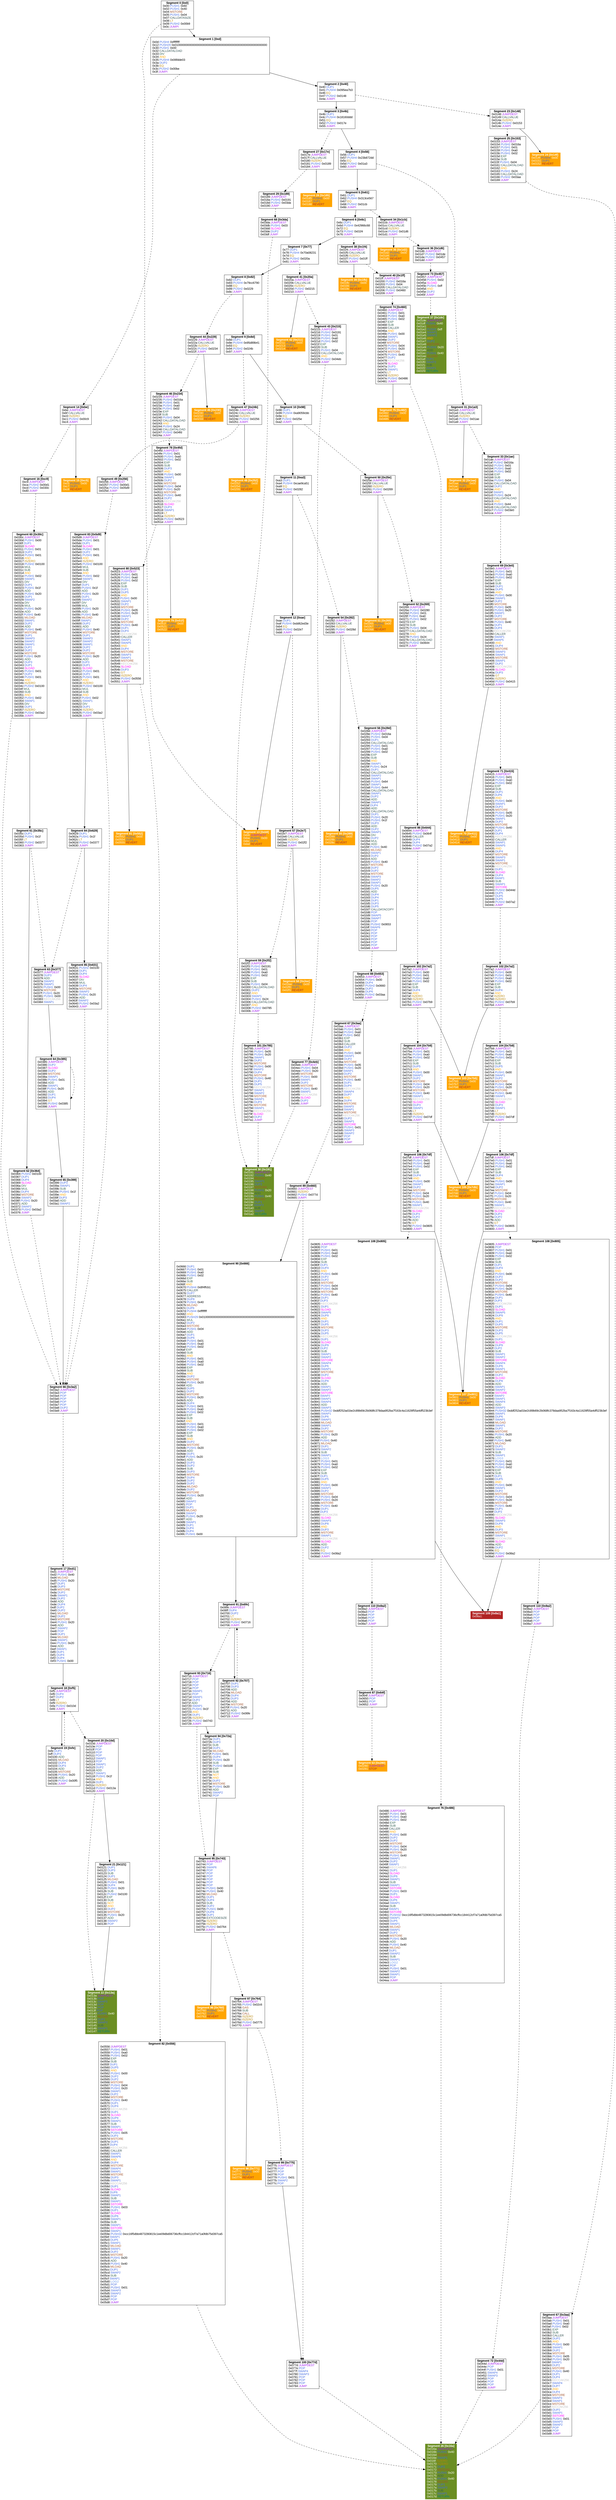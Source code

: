 digraph CFG {
node [shape=box]
node[fontname=arial]
edge[fontname=arial]
ranking=TB
 s0_0 [label=<
<B>Segment 0 [0x0]</B><BR ALIGN="CENTER"/>
0x00:<FONT color="royalblue">PUSH1</FONT> 0x60 <BR ALIGN="LEFT"/>
0x02:<FONT color="royalblue">PUSH1</FONT> 0x40 <BR ALIGN="LEFT"/>
0x04:<FONT color="sienna">MSTORE</FONT> <BR ALIGN="LEFT"/>
0x05:<FONT color="royalblue">PUSH1</FONT> 0x04 <BR ALIGN="LEFT"/>
0x07:<FONT color="darkslategrey">CALLDATASIZE</FONT> <BR ALIGN="LEFT"/>
0x08:<FONT color="darkgoldenrod">LT</FONT> <BR ALIGN="LEFT"/>
0x09:<FONT color="royalblue">PUSH2</FONT> 0x00b9 <BR ALIGN="LEFT"/>
0x0c:<FONT color="purple">JUMPI</FONT> <BR ALIGN="LEFT"/>
> tooltip=<Stack Size &#916;: 0&#10;Exit Jump target: Constant 0xb9&#10;Stack Size on Entry &#8805; 0>]
s0_1 [label=<
<B>Segment 1 [0xd]</B><BR ALIGN="CENTER"/>
0x0d:<FONT color="royalblue">PUSH4</FONT> 0xffffffff <BR ALIGN="LEFT"/>
0x12:<FONT color="royalblue">PUSH29</FONT> 0x0100000000000000000000000000000000000000000000000000000000 <BR ALIGN="LEFT"/>
0x30:<FONT color="royalblue">PUSH1</FONT> 0x00 <BR ALIGN="LEFT"/>
0x32:<FONT color="darkslategrey">CALLDATALOAD</FONT> <BR ALIGN="LEFT"/>
0x33:<FONT color="#316152">DIV</FONT> <BR ALIGN="LEFT"/>
0x34:<FONT color="orange">AND</FONT> <BR ALIGN="LEFT"/>
0x35:<FONT color="royalblue">PUSH4</FONT> 0x06fdde03 <BR ALIGN="LEFT"/>
0x3a:<FONT color="royalblue">DUP2</FONT> <BR ALIGN="LEFT"/>
0x3b:<FONT color="darkgoldenrod">EQ</FONT> <BR ALIGN="LEFT"/>
0x3c:<FONT color="royalblue">PUSH2</FONT> 0x00be <BR ALIGN="LEFT"/>
0x3f:<FONT color="purple">JUMPI</FONT> <BR ALIGN="LEFT"/>
> tooltip=<Stack Size &#916;: +1&#10;Exit Jump target: Constant 0xbe&#10;Stack Size on Entry &#8805; 0>]
s0_13 [style=filled,color=orange,fontcolor=white,label=<
<B>Segment 13 [0xb9]</B><BR ALIGN="CENTER"/>
0xb9:<FONT color="purple">JUMPDEST</FONT> <BR ALIGN="LEFT"/>
0xba:<FONT color="royalblue">PUSH1</FONT> 0x00 <BR ALIGN="LEFT"/>
0xbc:<FONT color="royalblue">DUP1</FONT> <BR ALIGN="LEFT"/>
0xbd:<FONT color="brown">REVERT</FONT> <BR ALIGN="LEFT"/>
> tooltip=<Stack Size &#916;: +2&#10;Stack Size on Entry &#8805; 0>]
s0_2 [label=<
<B>Segment 2 [0x40]</B><BR ALIGN="CENTER"/>
0x40:<FONT color="royalblue">DUP1</FONT> <BR ALIGN="LEFT"/>
0x41:<FONT color="royalblue">PUSH4</FONT> 0x095ea7b3 <BR ALIGN="LEFT"/>
0x46:<FONT color="darkgoldenrod">EQ</FONT> <BR ALIGN="LEFT"/>
0x47:<FONT color="royalblue">PUSH2</FONT> 0x0148 <BR ALIGN="LEFT"/>
0x4a:<FONT color="purple">JUMPI</FONT> <BR ALIGN="LEFT"/>
> tooltip=<Stack Size &#916;: 0&#10;Exit Jump target: Constant 0x148&#10;Stack Size on Entry &#8805; 1>]
s2_2 [label=<
<B>Segment 14 [0xbe]</B><BR ALIGN="CENTER"/>
0xbe:<FONT color="purple">JUMPDEST</FONT> <BR ALIGN="LEFT"/>
0xbf:<FONT color="darkslategrey">CALLVALUE</FONT> <BR ALIGN="LEFT"/>
0xc0:<FONT color="darkgoldenrod">ISZERO</FONT> <BR ALIGN="LEFT"/>
0xc1:<FONT color="royalblue">PUSH2</FONT> 0x00c9 <BR ALIGN="LEFT"/>
0xc4:<FONT color="purple">JUMPI</FONT> <BR ALIGN="LEFT"/>
> tooltip=<Stack Size &#916;: 0&#10;Exit Jump target: Constant 0xc9&#10;Stack Size on Entry &#8805; 0>]
s0_3 [label=<
<B>Segment 3 [0x4b]</B><BR ALIGN="CENTER"/>
0x4b:<FONT color="royalblue">DUP1</FONT> <BR ALIGN="LEFT"/>
0x4c:<FONT color="royalblue">PUSH4</FONT> 0x18160ddd <BR ALIGN="LEFT"/>
0x51:<FONT color="darkgoldenrod">EQ</FONT> <BR ALIGN="LEFT"/>
0x52:<FONT color="royalblue">PUSH2</FONT> 0x017e <BR ALIGN="LEFT"/>
0x55:<FONT color="purple">JUMPI</FONT> <BR ALIGN="LEFT"/>
> tooltip=<Stack Size &#916;: 0&#10;Exit Jump target: Constant 0x17e&#10;Stack Size on Entry &#8805; 1>]
s4_3 [label=<
<B>Segment 23 [0x148]</B><BR ALIGN="CENTER"/>
0x0148:<FONT color="purple">JUMPDEST</FONT> <BR ALIGN="LEFT"/>
0x0149:<FONT color="darkslategrey">CALLVALUE</FONT> <BR ALIGN="LEFT"/>
0x014a:<FONT color="darkgoldenrod">ISZERO</FONT> <BR ALIGN="LEFT"/>
0x014b:<FONT color="royalblue">PUSH2</FONT> 0x0153 <BR ALIGN="LEFT"/>
0x014e:<FONT color="purple">JUMPI</FONT> <BR ALIGN="LEFT"/>
> tooltip=<Stack Size &#916;: 0&#10;Exit Jump target: Constant 0x153&#10;Stack Size on Entry &#8805; 0>]
s0_4 [label=<
<B>Segment 4 [0x56]</B><BR ALIGN="CENTER"/>
0x56:<FONT color="royalblue">DUP1</FONT> <BR ALIGN="LEFT"/>
0x57:<FONT color="royalblue">PUSH4</FONT> 0x23b872dd <BR ALIGN="LEFT"/>
0x5c:<FONT color="darkgoldenrod">EQ</FONT> <BR ALIGN="LEFT"/>
0x5d:<FONT color="royalblue">PUSH2</FONT> 0x01a3 <BR ALIGN="LEFT"/>
0x60:<FONT color="purple">JUMPI</FONT> <BR ALIGN="LEFT"/>
> tooltip=<Stack Size &#916;: 0&#10;Exit Jump target: Constant 0x1a3&#10;Stack Size on Entry &#8805; 1>]
s8_4 [label=<
<B>Segment 27 [0x17e]</B><BR ALIGN="CENTER"/>
0x017e:<FONT color="purple">JUMPDEST</FONT> <BR ALIGN="LEFT"/>
0x017f:<FONT color="darkslategrey">CALLVALUE</FONT> <BR ALIGN="LEFT"/>
0x0180:<FONT color="darkgoldenrod">ISZERO</FONT> <BR ALIGN="LEFT"/>
0x0181:<FONT color="royalblue">PUSH2</FONT> 0x0189 <BR ALIGN="LEFT"/>
0x0184:<FONT color="purple">JUMPI</FONT> <BR ALIGN="LEFT"/>
> tooltip=<Stack Size &#916;: 0&#10;Exit Jump target: Constant 0x189&#10;Stack Size on Entry &#8805; 0>]
s0_5 [label=<
<B>Segment 5 [0x61]</B><BR ALIGN="CENTER"/>
0x61:<FONT color="royalblue">DUP1</FONT> <BR ALIGN="LEFT"/>
0x62:<FONT color="royalblue">PUSH4</FONT> 0x313ce567 <BR ALIGN="LEFT"/>
0x67:<FONT color="darkgoldenrod">EQ</FONT> <BR ALIGN="LEFT"/>
0x68:<FONT color="royalblue">PUSH2</FONT> 0x01cb <BR ALIGN="LEFT"/>
0x6b:<FONT color="purple">JUMPI</FONT> <BR ALIGN="LEFT"/>
> tooltip=<Stack Size &#916;: 0&#10;Exit Jump target: Constant 0x1cb&#10;Stack Size on Entry &#8805; 1>]
s16_5 [label=<
<B>Segment 31 [0x1a3]</B><BR ALIGN="CENTER"/>
0x01a3:<FONT color="purple">JUMPDEST</FONT> <BR ALIGN="LEFT"/>
0x01a4:<FONT color="darkslategrey">CALLVALUE</FONT> <BR ALIGN="LEFT"/>
0x01a5:<FONT color="darkgoldenrod">ISZERO</FONT> <BR ALIGN="LEFT"/>
0x01a6:<FONT color="royalblue">PUSH2</FONT> 0x01ae <BR ALIGN="LEFT"/>
0x01a9:<FONT color="purple">JUMPI</FONT> <BR ALIGN="LEFT"/>
> tooltip=<Stack Size &#916;: 0&#10;Exit Jump target: Constant 0x1ae&#10;Stack Size on Entry &#8805; 0>]
s0_6 [label=<
<B>Segment 6 [0x6c]</B><BR ALIGN="CENTER"/>
0x6c:<FONT color="royalblue">DUP1</FONT> <BR ALIGN="LEFT"/>
0x6d:<FONT color="royalblue">PUSH4</FONT> 0x42966c68 <BR ALIGN="LEFT"/>
0x72:<FONT color="darkgoldenrod">EQ</FONT> <BR ALIGN="LEFT"/>
0x73:<FONT color="royalblue">PUSH2</FONT> 0x01f4 <BR ALIGN="LEFT"/>
0x76:<FONT color="purple">JUMPI</FONT> <BR ALIGN="LEFT"/>
> tooltip=<Stack Size &#916;: 0&#10;Exit Jump target: Constant 0x1f4&#10;Stack Size on Entry &#8805; 1>]
s32_6 [label=<
<B>Segment 34 [0x1cb]</B><BR ALIGN="CENTER"/>
0x01cb:<FONT color="purple">JUMPDEST</FONT> <BR ALIGN="LEFT"/>
0x01cc:<FONT color="darkslategrey">CALLVALUE</FONT> <BR ALIGN="LEFT"/>
0x01cd:<FONT color="darkgoldenrod">ISZERO</FONT> <BR ALIGN="LEFT"/>
0x01ce:<FONT color="royalblue">PUSH2</FONT> 0x01d6 <BR ALIGN="LEFT"/>
0x01d1:<FONT color="purple">JUMPI</FONT> <BR ALIGN="LEFT"/>
> tooltip=<Stack Size &#916;: 0&#10;Exit Jump target: Constant 0x1d6&#10;Stack Size on Entry &#8805; 0>]
s0_7 [label=<
<B>Segment 7 [0x77]</B><BR ALIGN="CENTER"/>
0x77:<FONT color="royalblue">DUP1</FONT> <BR ALIGN="LEFT"/>
0x78:<FONT color="royalblue">PUSH4</FONT> 0x70a08231 <BR ALIGN="LEFT"/>
0x7d:<FONT color="darkgoldenrod">EQ</FONT> <BR ALIGN="LEFT"/>
0x7e:<FONT color="royalblue">PUSH2</FONT> 0x020a <BR ALIGN="LEFT"/>
0x81:<FONT color="purple">JUMPI</FONT> <BR ALIGN="LEFT"/>
> tooltip=<Stack Size &#916;: 0&#10;Exit Jump target: Constant 0x20a&#10;Stack Size on Entry &#8805; 1>]
s64_7 [label=<
<B>Segment 38 [0x1f4]</B><BR ALIGN="CENTER"/>
0x01f4:<FONT color="purple">JUMPDEST</FONT> <BR ALIGN="LEFT"/>
0x01f5:<FONT color="darkslategrey">CALLVALUE</FONT> <BR ALIGN="LEFT"/>
0x01f6:<FONT color="darkgoldenrod">ISZERO</FONT> <BR ALIGN="LEFT"/>
0x01f7:<FONT color="royalblue">PUSH2</FONT> 0x01ff <BR ALIGN="LEFT"/>
0x01fa:<FONT color="purple">JUMPI</FONT> <BR ALIGN="LEFT"/>
> tooltip=<Stack Size &#916;: 0&#10;Exit Jump target: Constant 0x1ff&#10;Stack Size on Entry &#8805; 0>]
s0_8 [label=<
<B>Segment 8 [0x82]</B><BR ALIGN="CENTER"/>
0x82:<FONT color="royalblue">DUP1</FONT> <BR ALIGN="LEFT"/>
0x83:<FONT color="royalblue">PUSH4</FONT> 0x79cc6790 <BR ALIGN="LEFT"/>
0x88:<FONT color="darkgoldenrod">EQ</FONT> <BR ALIGN="LEFT"/>
0x89:<FONT color="royalblue">PUSH2</FONT> 0x0229 <BR ALIGN="LEFT"/>
0x8c:<FONT color="purple">JUMPI</FONT> <BR ALIGN="LEFT"/>
> tooltip=<Stack Size &#916;: 0&#10;Exit Jump target: Constant 0x229&#10;Stack Size on Entry &#8805; 1>]
s128_8 [label=<
<B>Segment 41 [0x20a]</B><BR ALIGN="CENTER"/>
0x020a:<FONT color="purple">JUMPDEST</FONT> <BR ALIGN="LEFT"/>
0x020b:<FONT color="darkslategrey">CALLVALUE</FONT> <BR ALIGN="LEFT"/>
0x020c:<FONT color="darkgoldenrod">ISZERO</FONT> <BR ALIGN="LEFT"/>
0x020d:<FONT color="royalblue">PUSH2</FONT> 0x0215 <BR ALIGN="LEFT"/>
0x0210:<FONT color="purple">JUMPI</FONT> <BR ALIGN="LEFT"/>
> tooltip=<Stack Size &#916;: 0&#10;Exit Jump target: Constant 0x215&#10;Stack Size on Entry &#8805; 0>]
s0_9 [label=<
<B>Segment 9 [0x8d]</B><BR ALIGN="CENTER"/>
0x8d:<FONT color="royalblue">DUP1</FONT> <BR ALIGN="LEFT"/>
0x8e:<FONT color="royalblue">PUSH4</FONT> 0x95d89b41 <BR ALIGN="LEFT"/>
0x93:<FONT color="darkgoldenrod">EQ</FONT> <BR ALIGN="LEFT"/>
0x94:<FONT color="royalblue">PUSH2</FONT> 0x024b <BR ALIGN="LEFT"/>
0x97:<FONT color="purple">JUMPI</FONT> <BR ALIGN="LEFT"/>
> tooltip=<Stack Size &#916;: 0&#10;Exit Jump target: Constant 0x24b&#10;Stack Size on Entry &#8805; 1>]
s256_9 [label=<
<B>Segment 44 [0x229]</B><BR ALIGN="CENTER"/>
0x0229:<FONT color="purple">JUMPDEST</FONT> <BR ALIGN="LEFT"/>
0x022a:<FONT color="darkslategrey">CALLVALUE</FONT> <BR ALIGN="LEFT"/>
0x022b:<FONT color="darkgoldenrod">ISZERO</FONT> <BR ALIGN="LEFT"/>
0x022c:<FONT color="royalblue">PUSH2</FONT> 0x0234 <BR ALIGN="LEFT"/>
0x022f:<FONT color="purple">JUMPI</FONT> <BR ALIGN="LEFT"/>
> tooltip=<Stack Size &#916;: 0&#10;Exit Jump target: Constant 0x234&#10;Stack Size on Entry &#8805; 0>]
s0_10 [label=<
<B>Segment 10 [0x98]</B><BR ALIGN="CENTER"/>
0x98:<FONT color="royalblue">DUP1</FONT> <BR ALIGN="LEFT"/>
0x99:<FONT color="royalblue">PUSH4</FONT> 0xa9059cbb <BR ALIGN="LEFT"/>
0x9e:<FONT color="darkgoldenrod">EQ</FONT> <BR ALIGN="LEFT"/>
0x9f:<FONT color="royalblue">PUSH2</FONT> 0x025e <BR ALIGN="LEFT"/>
0xa2:<FONT color="purple">JUMPI</FONT> <BR ALIGN="LEFT"/>
> tooltip=<Stack Size &#916;: 0&#10;Exit Jump target: Constant 0x25e&#10;Stack Size on Entry &#8805; 1>]
s512_10 [label=<
<B>Segment 47 [0x24b]</B><BR ALIGN="CENTER"/>
0x024b:<FONT color="purple">JUMPDEST</FONT> <BR ALIGN="LEFT"/>
0x024c:<FONT color="darkslategrey">CALLVALUE</FONT> <BR ALIGN="LEFT"/>
0x024d:<FONT color="darkgoldenrod">ISZERO</FONT> <BR ALIGN="LEFT"/>
0x024e:<FONT color="royalblue">PUSH2</FONT> 0x0256 <BR ALIGN="LEFT"/>
0x0251:<FONT color="purple">JUMPI</FONT> <BR ALIGN="LEFT"/>
> tooltip=<Stack Size &#916;: 0&#10;Exit Jump target: Constant 0x256&#10;Stack Size on Entry &#8805; 0>]
s0_11 [label=<
<B>Segment 11 [0xa3]</B><BR ALIGN="CENTER"/>
0xa3:<FONT color="royalblue">DUP1</FONT> <BR ALIGN="LEFT"/>
0xa4:<FONT color="royalblue">PUSH4</FONT> 0xcae9ca51 <BR ALIGN="LEFT"/>
0xa9:<FONT color="darkgoldenrod">EQ</FONT> <BR ALIGN="LEFT"/>
0xaa:<FONT color="royalblue">PUSH2</FONT> 0x0282 <BR ALIGN="LEFT"/>
0xad:<FONT color="purple">JUMPI</FONT> <BR ALIGN="LEFT"/>
> tooltip=<Stack Size &#916;: 0&#10;Exit Jump target: Constant 0x282&#10;Stack Size on Entry &#8805; 1>]
s1024_11 [label=<
<B>Segment 50 [0x25e]</B><BR ALIGN="CENTER"/>
0x025e:<FONT color="purple">JUMPDEST</FONT> <BR ALIGN="LEFT"/>
0x025f:<FONT color="darkslategrey">CALLVALUE</FONT> <BR ALIGN="LEFT"/>
0x0260:<FONT color="darkgoldenrod">ISZERO</FONT> <BR ALIGN="LEFT"/>
0x0261:<FONT color="royalblue">PUSH2</FONT> 0x0269 <BR ALIGN="LEFT"/>
0x0264:<FONT color="purple">JUMPI</FONT> <BR ALIGN="LEFT"/>
> tooltip=<Stack Size &#916;: 0&#10;Exit Jump target: Constant 0x269&#10;Stack Size on Entry &#8805; 0>]
s0_12 [label=<
<B>Segment 12 [0xae]</B><BR ALIGN="CENTER"/>
0xae:<FONT color="royalblue">DUP1</FONT> <BR ALIGN="LEFT"/>
0xaf:<FONT color="royalblue">PUSH4</FONT> 0xdd62ed3e <BR ALIGN="LEFT"/>
0xb4:<FONT color="darkgoldenrod">EQ</FONT> <BR ALIGN="LEFT"/>
0xb5:<FONT color="royalblue">PUSH2</FONT> 0x02e7 <BR ALIGN="LEFT"/>
0xb8:<FONT color="purple">JUMPI</FONT> <BR ALIGN="LEFT"/>
> tooltip=<Stack Size &#916;: 0&#10;Exit Jump target: Constant 0x2e7&#10;Stack Size on Entry &#8805; 1>]
s2048_12 [label=<
<B>Segment 54 [0x282]</B><BR ALIGN="CENTER"/>
0x0282:<FONT color="purple">JUMPDEST</FONT> <BR ALIGN="LEFT"/>
0x0283:<FONT color="darkslategrey">CALLVALUE</FONT> <BR ALIGN="LEFT"/>
0x0284:<FONT color="darkgoldenrod">ISZERO</FONT> <BR ALIGN="LEFT"/>
0x0285:<FONT color="royalblue">PUSH2</FONT> 0x028d <BR ALIGN="LEFT"/>
0x0288:<FONT color="purple">JUMPI</FONT> <BR ALIGN="LEFT"/>
> tooltip=<Stack Size &#916;: 0&#10;Exit Jump target: Constant 0x28d&#10;Stack Size on Entry &#8805; 0>]
s4096_13 [label=<
<B>Segment 57 [0x2e7]</B><BR ALIGN="CENTER"/>
0x02e7:<FONT color="purple">JUMPDEST</FONT> <BR ALIGN="LEFT"/>
0x02e8:<FONT color="darkslategrey">CALLVALUE</FONT> <BR ALIGN="LEFT"/>
0x02e9:<FONT color="darkgoldenrod">ISZERO</FONT> <BR ALIGN="LEFT"/>
0x02ea:<FONT color="royalblue">PUSH2</FONT> 0x02f2 <BR ALIGN="LEFT"/>
0x02ed:<FONT color="purple">JUMPI</FONT> <BR ALIGN="LEFT"/>
> tooltip=<Stack Size &#916;: 0&#10;Exit Jump target: Constant 0x2f2&#10;Stack Size on Entry &#8805; 0>]
s2_3 [style=filled,color=orange,fontcolor=white,label=<
<B>Segment 15 [0xc5]</B><BR ALIGN="CENTER"/>
0xc5:<FONT color="royalblue">PUSH1</FONT> 0x00 <BR ALIGN="LEFT"/>
0xc7:<FONT color="royalblue">DUP1</FONT> <BR ALIGN="LEFT"/>
0xc8:<FONT color="brown">REVERT</FONT> <BR ALIGN="LEFT"/>
> tooltip=<Stack Size &#916;: +2&#10;Stack Size on Entry &#8805; 0>]
s6_3 [label=<
<B>Segment 16 [0xc9]</B><BR ALIGN="CENTER"/>
0xc9:<FONT color="purple">JUMPDEST</FONT> <BR ALIGN="LEFT"/>
0xca:<FONT color="royalblue">PUSH2</FONT> 0x00d1 <BR ALIGN="LEFT"/>
0xcd:<FONT color="royalblue">PUSH2</FONT> 0x030c <BR ALIGN="LEFT"/>
0xd0:<FONT color="purple">JUMP</FONT> <BR ALIGN="LEFT"/>
> tooltip=<Stack Size &#916;: +1&#10;Exit Jump target: Constant 0x30c&#10;Stack Size on Entry &#8805; 0>]
s14_4 [label=<
<B>Segment 60 [0x30c]</B><BR ALIGN="CENTER"/>
0x030c:<FONT color="purple">JUMPDEST</FONT> <BR ALIGN="LEFT"/>
0x030d:<FONT color="royalblue">PUSH1</FONT> 0x00 <BR ALIGN="LEFT"/>
0x030f:<FONT color="royalblue">DUP1</FONT> <BR ALIGN="LEFT"/>
0x0310:<FONT color="fuchsia">SLOAD</FONT> <BR ALIGN="LEFT"/>
0x0311:<FONT color="royalblue">PUSH1</FONT> 0x01 <BR ALIGN="LEFT"/>
0x0313:<FONT color="royalblue">DUP2</FONT> <BR ALIGN="LEFT"/>
0x0314:<FONT color="royalblue">PUSH1</FONT> 0x01 <BR ALIGN="LEFT"/>
0x0316:<FONT color="orange">AND</FONT> <BR ALIGN="LEFT"/>
0x0317:<FONT color="darkgoldenrod">ISZERO</FONT> <BR ALIGN="LEFT"/>
0x0318:<FONT color="royalblue">PUSH2</FONT> 0x0100 <BR ALIGN="LEFT"/>
0x031b:<FONT color="#316152">MUL</FONT> <BR ALIGN="LEFT"/>
0x031c:<FONT color="#316152">SUB</FONT> <BR ALIGN="LEFT"/>
0x031d:<FONT color="orange">AND</FONT> <BR ALIGN="LEFT"/>
0x031e:<FONT color="royalblue">PUSH1</FONT> 0x02 <BR ALIGN="LEFT"/>
0x0320:<FONT color="royalblue">SWAP1</FONT> <BR ALIGN="LEFT"/>
0x0321:<FONT color="#316152">DIV</FONT> <BR ALIGN="LEFT"/>
0x0322:<FONT color="royalblue">DUP1</FONT> <BR ALIGN="LEFT"/>
0x0323:<FONT color="royalblue">PUSH1</FONT> 0x1f <BR ALIGN="LEFT"/>
0x0325:<FONT color="#316152">ADD</FONT> <BR ALIGN="LEFT"/>
0x0326:<FONT color="royalblue">PUSH1</FONT> 0x20 <BR ALIGN="LEFT"/>
0x0328:<FONT color="royalblue">DUP1</FONT> <BR ALIGN="LEFT"/>
0x0329:<FONT color="royalblue">SWAP2</FONT> <BR ALIGN="LEFT"/>
0x032a:<FONT color="#316152">DIV</FONT> <BR ALIGN="LEFT"/>
0x032b:<FONT color="#316152">MUL</FONT> <BR ALIGN="LEFT"/>
0x032c:<FONT color="royalblue">PUSH1</FONT> 0x20 <BR ALIGN="LEFT"/>
0x032e:<FONT color="#316152">ADD</FONT> <BR ALIGN="LEFT"/>
0x032f:<FONT color="royalblue">PUSH1</FONT> 0x40 <BR ALIGN="LEFT"/>
0x0331:<FONT color="sienna">MLOAD</FONT> <BR ALIGN="LEFT"/>
0x0332:<FONT color="royalblue">SWAP1</FONT> <BR ALIGN="LEFT"/>
0x0333:<FONT color="royalblue">DUP2</FONT> <BR ALIGN="LEFT"/>
0x0334:<FONT color="#316152">ADD</FONT> <BR ALIGN="LEFT"/>
0x0335:<FONT color="royalblue">PUSH1</FONT> 0x40 <BR ALIGN="LEFT"/>
0x0337:<FONT color="sienna">MSTORE</FONT> <BR ALIGN="LEFT"/>
0x0338:<FONT color="royalblue">DUP1</FONT> <BR ALIGN="LEFT"/>
0x0339:<FONT color="royalblue">SWAP3</FONT> <BR ALIGN="LEFT"/>
0x033a:<FONT color="royalblue">SWAP2</FONT> <BR ALIGN="LEFT"/>
0x033b:<FONT color="royalblue">SWAP1</FONT> <BR ALIGN="LEFT"/>
0x033c:<FONT color="royalblue">DUP2</FONT> <BR ALIGN="LEFT"/>
0x033d:<FONT color="royalblue">DUP2</FONT> <BR ALIGN="LEFT"/>
0x033e:<FONT color="sienna">MSTORE</FONT> <BR ALIGN="LEFT"/>
0x033f:<FONT color="royalblue">PUSH1</FONT> 0x20 <BR ALIGN="LEFT"/>
0x0341:<FONT color="#316152">ADD</FONT> <BR ALIGN="LEFT"/>
0x0342:<FONT color="royalblue">DUP3</FONT> <BR ALIGN="LEFT"/>
0x0343:<FONT color="royalblue">DUP1</FONT> <BR ALIGN="LEFT"/>
0x0344:<FONT color="fuchsia">SLOAD</FONT> <BR ALIGN="LEFT"/>
0x0345:<FONT color="royalblue">PUSH1</FONT> 0x01 <BR ALIGN="LEFT"/>
0x0347:<FONT color="royalblue">DUP2</FONT> <BR ALIGN="LEFT"/>
0x0348:<FONT color="royalblue">PUSH1</FONT> 0x01 <BR ALIGN="LEFT"/>
0x034a:<FONT color="orange">AND</FONT> <BR ALIGN="LEFT"/>
0x034b:<FONT color="darkgoldenrod">ISZERO</FONT> <BR ALIGN="LEFT"/>
0x034c:<FONT color="royalblue">PUSH2</FONT> 0x0100 <BR ALIGN="LEFT"/>
0x034f:<FONT color="#316152">MUL</FONT> <BR ALIGN="LEFT"/>
0x0350:<FONT color="#316152">SUB</FONT> <BR ALIGN="LEFT"/>
0x0351:<FONT color="orange">AND</FONT> <BR ALIGN="LEFT"/>
0x0352:<FONT color="royalblue">PUSH1</FONT> 0x02 <BR ALIGN="LEFT"/>
0x0354:<FONT color="royalblue">SWAP1</FONT> <BR ALIGN="LEFT"/>
0x0355:<FONT color="#316152">DIV</FONT> <BR ALIGN="LEFT"/>
0x0356:<FONT color="royalblue">DUP1</FONT> <BR ALIGN="LEFT"/>
0x0357:<FONT color="darkgoldenrod">ISZERO</FONT> <BR ALIGN="LEFT"/>
0x0358:<FONT color="royalblue">PUSH2</FONT> 0x03a2 <BR ALIGN="LEFT"/>
0x035b:<FONT color="purple">JUMPI</FONT> <BR ALIGN="LEFT"/>
> tooltip=<Stack Size &#916;: +6&#10;Exit Jump target: Constant 0x3a2&#10;Stack Size on Entry &#8805; 0>]
s52736_16 [label=<
<B>Segment 17 [0xd1]</B><BR ALIGN="CENTER"/>
0xd1:<FONT color="purple">JUMPDEST</FONT> <BR ALIGN="LEFT"/>
0xd2:<FONT color="royalblue">PUSH1</FONT> 0x40 <BR ALIGN="LEFT"/>
0xd4:<FONT color="sienna">MLOAD</FONT> <BR ALIGN="LEFT"/>
0xd5:<FONT color="royalblue">PUSH1</FONT> 0x20 <BR ALIGN="LEFT"/>
0xd7:<FONT color="royalblue">DUP1</FONT> <BR ALIGN="LEFT"/>
0xd8:<FONT color="royalblue">DUP3</FONT> <BR ALIGN="LEFT"/>
0xd9:<FONT color="sienna">MSTORE</FONT> <BR ALIGN="LEFT"/>
0xda:<FONT color="royalblue">DUP2</FONT> <BR ALIGN="LEFT"/>
0xdb:<FONT color="royalblue">SWAP1</FONT> <BR ALIGN="LEFT"/>
0xdc:<FONT color="royalblue">DUP2</FONT> <BR ALIGN="LEFT"/>
0xdd:<FONT color="#316152">ADD</FONT> <BR ALIGN="LEFT"/>
0xde:<FONT color="royalblue">DUP4</FONT> <BR ALIGN="LEFT"/>
0xdf:<FONT color="royalblue">DUP2</FONT> <BR ALIGN="LEFT"/>
0xe0:<FONT color="royalblue">DUP2</FONT> <BR ALIGN="LEFT"/>
0xe1:<FONT color="sienna">MLOAD</FONT> <BR ALIGN="LEFT"/>
0xe2:<FONT color="royalblue">DUP2</FONT> <BR ALIGN="LEFT"/>
0xe3:<FONT color="sienna">MSTORE</FONT> <BR ALIGN="LEFT"/>
0xe4:<FONT color="royalblue">PUSH1</FONT> 0x20 <BR ALIGN="LEFT"/>
0xe6:<FONT color="#316152">ADD</FONT> <BR ALIGN="LEFT"/>
0xe7:<FONT color="royalblue">SWAP2</FONT> <BR ALIGN="LEFT"/>
0xe8:<FONT color="royalblue">POP</FONT> <BR ALIGN="LEFT"/>
0xe9:<FONT color="royalblue">DUP1</FONT> <BR ALIGN="LEFT"/>
0xea:<FONT color="sienna">MLOAD</FONT> <BR ALIGN="LEFT"/>
0xeb:<FONT color="royalblue">SWAP1</FONT> <BR ALIGN="LEFT"/>
0xec:<FONT color="royalblue">PUSH1</FONT> 0x20 <BR ALIGN="LEFT"/>
0xee:<FONT color="#316152">ADD</FONT> <BR ALIGN="LEFT"/>
0xef:<FONT color="royalblue">SWAP1</FONT> <BR ALIGN="LEFT"/>
0xf0:<FONT color="royalblue">DUP1</FONT> <BR ALIGN="LEFT"/>
0xf1:<FONT color="royalblue">DUP4</FONT> <BR ALIGN="LEFT"/>
0xf2:<FONT color="royalblue">DUP4</FONT> <BR ALIGN="LEFT"/>
0xf3:<FONT color="royalblue">PUSH1</FONT> 0x00 <BR ALIGN="LEFT"/>
> tooltip=<Stack Size &#916;: +9&#10;Stack Size on Entry &#8805; 1>]
s52736_17 [label=<
<B>Segment 18 [0xf5]</B><BR ALIGN="CENTER"/>
0xf5:<FONT color="purple">JUMPDEST</FONT> <BR ALIGN="LEFT"/>
0xf6:<FONT color="royalblue">DUP4</FONT> <BR ALIGN="LEFT"/>
0xf7:<FONT color="royalblue">DUP2</FONT> <BR ALIGN="LEFT"/>
0xf8:<FONT color="darkgoldenrod">LT</FONT> <BR ALIGN="LEFT"/>
0xf9:<FONT color="darkgoldenrod">ISZERO</FONT> <BR ALIGN="LEFT"/>
0xfa:<FONT color="royalblue">PUSH2</FONT> 0x010d <BR ALIGN="LEFT"/>
0xfd:<FONT color="purple">JUMPI</FONT> <BR ALIGN="LEFT"/>
> tooltip=<Stack Size &#916;: 0&#10;Exit Jump target: Constant 0x10d&#10;Stack Size on Entry &#8805; 4>]
s52736_18 [label=<
<B>Segment 19 [0xfe]</B><BR ALIGN="CENTER"/>
0xfe:<FONT color="royalblue">DUP1</FONT> <BR ALIGN="LEFT"/>
0xff:<FONT color="royalblue">DUP3</FONT> <BR ALIGN="LEFT"/>
0x0100:<FONT color="#316152">ADD</FONT> <BR ALIGN="LEFT"/>
0x0101:<FONT color="sienna">MLOAD</FONT> <BR ALIGN="LEFT"/>
0x0102:<FONT color="royalblue">DUP4</FONT> <BR ALIGN="LEFT"/>
0x0103:<FONT color="royalblue">DUP3</FONT> <BR ALIGN="LEFT"/>
0x0104:<FONT color="#316152">ADD</FONT> <BR ALIGN="LEFT"/>
0x0105:<FONT color="sienna">MSTORE</FONT> <BR ALIGN="LEFT"/>
0x0106:<FONT color="royalblue">PUSH1</FONT> 0x20 <BR ALIGN="LEFT"/>
0x0108:<FONT color="#316152">ADD</FONT> <BR ALIGN="LEFT"/>
0x0109:<FONT color="royalblue">PUSH2</FONT> 0x00f5 <BR ALIGN="LEFT"/>
0x010c:<FONT color="purple">JUMP</FONT> <BR ALIGN="LEFT"/>
> tooltip=<Stack Size &#916;: 0&#10;Exit Jump target: Constant 0xf5&#10;Stack Size on Entry &#8805; 3>]
s183808_18 [label=<
<B>Segment 20 [0x10d]</B><BR ALIGN="CENTER"/>
0x010d:<FONT color="purple">JUMPDEST</FONT> <BR ALIGN="LEFT"/>
0x010e:<FONT color="royalblue">POP</FONT> <BR ALIGN="LEFT"/>
0x010f:<FONT color="royalblue">POP</FONT> <BR ALIGN="LEFT"/>
0x0110:<FONT color="royalblue">POP</FONT> <BR ALIGN="LEFT"/>
0x0111:<FONT color="royalblue">POP</FONT> <BR ALIGN="LEFT"/>
0x0112:<FONT color="royalblue">SWAP1</FONT> <BR ALIGN="LEFT"/>
0x0113:<FONT color="royalblue">POP</FONT> <BR ALIGN="LEFT"/>
0x0114:<FONT color="royalblue">SWAP1</FONT> <BR ALIGN="LEFT"/>
0x0115:<FONT color="royalblue">DUP2</FONT> <BR ALIGN="LEFT"/>
0x0116:<FONT color="#316152">ADD</FONT> <BR ALIGN="LEFT"/>
0x0117:<FONT color="royalblue">SWAP1</FONT> <BR ALIGN="LEFT"/>
0x0118:<FONT color="royalblue">PUSH1</FONT> 0x1f <BR ALIGN="LEFT"/>
0x011a:<FONT color="orange">AND</FONT> <BR ALIGN="LEFT"/>
0x011b:<FONT color="royalblue">DUP1</FONT> <BR ALIGN="LEFT"/>
0x011c:<FONT color="darkgoldenrod">ISZERO</FONT> <BR ALIGN="LEFT"/>
0x011d:<FONT color="royalblue">PUSH2</FONT> 0x013a <BR ALIGN="LEFT"/>
0x0120:<FONT color="purple">JUMPI</FONT> <BR ALIGN="LEFT"/>
> tooltip=<Stack Size &#916;: -5&#10;Exit Jump target: Constant 0x13a&#10;Stack Size on Entry &#8805; 7>]
s183808_19 [label=<
<B>Segment 21 [0x121]</B><BR ALIGN="CENTER"/>
0x0121:<FONT color="royalblue">DUP1</FONT> <BR ALIGN="LEFT"/>
0x0122:<FONT color="royalblue">DUP3</FONT> <BR ALIGN="LEFT"/>
0x0123:<FONT color="#316152">SUB</FONT> <BR ALIGN="LEFT"/>
0x0124:<FONT color="royalblue">DUP1</FONT> <BR ALIGN="LEFT"/>
0x0125:<FONT color="sienna">MLOAD</FONT> <BR ALIGN="LEFT"/>
0x0126:<FONT color="royalblue">PUSH1</FONT> 0x01 <BR ALIGN="LEFT"/>
0x0128:<FONT color="royalblue">DUP4</FONT> <BR ALIGN="LEFT"/>
0x0129:<FONT color="royalblue">PUSH1</FONT> 0x20 <BR ALIGN="LEFT"/>
0x012b:<FONT color="#316152">SUB</FONT> <BR ALIGN="LEFT"/>
0x012c:<FONT color="royalblue">PUSH2</FONT> 0x0100 <BR ALIGN="LEFT"/>
0x012f:<FONT color="#316152">EXP</FONT> <BR ALIGN="LEFT"/>
0x0130:<FONT color="#316152">SUB</FONT> <BR ALIGN="LEFT"/>
0x0131:<FONT color="orange">NOT</FONT> <BR ALIGN="LEFT"/>
0x0132:<FONT color="orange">AND</FONT> <BR ALIGN="LEFT"/>
0x0133:<FONT color="royalblue">DUP2</FONT> <BR ALIGN="LEFT"/>
0x0134:<FONT color="sienna">MSTORE</FONT> <BR ALIGN="LEFT"/>
0x0135:<FONT color="royalblue">PUSH1</FONT> 0x20 <BR ALIGN="LEFT"/>
0x0137:<FONT color="#316152">ADD</FONT> <BR ALIGN="LEFT"/>
0x0138:<FONT color="royalblue">SWAP2</FONT> <BR ALIGN="LEFT"/>
0x0139:<FONT color="royalblue">POP</FONT> <BR ALIGN="LEFT"/>
> tooltip=<Stack Size &#916;: 0&#10;Stack Size on Entry &#8805; 2>]
s183808_20 [style=filled,color=olivedrab,fontcolor=white,label=<
<B>Segment 22 [0x13a]</B><BR ALIGN="CENTER"/>
0x013a:<FONT color="purple">JUMPDEST</FONT> <BR ALIGN="LEFT"/>
0x013b:<FONT color="royalblue">POP</FONT> <BR ALIGN="LEFT"/>
0x013c:<FONT color="royalblue">SWAP3</FONT> <BR ALIGN="LEFT"/>
0x013d:<FONT color="royalblue">POP</FONT> <BR ALIGN="LEFT"/>
0x013e:<FONT color="royalblue">POP</FONT> <BR ALIGN="LEFT"/>
0x013f:<FONT color="royalblue">POP</FONT> <BR ALIGN="LEFT"/>
0x0140:<FONT color="royalblue">PUSH1</FONT> 0x40 <BR ALIGN="LEFT"/>
0x0142:<FONT color="sienna">MLOAD</FONT> <BR ALIGN="LEFT"/>
0x0143:<FONT color="royalblue">DUP1</FONT> <BR ALIGN="LEFT"/>
0x0144:<FONT color="royalblue">SWAP2</FONT> <BR ALIGN="LEFT"/>
0x0145:<FONT color="#316152">SUB</FONT> <BR ALIGN="LEFT"/>
0x0146:<FONT color="royalblue">SWAP1</FONT> <BR ALIGN="LEFT"/>
0x0147:<FONT color="teal">RETURN</FONT> <BR ALIGN="LEFT"/>
> tooltip=<Stack Size &#916;: -3&#10;Stack Size on Entry &#8805; 5>]
s4_4 [style=filled,color=orange,fontcolor=white,label=<
<B>Segment 24 [0x14f]</B><BR ALIGN="CENTER"/>
0x014f:<FONT color="royalblue">PUSH1</FONT> 0x00 <BR ALIGN="LEFT"/>
0x0151:<FONT color="royalblue">DUP1</FONT> <BR ALIGN="LEFT"/>
0x0152:<FONT color="brown">REVERT</FONT> <BR ALIGN="LEFT"/>
> tooltip=<Stack Size &#916;: +2&#10;Stack Size on Entry &#8805; 0>]
s12_4 [label=<
<B>Segment 25 [0x153]</B><BR ALIGN="CENTER"/>
0x0153:<FONT color="purple">JUMPDEST</FONT> <BR ALIGN="LEFT"/>
0x0154:<FONT color="royalblue">PUSH2</FONT> 0x016a <BR ALIGN="LEFT"/>
0x0157:<FONT color="royalblue">PUSH1</FONT> 0x01 <BR ALIGN="LEFT"/>
0x0159:<FONT color="royalblue">PUSH1</FONT> 0xa0 <BR ALIGN="LEFT"/>
0x015b:<FONT color="royalblue">PUSH1</FONT> 0x02 <BR ALIGN="LEFT"/>
0x015d:<FONT color="#316152">EXP</FONT> <BR ALIGN="LEFT"/>
0x015e:<FONT color="#316152">SUB</FONT> <BR ALIGN="LEFT"/>
0x015f:<FONT color="royalblue">PUSH1</FONT> 0x04 <BR ALIGN="LEFT"/>
0x0161:<FONT color="darkslategrey">CALLDATALOAD</FONT> <BR ALIGN="LEFT"/>
0x0162:<FONT color="orange">AND</FONT> <BR ALIGN="LEFT"/>
0x0163:<FONT color="royalblue">PUSH1</FONT> 0x24 <BR ALIGN="LEFT"/>
0x0165:<FONT color="darkslategrey">CALLDATALOAD</FONT> <BR ALIGN="LEFT"/>
0x0166:<FONT color="royalblue">PUSH2</FONT> 0x03aa <BR ALIGN="LEFT"/>
0x0169:<FONT color="purple">JUMP</FONT> <BR ALIGN="LEFT"/>
> tooltip=<Stack Size &#916;: +3&#10;Exit Jump target: Constant 0x3aa&#10;Stack Size on Entry &#8805; 0>]
s28_5 [label=<
<B>Segment 67 [0x3aa]</B><BR ALIGN="CENTER"/>
0x03aa:<FONT color="purple">JUMPDEST</FONT> <BR ALIGN="LEFT"/>
0x03ab:<FONT color="royalblue">PUSH1</FONT> 0x01 <BR ALIGN="LEFT"/>
0x03ad:<FONT color="royalblue">PUSH1</FONT> 0xa0 <BR ALIGN="LEFT"/>
0x03af:<FONT color="royalblue">PUSH1</FONT> 0x02 <BR ALIGN="LEFT"/>
0x03b1:<FONT color="#316152">EXP</FONT> <BR ALIGN="LEFT"/>
0x03b2:<FONT color="#316152">SUB</FONT> <BR ALIGN="LEFT"/>
0x03b3:<FONT color="darkslategrey">CALLER</FONT> <BR ALIGN="LEFT"/>
0x03b4:<FONT color="royalblue">DUP2</FONT> <BR ALIGN="LEFT"/>
0x03b5:<FONT color="orange">AND</FONT> <BR ALIGN="LEFT"/>
0x03b6:<FONT color="royalblue">PUSH1</FONT> 0x00 <BR ALIGN="LEFT"/>
0x03b8:<FONT color="royalblue">SWAP1</FONT> <BR ALIGN="LEFT"/>
0x03b9:<FONT color="royalblue">DUP2</FONT> <BR ALIGN="LEFT"/>
0x03ba:<FONT color="sienna">MSTORE</FONT> <BR ALIGN="LEFT"/>
0x03bb:<FONT color="royalblue">PUSH1</FONT> 0x05 <BR ALIGN="LEFT"/>
0x03bd:<FONT color="royalblue">PUSH1</FONT> 0x20 <BR ALIGN="LEFT"/>
0x03bf:<FONT color="royalblue">SWAP1</FONT> <BR ALIGN="LEFT"/>
0x03c0:<FONT color="royalblue">DUP2</FONT> <BR ALIGN="LEFT"/>
0x03c1:<FONT color="sienna">MSTORE</FONT> <BR ALIGN="LEFT"/>
0x03c2:<FONT color="royalblue">PUSH1</FONT> 0x40 <BR ALIGN="LEFT"/>
0x03c4:<FONT color="royalblue">DUP1</FONT> <BR ALIGN="LEFT"/>
0x03c5:<FONT color="royalblue">DUP4</FONT> <BR ALIGN="LEFT"/>
0x03c6:<FONT color="grey">KECCAK256</FONT> <BR ALIGN="LEFT"/>
0x03c7:<FONT color="royalblue">SWAP4</FONT> <BR ALIGN="LEFT"/>
0x03c8:<FONT color="royalblue">DUP7</FONT> <BR ALIGN="LEFT"/>
0x03c9:<FONT color="orange">AND</FONT> <BR ALIGN="LEFT"/>
0x03ca:<FONT color="royalblue">DUP4</FONT> <BR ALIGN="LEFT"/>
0x03cb:<FONT color="sienna">MSTORE</FONT> <BR ALIGN="LEFT"/>
0x03cc:<FONT color="royalblue">SWAP3</FONT> <BR ALIGN="LEFT"/>
0x03cd:<FONT color="royalblue">SWAP1</FONT> <BR ALIGN="LEFT"/>
0x03ce:<FONT color="sienna">MSTORE</FONT> <BR ALIGN="LEFT"/>
0x03cf:<FONT color="grey">KECCAK256</FONT> <BR ALIGN="LEFT"/>
0x03d0:<FONT color="royalblue">DUP2</FONT> <BR ALIGN="LEFT"/>
0x03d1:<FONT color="royalblue">SWAP1</FONT> <BR ALIGN="LEFT"/>
0x03d2:<FONT color="fuchsia">SSTORE</FONT> <BR ALIGN="LEFT"/>
0x03d3:<FONT color="royalblue">PUSH1</FONT> 0x01 <BR ALIGN="LEFT"/>
0x03d5:<FONT color="royalblue">SWAP3</FONT> <BR ALIGN="LEFT"/>
0x03d6:<FONT color="royalblue">SWAP2</FONT> <BR ALIGN="LEFT"/>
0x03d7:<FONT color="royalblue">POP</FONT> <BR ALIGN="LEFT"/>
0x03d8:<FONT color="royalblue">POP</FONT> <BR ALIGN="LEFT"/>
0x03d9:<FONT color="purple">JUMP</FONT> <BR ALIGN="LEFT"/>
> tooltip=<Stack Size &#916;: -2&#10;Exit Jump target: Stack on Entry.Peek(2)&#10;Stack Size on Entry &#8805; 3>]
s8_5 [style=filled,color=orange,fontcolor=white,label=<
<B>Segment 28 [0x185]</B><BR ALIGN="CENTER"/>
0x0185:<FONT color="royalblue">PUSH1</FONT> 0x00 <BR ALIGN="LEFT"/>
0x0187:<FONT color="royalblue">DUP1</FONT> <BR ALIGN="LEFT"/>
0x0188:<FONT color="brown">REVERT</FONT> <BR ALIGN="LEFT"/>
> tooltip=<Stack Size &#916;: +2&#10;Stack Size on Entry &#8805; 0>]
s24_5 [label=<
<B>Segment 29 [0x189]</B><BR ALIGN="CENTER"/>
0x0189:<FONT color="purple">JUMPDEST</FONT> <BR ALIGN="LEFT"/>
0x018a:<FONT color="royalblue">PUSH2</FONT> 0x0191 <BR ALIGN="LEFT"/>
0x018d:<FONT color="royalblue">PUSH2</FONT> 0x03da <BR ALIGN="LEFT"/>
0x0190:<FONT color="purple">JUMP</FONT> <BR ALIGN="LEFT"/>
> tooltip=<Stack Size &#916;: +1&#10;Exit Jump target: Constant 0x3da&#10;Stack Size on Entry &#8805; 0>]
s56_6 [label=<
<B>Segment 68 [0x3da]</B><BR ALIGN="CENTER"/>
0x03da:<FONT color="purple">JUMPDEST</FONT> <BR ALIGN="LEFT"/>
0x03db:<FONT color="royalblue">PUSH1</FONT> 0x03 <BR ALIGN="LEFT"/>
0x03dd:<FONT color="fuchsia">SLOAD</FONT> <BR ALIGN="LEFT"/>
0x03de:<FONT color="royalblue">DUP2</FONT> <BR ALIGN="LEFT"/>
0x03df:<FONT color="purple">JUMP</FONT> <BR ALIGN="LEFT"/>
> tooltip=<Stack Size &#916;: +1&#10;Exit Jump target: Stack on Entry.Peek(0)&#10;Stack Size on Entry &#8805; 1>]
s16_6 [style=filled,color=orange,fontcolor=white,label=<
<B>Segment 32 [0x1aa]</B><BR ALIGN="CENTER"/>
0x01aa:<FONT color="royalblue">PUSH1</FONT> 0x00 <BR ALIGN="LEFT"/>
0x01ac:<FONT color="royalblue">DUP1</FONT> <BR ALIGN="LEFT"/>
0x01ad:<FONT color="brown">REVERT</FONT> <BR ALIGN="LEFT"/>
> tooltip=<Stack Size &#916;: +2&#10;Stack Size on Entry &#8805; 0>]
s48_6 [label=<
<B>Segment 33 [0x1ae]</B><BR ALIGN="CENTER"/>
0x01ae:<FONT color="purple">JUMPDEST</FONT> <BR ALIGN="LEFT"/>
0x01af:<FONT color="royalblue">PUSH2</FONT> 0x016a <BR ALIGN="LEFT"/>
0x01b2:<FONT color="royalblue">PUSH1</FONT> 0x01 <BR ALIGN="LEFT"/>
0x01b4:<FONT color="royalblue">PUSH1</FONT> 0xa0 <BR ALIGN="LEFT"/>
0x01b6:<FONT color="royalblue">PUSH1</FONT> 0x02 <BR ALIGN="LEFT"/>
0x01b8:<FONT color="#316152">EXP</FONT> <BR ALIGN="LEFT"/>
0x01b9:<FONT color="#316152">SUB</FONT> <BR ALIGN="LEFT"/>
0x01ba:<FONT color="royalblue">PUSH1</FONT> 0x04 <BR ALIGN="LEFT"/>
0x01bc:<FONT color="darkslategrey">CALLDATALOAD</FONT> <BR ALIGN="LEFT"/>
0x01bd:<FONT color="royalblue">DUP2</FONT> <BR ALIGN="LEFT"/>
0x01be:<FONT color="orange">AND</FONT> <BR ALIGN="LEFT"/>
0x01bf:<FONT color="royalblue">SWAP1</FONT> <BR ALIGN="LEFT"/>
0x01c0:<FONT color="royalblue">PUSH1</FONT> 0x24 <BR ALIGN="LEFT"/>
0x01c2:<FONT color="darkslategrey">CALLDATALOAD</FONT> <BR ALIGN="LEFT"/>
0x01c3:<FONT color="orange">AND</FONT> <BR ALIGN="LEFT"/>
0x01c4:<FONT color="royalblue">PUSH1</FONT> 0x44 <BR ALIGN="LEFT"/>
0x01c6:<FONT color="darkslategrey">CALLDATALOAD</FONT> <BR ALIGN="LEFT"/>
0x01c7:<FONT color="royalblue">PUSH2</FONT> 0x03e0 <BR ALIGN="LEFT"/>
0x01ca:<FONT color="purple">JUMP</FONT> <BR ALIGN="LEFT"/>
> tooltip=<Stack Size &#916;: +4&#10;Exit Jump target: Constant 0x3e0&#10;Stack Size on Entry &#8805; 0>]
s112_7 [label=<
<B>Segment 69 [0x3e0]</B><BR ALIGN="CENTER"/>
0x03e0:<FONT color="purple">JUMPDEST</FONT> <BR ALIGN="LEFT"/>
0x03e1:<FONT color="royalblue">PUSH1</FONT> 0x01 <BR ALIGN="LEFT"/>
0x03e3:<FONT color="royalblue">PUSH1</FONT> 0xa0 <BR ALIGN="LEFT"/>
0x03e5:<FONT color="royalblue">PUSH1</FONT> 0x02 <BR ALIGN="LEFT"/>
0x03e7:<FONT color="#316152">EXP</FONT> <BR ALIGN="LEFT"/>
0x03e8:<FONT color="#316152">SUB</FONT> <BR ALIGN="LEFT"/>
0x03e9:<FONT color="royalblue">DUP1</FONT> <BR ALIGN="LEFT"/>
0x03ea:<FONT color="royalblue">DUP5</FONT> <BR ALIGN="LEFT"/>
0x03eb:<FONT color="orange">AND</FONT> <BR ALIGN="LEFT"/>
0x03ec:<FONT color="royalblue">PUSH1</FONT> 0x00 <BR ALIGN="LEFT"/>
0x03ee:<FONT color="royalblue">SWAP1</FONT> <BR ALIGN="LEFT"/>
0x03ef:<FONT color="royalblue">DUP2</FONT> <BR ALIGN="LEFT"/>
0x03f0:<FONT color="sienna">MSTORE</FONT> <BR ALIGN="LEFT"/>
0x03f1:<FONT color="royalblue">PUSH1</FONT> 0x05 <BR ALIGN="LEFT"/>
0x03f3:<FONT color="royalblue">PUSH1</FONT> 0x20 <BR ALIGN="LEFT"/>
0x03f5:<FONT color="royalblue">SWAP1</FONT> <BR ALIGN="LEFT"/>
0x03f6:<FONT color="royalblue">DUP2</FONT> <BR ALIGN="LEFT"/>
0x03f7:<FONT color="sienna">MSTORE</FONT> <BR ALIGN="LEFT"/>
0x03f8:<FONT color="royalblue">PUSH1</FONT> 0x40 <BR ALIGN="LEFT"/>
0x03fa:<FONT color="royalblue">DUP1</FONT> <BR ALIGN="LEFT"/>
0x03fb:<FONT color="royalblue">DUP4</FONT> <BR ALIGN="LEFT"/>
0x03fc:<FONT color="grey">KECCAK256</FONT> <BR ALIGN="LEFT"/>
0x03fd:<FONT color="darkslategrey">CALLER</FONT> <BR ALIGN="LEFT"/>
0x03fe:<FONT color="royalblue">SWAP1</FONT> <BR ALIGN="LEFT"/>
0x03ff:<FONT color="royalblue">SWAP5</FONT> <BR ALIGN="LEFT"/>
0x0400:<FONT color="orange">AND</FONT> <BR ALIGN="LEFT"/>
0x0401:<FONT color="royalblue">DUP4</FONT> <BR ALIGN="LEFT"/>
0x0402:<FONT color="sienna">MSTORE</FONT> <BR ALIGN="LEFT"/>
0x0403:<FONT color="royalblue">SWAP3</FONT> <BR ALIGN="LEFT"/>
0x0404:<FONT color="royalblue">SWAP1</FONT> <BR ALIGN="LEFT"/>
0x0405:<FONT color="sienna">MSTORE</FONT> <BR ALIGN="LEFT"/>
0x0406:<FONT color="royalblue">SWAP1</FONT> <BR ALIGN="LEFT"/>
0x0407:<FONT color="royalblue">DUP2</FONT> <BR ALIGN="LEFT"/>
0x0408:<FONT color="grey">KECCAK256</FONT> <BR ALIGN="LEFT"/>
0x0409:<FONT color="fuchsia">SLOAD</FONT> <BR ALIGN="LEFT"/>
0x040a:<FONT color="royalblue">DUP3</FONT> <BR ALIGN="LEFT"/>
0x040b:<FONT color="darkgoldenrod">GT</FONT> <BR ALIGN="LEFT"/>
0x040c:<FONT color="darkgoldenrod">ISZERO</FONT> <BR ALIGN="LEFT"/>
0x040d:<FONT color="royalblue">PUSH2</FONT> 0x0415 <BR ALIGN="LEFT"/>
0x0410:<FONT color="purple">JUMPI</FONT> <BR ALIGN="LEFT"/>
> tooltip=<Stack Size &#916;: +1&#10;Exit Jump target: Constant 0x415&#10;Stack Size on Entry &#8805; 3>]
s32_7 [style=filled,color=orange,fontcolor=white,label=<
<B>Segment 35 [0x1d2]</B><BR ALIGN="CENTER"/>
0x01d2:<FONT color="royalblue">PUSH1</FONT> 0x00 <BR ALIGN="LEFT"/>
0x01d4:<FONT color="royalblue">DUP1</FONT> <BR ALIGN="LEFT"/>
0x01d5:<FONT color="brown">REVERT</FONT> <BR ALIGN="LEFT"/>
> tooltip=<Stack Size &#916;: +2&#10;Stack Size on Entry &#8805; 0>]
s96_7 [label=<
<B>Segment 36 [0x1d6]</B><BR ALIGN="CENTER"/>
0x01d6:<FONT color="purple">JUMPDEST</FONT> <BR ALIGN="LEFT"/>
0x01d7:<FONT color="royalblue">PUSH2</FONT> 0x01de <BR ALIGN="LEFT"/>
0x01da:<FONT color="royalblue">PUSH2</FONT> 0x0457 <BR ALIGN="LEFT"/>
0x01dd:<FONT color="purple">JUMP</FONT> <BR ALIGN="LEFT"/>
> tooltip=<Stack Size &#916;: +1&#10;Exit Jump target: Constant 0x457&#10;Stack Size on Entry &#8805; 0>]
s224_8 [label=<
<B>Segment 73 [0x457]</B><BR ALIGN="CENTER"/>
0x0457:<FONT color="purple">JUMPDEST</FONT> <BR ALIGN="LEFT"/>
0x0458:<FONT color="royalblue">PUSH1</FONT> 0x02 <BR ALIGN="LEFT"/>
0x045a:<FONT color="fuchsia">SLOAD</FONT> <BR ALIGN="LEFT"/>
0x045b:<FONT color="royalblue">PUSH1</FONT> 0xff <BR ALIGN="LEFT"/>
0x045d:<FONT color="orange">AND</FONT> <BR ALIGN="LEFT"/>
0x045e:<FONT color="royalblue">DUP2</FONT> <BR ALIGN="LEFT"/>
0x045f:<FONT color="purple">JUMP</FONT> <BR ALIGN="LEFT"/>
> tooltip=<Stack Size &#916;: +1&#10;Exit Jump target: Stack on Entry.Peek(0)&#10;Stack Size on Entry &#8805; 1>]
s64_8 [style=filled,color=orange,fontcolor=white,label=<
<B>Segment 39 [0x1fb]</B><BR ALIGN="CENTER"/>
0x01fb:<FONT color="royalblue">PUSH1</FONT> 0x00 <BR ALIGN="LEFT"/>
0x01fd:<FONT color="royalblue">DUP1</FONT> <BR ALIGN="LEFT"/>
0x01fe:<FONT color="brown">REVERT</FONT> <BR ALIGN="LEFT"/>
> tooltip=<Stack Size &#916;: +2&#10;Stack Size on Entry &#8805; 0>]
s192_8 [label=<
<B>Segment 40 [0x1ff]</B><BR ALIGN="CENTER"/>
0x01ff:<FONT color="purple">JUMPDEST</FONT> <BR ALIGN="LEFT"/>
0x0200:<FONT color="royalblue">PUSH2</FONT> 0x016a <BR ALIGN="LEFT"/>
0x0203:<FONT color="royalblue">PUSH1</FONT> 0x04 <BR ALIGN="LEFT"/>
0x0205:<FONT color="darkslategrey">CALLDATALOAD</FONT> <BR ALIGN="LEFT"/>
0x0206:<FONT color="royalblue">PUSH2</FONT> 0x0460 <BR ALIGN="LEFT"/>
0x0209:<FONT color="purple">JUMP</FONT> <BR ALIGN="LEFT"/>
> tooltip=<Stack Size &#916;: +2&#10;Exit Jump target: Constant 0x460&#10;Stack Size on Entry &#8805; 0>]
s448_9 [label=<
<B>Segment 74 [0x460]</B><BR ALIGN="CENTER"/>
0x0460:<FONT color="purple">JUMPDEST</FONT> <BR ALIGN="LEFT"/>
0x0461:<FONT color="royalblue">PUSH1</FONT> 0x01 <BR ALIGN="LEFT"/>
0x0463:<FONT color="royalblue">PUSH1</FONT> 0xa0 <BR ALIGN="LEFT"/>
0x0465:<FONT color="royalblue">PUSH1</FONT> 0x02 <BR ALIGN="LEFT"/>
0x0467:<FONT color="#316152">EXP</FONT> <BR ALIGN="LEFT"/>
0x0468:<FONT color="#316152">SUB</FONT> <BR ALIGN="LEFT"/>
0x0469:<FONT color="darkslategrey">CALLER</FONT> <BR ALIGN="LEFT"/>
0x046a:<FONT color="orange">AND</FONT> <BR ALIGN="LEFT"/>
0x046b:<FONT color="royalblue">PUSH1</FONT> 0x00 <BR ALIGN="LEFT"/>
0x046d:<FONT color="royalblue">SWAP1</FONT> <BR ALIGN="LEFT"/>
0x046e:<FONT color="royalblue">DUP2</FONT> <BR ALIGN="LEFT"/>
0x046f:<FONT color="sienna">MSTORE</FONT> <BR ALIGN="LEFT"/>
0x0470:<FONT color="royalblue">PUSH1</FONT> 0x04 <BR ALIGN="LEFT"/>
0x0472:<FONT color="royalblue">PUSH1</FONT> 0x20 <BR ALIGN="LEFT"/>
0x0474:<FONT color="sienna">MSTORE</FONT> <BR ALIGN="LEFT"/>
0x0475:<FONT color="royalblue">PUSH1</FONT> 0x40 <BR ALIGN="LEFT"/>
0x0477:<FONT color="royalblue">DUP2</FONT> <BR ALIGN="LEFT"/>
0x0478:<FONT color="grey">KECCAK256</FONT> <BR ALIGN="LEFT"/>
0x0479:<FONT color="fuchsia">SLOAD</FONT> <BR ALIGN="LEFT"/>
0x047a:<FONT color="royalblue">DUP3</FONT> <BR ALIGN="LEFT"/>
0x047b:<FONT color="royalblue">SWAP1</FONT> <BR ALIGN="LEFT"/>
0x047c:<FONT color="darkgoldenrod">LT</FONT> <BR ALIGN="LEFT"/>
0x047d:<FONT color="darkgoldenrod">ISZERO</FONT> <BR ALIGN="LEFT"/>
0x047e:<FONT color="royalblue">PUSH2</FONT> 0x0486 <BR ALIGN="LEFT"/>
0x0481:<FONT color="purple">JUMPI</FONT> <BR ALIGN="LEFT"/>
> tooltip=<Stack Size &#916;: +1&#10;Exit Jump target: Constant 0x486&#10;Stack Size on Entry &#8805; 1>]
s128_9 [style=filled,color=orange,fontcolor=white,label=<
<B>Segment 42 [0x211]</B><BR ALIGN="CENTER"/>
0x0211:<FONT color="royalblue">PUSH1</FONT> 0x00 <BR ALIGN="LEFT"/>
0x0213:<FONT color="royalblue">DUP1</FONT> <BR ALIGN="LEFT"/>
0x0214:<FONT color="brown">REVERT</FONT> <BR ALIGN="LEFT"/>
> tooltip=<Stack Size &#916;: +2&#10;Stack Size on Entry &#8805; 0>]
s384_9 [label=<
<B>Segment 43 [0x215]</B><BR ALIGN="CENTER"/>
0x0215:<FONT color="purple">JUMPDEST</FONT> <BR ALIGN="LEFT"/>
0x0216:<FONT color="royalblue">PUSH2</FONT> 0x0191 <BR ALIGN="LEFT"/>
0x0219:<FONT color="royalblue">PUSH1</FONT> 0x01 <BR ALIGN="LEFT"/>
0x021b:<FONT color="royalblue">PUSH1</FONT> 0xa0 <BR ALIGN="LEFT"/>
0x021d:<FONT color="royalblue">PUSH1</FONT> 0x02 <BR ALIGN="LEFT"/>
0x021f:<FONT color="#316152">EXP</FONT> <BR ALIGN="LEFT"/>
0x0220:<FONT color="#316152">SUB</FONT> <BR ALIGN="LEFT"/>
0x0221:<FONT color="royalblue">PUSH1</FONT> 0x04 <BR ALIGN="LEFT"/>
0x0223:<FONT color="darkslategrey">CALLDATALOAD</FONT> <BR ALIGN="LEFT"/>
0x0224:<FONT color="orange">AND</FONT> <BR ALIGN="LEFT"/>
0x0225:<FONT color="royalblue">PUSH2</FONT> 0x04eb <BR ALIGN="LEFT"/>
0x0228:<FONT color="purple">JUMP</FONT> <BR ALIGN="LEFT"/>
> tooltip=<Stack Size &#916;: +2&#10;Exit Jump target: Constant 0x4eb&#10;Stack Size on Entry &#8805; 0>]
s896_10 [label=<
<B>Segment 77 [0x4eb]</B><BR ALIGN="CENTER"/>
0x04eb:<FONT color="purple">JUMPDEST</FONT> <BR ALIGN="LEFT"/>
0x04ec:<FONT color="royalblue">PUSH1</FONT> 0x04 <BR ALIGN="LEFT"/>
0x04ee:<FONT color="royalblue">PUSH1</FONT> 0x20 <BR ALIGN="LEFT"/>
0x04f0:<FONT color="sienna">MSTORE</FONT> <BR ALIGN="LEFT"/>
0x04f1:<FONT color="royalblue">PUSH1</FONT> 0x00 <BR ALIGN="LEFT"/>
0x04f3:<FONT color="royalblue">SWAP1</FONT> <BR ALIGN="LEFT"/>
0x04f4:<FONT color="royalblue">DUP2</FONT> <BR ALIGN="LEFT"/>
0x04f5:<FONT color="sienna">MSTORE</FONT> <BR ALIGN="LEFT"/>
0x04f6:<FONT color="royalblue">PUSH1</FONT> 0x40 <BR ALIGN="LEFT"/>
0x04f8:<FONT color="royalblue">SWAP1</FONT> <BR ALIGN="LEFT"/>
0x04f9:<FONT color="grey">KECCAK256</FONT> <BR ALIGN="LEFT"/>
0x04fa:<FONT color="fuchsia">SLOAD</FONT> <BR ALIGN="LEFT"/>
0x04fb:<FONT color="royalblue">DUP2</FONT> <BR ALIGN="LEFT"/>
0x04fc:<FONT color="purple">JUMP</FONT> <BR ALIGN="LEFT"/>
> tooltip=<Stack Size &#916;: 0&#10;Exit Jump target: Stack on Entry.Peek(1)&#10;Stack Size on Entry &#8805; 2>]
s256_10 [style=filled,color=orange,fontcolor=white,label=<
<B>Segment 45 [0x230]</B><BR ALIGN="CENTER"/>
0x0230:<FONT color="royalblue">PUSH1</FONT> 0x00 <BR ALIGN="LEFT"/>
0x0232:<FONT color="royalblue">DUP1</FONT> <BR ALIGN="LEFT"/>
0x0233:<FONT color="brown">REVERT</FONT> <BR ALIGN="LEFT"/>
> tooltip=<Stack Size &#916;: +2&#10;Stack Size on Entry &#8805; 0>]
s768_10 [label=<
<B>Segment 46 [0x234]</B><BR ALIGN="CENTER"/>
0x0234:<FONT color="purple">JUMPDEST</FONT> <BR ALIGN="LEFT"/>
0x0235:<FONT color="royalblue">PUSH2</FONT> 0x016a <BR ALIGN="LEFT"/>
0x0238:<FONT color="royalblue">PUSH1</FONT> 0x01 <BR ALIGN="LEFT"/>
0x023a:<FONT color="royalblue">PUSH1</FONT> 0xa0 <BR ALIGN="LEFT"/>
0x023c:<FONT color="royalblue">PUSH1</FONT> 0x02 <BR ALIGN="LEFT"/>
0x023e:<FONT color="#316152">EXP</FONT> <BR ALIGN="LEFT"/>
0x023f:<FONT color="#316152">SUB</FONT> <BR ALIGN="LEFT"/>
0x0240:<FONT color="royalblue">PUSH1</FONT> 0x04 <BR ALIGN="LEFT"/>
0x0242:<FONT color="darkslategrey">CALLDATALOAD</FONT> <BR ALIGN="LEFT"/>
0x0243:<FONT color="orange">AND</FONT> <BR ALIGN="LEFT"/>
0x0244:<FONT color="royalblue">PUSH1</FONT> 0x24 <BR ALIGN="LEFT"/>
0x0246:<FONT color="darkslategrey">CALLDATALOAD</FONT> <BR ALIGN="LEFT"/>
0x0247:<FONT color="royalblue">PUSH2</FONT> 0x04fd <BR ALIGN="LEFT"/>
0x024a:<FONT color="purple">JUMP</FONT> <BR ALIGN="LEFT"/>
> tooltip=<Stack Size &#916;: +3&#10;Exit Jump target: Constant 0x4fd&#10;Stack Size on Entry &#8805; 0>]
s1792_11 [label=<
<B>Segment 78 [0x4fd]</B><BR ALIGN="CENTER"/>
0x04fd:<FONT color="purple">JUMPDEST</FONT> <BR ALIGN="LEFT"/>
0x04fe:<FONT color="royalblue">PUSH1</FONT> 0x01 <BR ALIGN="LEFT"/>
0x0500:<FONT color="royalblue">PUSH1</FONT> 0xa0 <BR ALIGN="LEFT"/>
0x0502:<FONT color="royalblue">PUSH1</FONT> 0x02 <BR ALIGN="LEFT"/>
0x0504:<FONT color="#316152">EXP</FONT> <BR ALIGN="LEFT"/>
0x0505:<FONT color="#316152">SUB</FONT> <BR ALIGN="LEFT"/>
0x0506:<FONT color="royalblue">DUP3</FONT> <BR ALIGN="LEFT"/>
0x0507:<FONT color="orange">AND</FONT> <BR ALIGN="LEFT"/>
0x0508:<FONT color="royalblue">PUSH1</FONT> 0x00 <BR ALIGN="LEFT"/>
0x050a:<FONT color="royalblue">SWAP1</FONT> <BR ALIGN="LEFT"/>
0x050b:<FONT color="royalblue">DUP2</FONT> <BR ALIGN="LEFT"/>
0x050c:<FONT color="sienna">MSTORE</FONT> <BR ALIGN="LEFT"/>
0x050d:<FONT color="royalblue">PUSH1</FONT> 0x04 <BR ALIGN="LEFT"/>
0x050f:<FONT color="royalblue">PUSH1</FONT> 0x20 <BR ALIGN="LEFT"/>
0x0511:<FONT color="sienna">MSTORE</FONT> <BR ALIGN="LEFT"/>
0x0512:<FONT color="royalblue">PUSH1</FONT> 0x40 <BR ALIGN="LEFT"/>
0x0514:<FONT color="royalblue">DUP2</FONT> <BR ALIGN="LEFT"/>
0x0515:<FONT color="grey">KECCAK256</FONT> <BR ALIGN="LEFT"/>
0x0516:<FONT color="fuchsia">SLOAD</FONT> <BR ALIGN="LEFT"/>
0x0517:<FONT color="royalblue">DUP3</FONT> <BR ALIGN="LEFT"/>
0x0518:<FONT color="royalblue">SWAP1</FONT> <BR ALIGN="LEFT"/>
0x0519:<FONT color="darkgoldenrod">LT</FONT> <BR ALIGN="LEFT"/>
0x051a:<FONT color="darkgoldenrod">ISZERO</FONT> <BR ALIGN="LEFT"/>
0x051b:<FONT color="royalblue">PUSH2</FONT> 0x0523 <BR ALIGN="LEFT"/>
0x051e:<FONT color="purple">JUMPI</FONT> <BR ALIGN="LEFT"/>
> tooltip=<Stack Size &#916;: +1&#10;Exit Jump target: Constant 0x523&#10;Stack Size on Entry &#8805; 2>]
s512_11 [style=filled,color=orange,fontcolor=white,label=<
<B>Segment 48 [0x252]</B><BR ALIGN="CENTER"/>
0x0252:<FONT color="royalblue">PUSH1</FONT> 0x00 <BR ALIGN="LEFT"/>
0x0254:<FONT color="royalblue">DUP1</FONT> <BR ALIGN="LEFT"/>
0x0255:<FONT color="brown">REVERT</FONT> <BR ALIGN="LEFT"/>
> tooltip=<Stack Size &#916;: +2&#10;Stack Size on Entry &#8805; 0>]
s1536_11 [label=<
<B>Segment 49 [0x256]</B><BR ALIGN="CENTER"/>
0x0256:<FONT color="purple">JUMPDEST</FONT> <BR ALIGN="LEFT"/>
0x0257:<FONT color="royalblue">PUSH2</FONT> 0x00d1 <BR ALIGN="LEFT"/>
0x025a:<FONT color="royalblue">PUSH2</FONT> 0x05d9 <BR ALIGN="LEFT"/>
0x025d:<FONT color="purple">JUMP</FONT> <BR ALIGN="LEFT"/>
> tooltip=<Stack Size &#916;: +1&#10;Exit Jump target: Constant 0x5d9&#10;Stack Size on Entry &#8805; 0>]
s3584_12 [label=<
<B>Segment 83 [0x5d9]</B><BR ALIGN="CENTER"/>
0x05d9:<FONT color="purple">JUMPDEST</FONT> <BR ALIGN="LEFT"/>
0x05da:<FONT color="royalblue">PUSH1</FONT> 0x01 <BR ALIGN="LEFT"/>
0x05dc:<FONT color="royalblue">DUP1</FONT> <BR ALIGN="LEFT"/>
0x05dd:<FONT color="fuchsia">SLOAD</FONT> <BR ALIGN="LEFT"/>
0x05de:<FONT color="royalblue">PUSH1</FONT> 0x01 <BR ALIGN="LEFT"/>
0x05e0:<FONT color="royalblue">DUP2</FONT> <BR ALIGN="LEFT"/>
0x05e1:<FONT color="royalblue">PUSH1</FONT> 0x01 <BR ALIGN="LEFT"/>
0x05e3:<FONT color="orange">AND</FONT> <BR ALIGN="LEFT"/>
0x05e4:<FONT color="darkgoldenrod">ISZERO</FONT> <BR ALIGN="LEFT"/>
0x05e5:<FONT color="royalblue">PUSH2</FONT> 0x0100 <BR ALIGN="LEFT"/>
0x05e8:<FONT color="#316152">MUL</FONT> <BR ALIGN="LEFT"/>
0x05e9:<FONT color="#316152">SUB</FONT> <BR ALIGN="LEFT"/>
0x05ea:<FONT color="orange">AND</FONT> <BR ALIGN="LEFT"/>
0x05eb:<FONT color="royalblue">PUSH1</FONT> 0x02 <BR ALIGN="LEFT"/>
0x05ed:<FONT color="royalblue">SWAP1</FONT> <BR ALIGN="LEFT"/>
0x05ee:<FONT color="#316152">DIV</FONT> <BR ALIGN="LEFT"/>
0x05ef:<FONT color="royalblue">DUP1</FONT> <BR ALIGN="LEFT"/>
0x05f0:<FONT color="royalblue">PUSH1</FONT> 0x1f <BR ALIGN="LEFT"/>
0x05f2:<FONT color="#316152">ADD</FONT> <BR ALIGN="LEFT"/>
0x05f3:<FONT color="royalblue">PUSH1</FONT> 0x20 <BR ALIGN="LEFT"/>
0x05f5:<FONT color="royalblue">DUP1</FONT> <BR ALIGN="LEFT"/>
0x05f6:<FONT color="royalblue">SWAP2</FONT> <BR ALIGN="LEFT"/>
0x05f7:<FONT color="#316152">DIV</FONT> <BR ALIGN="LEFT"/>
0x05f8:<FONT color="#316152">MUL</FONT> <BR ALIGN="LEFT"/>
0x05f9:<FONT color="royalblue">PUSH1</FONT> 0x20 <BR ALIGN="LEFT"/>
0x05fb:<FONT color="#316152">ADD</FONT> <BR ALIGN="LEFT"/>
0x05fc:<FONT color="royalblue">PUSH1</FONT> 0x40 <BR ALIGN="LEFT"/>
0x05fe:<FONT color="sienna">MLOAD</FONT> <BR ALIGN="LEFT"/>
0x05ff:<FONT color="royalblue">SWAP1</FONT> <BR ALIGN="LEFT"/>
0x0600:<FONT color="royalblue">DUP2</FONT> <BR ALIGN="LEFT"/>
0x0601:<FONT color="#316152">ADD</FONT> <BR ALIGN="LEFT"/>
0x0602:<FONT color="royalblue">PUSH1</FONT> 0x40 <BR ALIGN="LEFT"/>
0x0604:<FONT color="sienna">MSTORE</FONT> <BR ALIGN="LEFT"/>
0x0605:<FONT color="royalblue">DUP1</FONT> <BR ALIGN="LEFT"/>
0x0606:<FONT color="royalblue">SWAP3</FONT> <BR ALIGN="LEFT"/>
0x0607:<FONT color="royalblue">SWAP2</FONT> <BR ALIGN="LEFT"/>
0x0608:<FONT color="royalblue">SWAP1</FONT> <BR ALIGN="LEFT"/>
0x0609:<FONT color="royalblue">DUP2</FONT> <BR ALIGN="LEFT"/>
0x060a:<FONT color="royalblue">DUP2</FONT> <BR ALIGN="LEFT"/>
0x060b:<FONT color="sienna">MSTORE</FONT> <BR ALIGN="LEFT"/>
0x060c:<FONT color="royalblue">PUSH1</FONT> 0x20 <BR ALIGN="LEFT"/>
0x060e:<FONT color="#316152">ADD</FONT> <BR ALIGN="LEFT"/>
0x060f:<FONT color="royalblue">DUP3</FONT> <BR ALIGN="LEFT"/>
0x0610:<FONT color="royalblue">DUP1</FONT> <BR ALIGN="LEFT"/>
0x0611:<FONT color="fuchsia">SLOAD</FONT> <BR ALIGN="LEFT"/>
0x0612:<FONT color="royalblue">PUSH1</FONT> 0x01 <BR ALIGN="LEFT"/>
0x0614:<FONT color="royalblue">DUP2</FONT> <BR ALIGN="LEFT"/>
0x0615:<FONT color="royalblue">PUSH1</FONT> 0x01 <BR ALIGN="LEFT"/>
0x0617:<FONT color="orange">AND</FONT> <BR ALIGN="LEFT"/>
0x0618:<FONT color="darkgoldenrod">ISZERO</FONT> <BR ALIGN="LEFT"/>
0x0619:<FONT color="royalblue">PUSH2</FONT> 0x0100 <BR ALIGN="LEFT"/>
0x061c:<FONT color="#316152">MUL</FONT> <BR ALIGN="LEFT"/>
0x061d:<FONT color="#316152">SUB</FONT> <BR ALIGN="LEFT"/>
0x061e:<FONT color="orange">AND</FONT> <BR ALIGN="LEFT"/>
0x061f:<FONT color="royalblue">PUSH1</FONT> 0x02 <BR ALIGN="LEFT"/>
0x0621:<FONT color="royalblue">SWAP1</FONT> <BR ALIGN="LEFT"/>
0x0622:<FONT color="#316152">DIV</FONT> <BR ALIGN="LEFT"/>
0x0623:<FONT color="royalblue">DUP1</FONT> <BR ALIGN="LEFT"/>
0x0624:<FONT color="darkgoldenrod">ISZERO</FONT> <BR ALIGN="LEFT"/>
0x0625:<FONT color="royalblue">PUSH2</FONT> 0x03a2 <BR ALIGN="LEFT"/>
0x0628:<FONT color="purple">JUMPI</FONT> <BR ALIGN="LEFT"/>
> tooltip=<Stack Size &#916;: +6&#10;Exit Jump target: Constant 0x3a2&#10;Stack Size on Entry &#8805; 0>]
s1024_12 [style=filled,color=orange,fontcolor=white,label=<
<B>Segment 51 [0x265]</B><BR ALIGN="CENTER"/>
0x0265:<FONT color="royalblue">PUSH1</FONT> 0x00 <BR ALIGN="LEFT"/>
0x0267:<FONT color="royalblue">DUP1</FONT> <BR ALIGN="LEFT"/>
0x0268:<FONT color="brown">REVERT</FONT> <BR ALIGN="LEFT"/>
> tooltip=<Stack Size &#916;: +2&#10;Stack Size on Entry &#8805; 0>]
s3072_12 [label=<
<B>Segment 52 [0x269]</B><BR ALIGN="CENTER"/>
0x0269:<FONT color="purple">JUMPDEST</FONT> <BR ALIGN="LEFT"/>
0x026a:<FONT color="royalblue">PUSH2</FONT> 0x0280 <BR ALIGN="LEFT"/>
0x026d:<FONT color="royalblue">PUSH1</FONT> 0x01 <BR ALIGN="LEFT"/>
0x026f:<FONT color="royalblue">PUSH1</FONT> 0xa0 <BR ALIGN="LEFT"/>
0x0271:<FONT color="royalblue">PUSH1</FONT> 0x02 <BR ALIGN="LEFT"/>
0x0273:<FONT color="#316152">EXP</FONT> <BR ALIGN="LEFT"/>
0x0274:<FONT color="#316152">SUB</FONT> <BR ALIGN="LEFT"/>
0x0275:<FONT color="royalblue">PUSH1</FONT> 0x04 <BR ALIGN="LEFT"/>
0x0277:<FONT color="darkslategrey">CALLDATALOAD</FONT> <BR ALIGN="LEFT"/>
0x0278:<FONT color="orange">AND</FONT> <BR ALIGN="LEFT"/>
0x0279:<FONT color="royalblue">PUSH1</FONT> 0x24 <BR ALIGN="LEFT"/>
0x027b:<FONT color="darkslategrey">CALLDATALOAD</FONT> <BR ALIGN="LEFT"/>
0x027c:<FONT color="royalblue">PUSH2</FONT> 0x0644 <BR ALIGN="LEFT"/>
0x027f:<FONT color="purple">JUMP</FONT> <BR ALIGN="LEFT"/>
> tooltip=<Stack Size &#916;: +3&#10;Exit Jump target: Constant 0x644&#10;Stack Size on Entry &#8805; 0>]
s7168_13 [label=<
<B>Segment 86 [0x644]</B><BR ALIGN="CENTER"/>
0x0644:<FONT color="purple">JUMPDEST</FONT> <BR ALIGN="LEFT"/>
0x0645:<FONT color="royalblue">PUSH2</FONT> 0x064f <BR ALIGN="LEFT"/>
0x0648:<FONT color="darkslategrey">CALLER</FONT> <BR ALIGN="LEFT"/>
0x0649:<FONT color="royalblue">DUP4</FONT> <BR ALIGN="LEFT"/>
0x064a:<FONT color="royalblue">DUP4</FONT> <BR ALIGN="LEFT"/>
0x064b:<FONT color="royalblue">PUSH2</FONT> 0x07a2 <BR ALIGN="LEFT"/>
0x064e:<FONT color="purple">JUMP</FONT> <BR ALIGN="LEFT"/>
> tooltip=<Stack Size &#916;: +4&#10;Exit Jump target: Constant 0x7a2&#10;Stack Size on Entry &#8805; 2>]
s2048_13 [style=filled,color=orange,fontcolor=white,label=<
<B>Segment 55 [0x289]</B><BR ALIGN="CENTER"/>
0x0289:<FONT color="royalblue">PUSH1</FONT> 0x00 <BR ALIGN="LEFT"/>
0x028b:<FONT color="royalblue">DUP1</FONT> <BR ALIGN="LEFT"/>
0x028c:<FONT color="brown">REVERT</FONT> <BR ALIGN="LEFT"/>
> tooltip=<Stack Size &#916;: +2&#10;Stack Size on Entry &#8805; 0>]
s6144_13 [label=<
<B>Segment 56 [0x28d]</B><BR ALIGN="CENTER"/>
0x028d:<FONT color="purple">JUMPDEST</FONT> <BR ALIGN="LEFT"/>
0x028e:<FONT color="royalblue">PUSH2</FONT> 0x016a <BR ALIGN="LEFT"/>
0x0291:<FONT color="royalblue">PUSH1</FONT> 0x04 <BR ALIGN="LEFT"/>
0x0293:<FONT color="royalblue">DUP1</FONT> <BR ALIGN="LEFT"/>
0x0294:<FONT color="darkslategrey">CALLDATALOAD</FONT> <BR ALIGN="LEFT"/>
0x0295:<FONT color="royalblue">PUSH1</FONT> 0x01 <BR ALIGN="LEFT"/>
0x0297:<FONT color="royalblue">PUSH1</FONT> 0xa0 <BR ALIGN="LEFT"/>
0x0299:<FONT color="royalblue">PUSH1</FONT> 0x02 <BR ALIGN="LEFT"/>
0x029b:<FONT color="#316152">EXP</FONT> <BR ALIGN="LEFT"/>
0x029c:<FONT color="#316152">SUB</FONT> <BR ALIGN="LEFT"/>
0x029d:<FONT color="orange">AND</FONT> <BR ALIGN="LEFT"/>
0x029e:<FONT color="royalblue">SWAP1</FONT> <BR ALIGN="LEFT"/>
0x029f:<FONT color="royalblue">PUSH1</FONT> 0x24 <BR ALIGN="LEFT"/>
0x02a1:<FONT color="royalblue">DUP1</FONT> <BR ALIGN="LEFT"/>
0x02a2:<FONT color="darkslategrey">CALLDATALOAD</FONT> <BR ALIGN="LEFT"/>
0x02a3:<FONT color="royalblue">SWAP2</FONT> <BR ALIGN="LEFT"/>
0x02a4:<FONT color="royalblue">SWAP1</FONT> <BR ALIGN="LEFT"/>
0x02a5:<FONT color="royalblue">PUSH1</FONT> 0x64 <BR ALIGN="LEFT"/>
0x02a7:<FONT color="royalblue">SWAP1</FONT> <BR ALIGN="LEFT"/>
0x02a8:<FONT color="royalblue">PUSH1</FONT> 0x44 <BR ALIGN="LEFT"/>
0x02aa:<FONT color="darkslategrey">CALLDATALOAD</FONT> <BR ALIGN="LEFT"/>
0x02ab:<FONT color="royalblue">SWAP1</FONT> <BR ALIGN="LEFT"/>
0x02ac:<FONT color="royalblue">DUP2</FONT> <BR ALIGN="LEFT"/>
0x02ad:<FONT color="#316152">ADD</FONT> <BR ALIGN="LEFT"/>
0x02ae:<FONT color="royalblue">SWAP1</FONT> <BR ALIGN="LEFT"/>
0x02af:<FONT color="royalblue">DUP4</FONT> <BR ALIGN="LEFT"/>
0x02b0:<FONT color="#316152">ADD</FONT> <BR ALIGN="LEFT"/>
0x02b1:<FONT color="darkslategrey">CALLDATALOAD</FONT> <BR ALIGN="LEFT"/>
0x02b2:<FONT color="royalblue">DUP1</FONT> <BR ALIGN="LEFT"/>
0x02b3:<FONT color="royalblue">PUSH1</FONT> 0x20 <BR ALIGN="LEFT"/>
0x02b5:<FONT color="royalblue">PUSH1</FONT> 0x1f <BR ALIGN="LEFT"/>
0x02b7:<FONT color="royalblue">DUP3</FONT> <BR ALIGN="LEFT"/>
0x02b8:<FONT color="#316152">ADD</FONT> <BR ALIGN="LEFT"/>
0x02b9:<FONT color="royalblue">DUP2</FONT> <BR ALIGN="LEFT"/>
0x02ba:<FONT color="royalblue">SWAP1</FONT> <BR ALIGN="LEFT"/>
0x02bb:<FONT color="#316152">DIV</FONT> <BR ALIGN="LEFT"/>
0x02bc:<FONT color="royalblue">DUP2</FONT> <BR ALIGN="LEFT"/>
0x02bd:<FONT color="#316152">MUL</FONT> <BR ALIGN="LEFT"/>
0x02be:<FONT color="#316152">ADD</FONT> <BR ALIGN="LEFT"/>
0x02bf:<FONT color="royalblue">PUSH1</FONT> 0x40 <BR ALIGN="LEFT"/>
0x02c1:<FONT color="sienna">MLOAD</FONT> <BR ALIGN="LEFT"/>
0x02c2:<FONT color="royalblue">SWAP1</FONT> <BR ALIGN="LEFT"/>
0x02c3:<FONT color="royalblue">DUP2</FONT> <BR ALIGN="LEFT"/>
0x02c4:<FONT color="#316152">ADD</FONT> <BR ALIGN="LEFT"/>
0x02c5:<FONT color="royalblue">PUSH1</FONT> 0x40 <BR ALIGN="LEFT"/>
0x02c7:<FONT color="sienna">MSTORE</FONT> <BR ALIGN="LEFT"/>
0x02c8:<FONT color="royalblue">DUP2</FONT> <BR ALIGN="LEFT"/>
0x02c9:<FONT color="royalblue">DUP2</FONT> <BR ALIGN="LEFT"/>
0x02ca:<FONT color="sienna">MSTORE</FONT> <BR ALIGN="LEFT"/>
0x02cb:<FONT color="royalblue">SWAP3</FONT> <BR ALIGN="LEFT"/>
0x02cc:<FONT color="royalblue">SWAP2</FONT> <BR ALIGN="LEFT"/>
0x02cd:<FONT color="royalblue">SWAP1</FONT> <BR ALIGN="LEFT"/>
0x02ce:<FONT color="royalblue">PUSH1</FONT> 0x20 <BR ALIGN="LEFT"/>
0x02d0:<FONT color="royalblue">DUP5</FONT> <BR ALIGN="LEFT"/>
0x02d1:<FONT color="#316152">ADD</FONT> <BR ALIGN="LEFT"/>
0x02d2:<FONT color="royalblue">DUP4</FONT> <BR ALIGN="LEFT"/>
0x02d3:<FONT color="royalblue">DUP4</FONT> <BR ALIGN="LEFT"/>
0x02d4:<FONT color="royalblue">DUP1</FONT> <BR ALIGN="LEFT"/>
0x02d5:<FONT color="royalblue">DUP3</FONT> <BR ALIGN="LEFT"/>
0x02d6:<FONT color="royalblue">DUP5</FONT> <BR ALIGN="LEFT"/>
0x02d7:<FONT color="darkslategrey">CALLDATACOPY</FONT> <BR ALIGN="LEFT"/>
0x02d8:<FONT color="royalblue">POP</FONT> <BR ALIGN="LEFT"/>
0x02d9:<FONT color="royalblue">SWAP5</FONT> <BR ALIGN="LEFT"/>
0x02da:<FONT color="royalblue">SWAP7</FONT> <BR ALIGN="LEFT"/>
0x02db:<FONT color="royalblue">POP</FONT> <BR ALIGN="LEFT"/>
0x02dc:<FONT color="royalblue">PUSH2</FONT> 0x0653 <BR ALIGN="LEFT"/>
0x02df:<FONT color="royalblue">SWAP6</FONT> <BR ALIGN="LEFT"/>
0x02e0:<FONT color="royalblue">POP</FONT> <BR ALIGN="LEFT"/>
0x02e1:<FONT color="royalblue">POP</FONT> <BR ALIGN="LEFT"/>
0x02e2:<FONT color="royalblue">POP</FONT> <BR ALIGN="LEFT"/>
0x02e3:<FONT color="royalblue">POP</FONT> <BR ALIGN="LEFT"/>
0x02e4:<FONT color="royalblue">POP</FONT> <BR ALIGN="LEFT"/>
0x02e5:<FONT color="royalblue">POP</FONT> <BR ALIGN="LEFT"/>
0x02e6:<FONT color="purple">JUMP</FONT> <BR ALIGN="LEFT"/>
> tooltip=<Stack Size &#916;: +4&#10;Exit Jump target: Constant 0x653&#10;Stack Size on Entry &#8805; 0>]
s14336_14 [label=<
<B>Segment 88 [0x653]</B><BR ALIGN="CENTER"/>
0x0653:<FONT color="purple">JUMPDEST</FONT> <BR ALIGN="LEFT"/>
0x0654:<FONT color="royalblue">PUSH1</FONT> 0x00 <BR ALIGN="LEFT"/>
0x0656:<FONT color="royalblue">DUP4</FONT> <BR ALIGN="LEFT"/>
0x0657:<FONT color="royalblue">PUSH2</FONT> 0x0660 <BR ALIGN="LEFT"/>
0x065a:<FONT color="royalblue">DUP2</FONT> <BR ALIGN="LEFT"/>
0x065b:<FONT color="royalblue">DUP6</FONT> <BR ALIGN="LEFT"/>
0x065c:<FONT color="royalblue">PUSH2</FONT> 0x03aa <BR ALIGN="LEFT"/>
0x065f:<FONT color="purple">JUMP</FONT> <BR ALIGN="LEFT"/>
> tooltip=<Stack Size &#916;: +5&#10;Exit Jump target: Constant 0x3aa&#10;Stack Size on Entry &#8805; 3>]
s4096_14 [style=filled,color=orange,fontcolor=white,label=<
<B>Segment 58 [0x2ee]</B><BR ALIGN="CENTER"/>
0x02ee:<FONT color="royalblue">PUSH1</FONT> 0x00 <BR ALIGN="LEFT"/>
0x02f0:<FONT color="royalblue">DUP1</FONT> <BR ALIGN="LEFT"/>
0x02f1:<FONT color="brown">REVERT</FONT> <BR ALIGN="LEFT"/>
> tooltip=<Stack Size &#916;: +2&#10;Stack Size on Entry &#8805; 0>]
s12288_14 [label=<
<B>Segment 59 [0x2f2]</B><BR ALIGN="CENTER"/>
0x02f2:<FONT color="purple">JUMPDEST</FONT> <BR ALIGN="LEFT"/>
0x02f3:<FONT color="royalblue">PUSH2</FONT> 0x0191 <BR ALIGN="LEFT"/>
0x02f6:<FONT color="royalblue">PUSH1</FONT> 0x01 <BR ALIGN="LEFT"/>
0x02f8:<FONT color="royalblue">PUSH1</FONT> 0xa0 <BR ALIGN="LEFT"/>
0x02fa:<FONT color="royalblue">PUSH1</FONT> 0x02 <BR ALIGN="LEFT"/>
0x02fc:<FONT color="#316152">EXP</FONT> <BR ALIGN="LEFT"/>
0x02fd:<FONT color="#316152">SUB</FONT> <BR ALIGN="LEFT"/>
0x02fe:<FONT color="royalblue">PUSH1</FONT> 0x04 <BR ALIGN="LEFT"/>
0x0300:<FONT color="darkslategrey">CALLDATALOAD</FONT> <BR ALIGN="LEFT"/>
0x0301:<FONT color="royalblue">DUP2</FONT> <BR ALIGN="LEFT"/>
0x0302:<FONT color="orange">AND</FONT> <BR ALIGN="LEFT"/>
0x0303:<FONT color="royalblue">SWAP1</FONT> <BR ALIGN="LEFT"/>
0x0304:<FONT color="royalblue">PUSH1</FONT> 0x24 <BR ALIGN="LEFT"/>
0x0306:<FONT color="darkslategrey">CALLDATALOAD</FONT> <BR ALIGN="LEFT"/>
0x0307:<FONT color="orange">AND</FONT> <BR ALIGN="LEFT"/>
0x0308:<FONT color="royalblue">PUSH2</FONT> 0x0785 <BR ALIGN="LEFT"/>
0x030b:<FONT color="purple">JUMP</FONT> <BR ALIGN="LEFT"/>
> tooltip=<Stack Size &#916;: +3&#10;Exit Jump target: Constant 0x785&#10;Stack Size on Entry &#8805; 0>]
s28672_15 [label=<
<B>Segment 101 [0x785]</B><BR ALIGN="CENTER"/>
0x0785:<FONT color="purple">JUMPDEST</FONT> <BR ALIGN="LEFT"/>
0x0786:<FONT color="royalblue">PUSH1</FONT> 0x05 <BR ALIGN="LEFT"/>
0x0788:<FONT color="royalblue">PUSH1</FONT> 0x20 <BR ALIGN="LEFT"/>
0x078a:<FONT color="royalblue">SWAP1</FONT> <BR ALIGN="LEFT"/>
0x078b:<FONT color="royalblue">DUP2</FONT> <BR ALIGN="LEFT"/>
0x078c:<FONT color="sienna">MSTORE</FONT> <BR ALIGN="LEFT"/>
0x078d:<FONT color="royalblue">PUSH1</FONT> 0x00 <BR ALIGN="LEFT"/>
0x078f:<FONT color="royalblue">SWAP3</FONT> <BR ALIGN="LEFT"/>
0x0790:<FONT color="royalblue">DUP4</FONT> <BR ALIGN="LEFT"/>
0x0791:<FONT color="sienna">MSTORE</FONT> <BR ALIGN="LEFT"/>
0x0792:<FONT color="royalblue">PUSH1</FONT> 0x40 <BR ALIGN="LEFT"/>
0x0794:<FONT color="royalblue">DUP1</FONT> <BR ALIGN="LEFT"/>
0x0795:<FONT color="royalblue">DUP5</FONT> <BR ALIGN="LEFT"/>
0x0796:<FONT color="grey">KECCAK256</FONT> <BR ALIGN="LEFT"/>
0x0797:<FONT color="royalblue">SWAP1</FONT> <BR ALIGN="LEFT"/>
0x0798:<FONT color="royalblue">SWAP2</FONT> <BR ALIGN="LEFT"/>
0x0799:<FONT color="sienna">MSTORE</FONT> <BR ALIGN="LEFT"/>
0x079a:<FONT color="royalblue">SWAP1</FONT> <BR ALIGN="LEFT"/>
0x079b:<FONT color="royalblue">DUP3</FONT> <BR ALIGN="LEFT"/>
0x079c:<FONT color="sienna">MSTORE</FONT> <BR ALIGN="LEFT"/>
0x079d:<FONT color="royalblue">SWAP1</FONT> <BR ALIGN="LEFT"/>
0x079e:<FONT color="grey">KECCAK256</FONT> <BR ALIGN="LEFT"/>
0x079f:<FONT color="fuchsia">SLOAD</FONT> <BR ALIGN="LEFT"/>
0x07a0:<FONT color="royalblue">DUP2</FONT> <BR ALIGN="LEFT"/>
0x07a1:<FONT color="purple">JUMP</FONT> <BR ALIGN="LEFT"/>
> tooltip=<Stack Size &#916;: -1&#10;Exit Jump target: Stack on Entry.Peek(2)&#10;Stack Size on Entry &#8805; 3>]
s14_5 [label=<
<B>Segment 61 [0x35c]</B><BR ALIGN="CENTER"/>
0x035c:<FONT color="royalblue">DUP1</FONT> <BR ALIGN="LEFT"/>
0x035d:<FONT color="royalblue">PUSH1</FONT> 0x1f <BR ALIGN="LEFT"/>
0x035f:<FONT color="darkgoldenrod">LT</FONT> <BR ALIGN="LEFT"/>
0x0360:<FONT color="royalblue">PUSH2</FONT> 0x0377 <BR ALIGN="LEFT"/>
0x0363:<FONT color="purple">JUMPI</FONT> <BR ALIGN="LEFT"/>
> tooltip=<Stack Size &#916;: 0&#10;Exit Jump target: Constant 0x377&#10;Stack Size on Entry &#8805; 1>]
s19968_15 [label=<
<B>Segment 66 [0x3a2]</B><BR ALIGN="CENTER"/>
0x03a2:<FONT color="purple">JUMPDEST</FONT> <BR ALIGN="LEFT"/>
0x03a3:<FONT color="royalblue">POP</FONT> <BR ALIGN="LEFT"/>
0x03a4:<FONT color="royalblue">POP</FONT> <BR ALIGN="LEFT"/>
0x03a5:<FONT color="royalblue">POP</FONT> <BR ALIGN="LEFT"/>
0x03a6:<FONT color="royalblue">POP</FONT> <BR ALIGN="LEFT"/>
0x03a7:<FONT color="royalblue">POP</FONT> <BR ALIGN="LEFT"/>
0x03a8:<FONT color="royalblue">DUP2</FONT> <BR ALIGN="LEFT"/>
0x03a9:<FONT color="purple">JUMP</FONT> <BR ALIGN="LEFT"/>
> tooltip=<Stack Size &#916;: -5&#10;Exit Jump target: Stack on Entry.Peek(6)&#10;Stack Size on Entry &#8805; 7>]
s14_6 [label=<
<B>Segment 62 [0x364]</B><BR ALIGN="CENTER"/>
0x0364:<FONT color="royalblue">PUSH2</FONT> 0x0100 <BR ALIGN="LEFT"/>
0x0367:<FONT color="royalblue">DUP1</FONT> <BR ALIGN="LEFT"/>
0x0368:<FONT color="royalblue">DUP4</FONT> <BR ALIGN="LEFT"/>
0x0369:<FONT color="fuchsia">SLOAD</FONT> <BR ALIGN="LEFT"/>
0x036a:<FONT color="#316152">DIV</FONT> <BR ALIGN="LEFT"/>
0x036b:<FONT color="#316152">MUL</FONT> <BR ALIGN="LEFT"/>
0x036c:<FONT color="royalblue">DUP4</FONT> <BR ALIGN="LEFT"/>
0x036d:<FONT color="sienna">MSTORE</FONT> <BR ALIGN="LEFT"/>
0x036e:<FONT color="royalblue">SWAP2</FONT> <BR ALIGN="LEFT"/>
0x036f:<FONT color="royalblue">PUSH1</FONT> 0x20 <BR ALIGN="LEFT"/>
0x0371:<FONT color="#316152">ADD</FONT> <BR ALIGN="LEFT"/>
0x0372:<FONT color="royalblue">SWAP2</FONT> <BR ALIGN="LEFT"/>
0x0373:<FONT color="royalblue">PUSH2</FONT> 0x03a2 <BR ALIGN="LEFT"/>
0x0376:<FONT color="purple">JUMP</FONT> <BR ALIGN="LEFT"/>
> tooltip=<Stack Size &#916;: 0&#10;Exit Jump target: Constant 0x3a2&#10;Stack Size on Entry &#8805; 3>]
s11776_14 [label=<
<B>Segment 63 [0x377]</B><BR ALIGN="CENTER"/>
0x0377:<FONT color="purple">JUMPDEST</FONT> <BR ALIGN="LEFT"/>
0x0378:<FONT color="royalblue">DUP3</FONT> <BR ALIGN="LEFT"/>
0x0379:<FONT color="#316152">ADD</FONT> <BR ALIGN="LEFT"/>
0x037a:<FONT color="royalblue">SWAP2</FONT> <BR ALIGN="LEFT"/>
0x037b:<FONT color="royalblue">SWAP1</FONT> <BR ALIGN="LEFT"/>
0x037c:<FONT color="royalblue">PUSH1</FONT> 0x00 <BR ALIGN="LEFT"/>
0x037e:<FONT color="sienna">MSTORE</FONT> <BR ALIGN="LEFT"/>
0x037f:<FONT color="royalblue">PUSH1</FONT> 0x20 <BR ALIGN="LEFT"/>
0x0381:<FONT color="royalblue">PUSH1</FONT> 0x00 <BR ALIGN="LEFT"/>
0x0383:<FONT color="grey">KECCAK256</FONT> <BR ALIGN="LEFT"/>
0x0384:<FONT color="royalblue">SWAP1</FONT> <BR ALIGN="LEFT"/>
> tooltip=<Stack Size &#916;: 0&#10;Stack Size on Entry &#8805; 3>]
s11776_15 [label=<
<B>Segment 64 [0x385]</B><BR ALIGN="CENTER"/>
0x0385:<FONT color="purple">JUMPDEST</FONT> <BR ALIGN="LEFT"/>
0x0386:<FONT color="royalblue">DUP2</FONT> <BR ALIGN="LEFT"/>
0x0387:<FONT color="fuchsia">SLOAD</FONT> <BR ALIGN="LEFT"/>
0x0388:<FONT color="royalblue">DUP2</FONT> <BR ALIGN="LEFT"/>
0x0389:<FONT color="sienna">MSTORE</FONT> <BR ALIGN="LEFT"/>
0x038a:<FONT color="royalblue">SWAP1</FONT> <BR ALIGN="LEFT"/>
0x038b:<FONT color="royalblue">PUSH1</FONT> 0x01 <BR ALIGN="LEFT"/>
0x038d:<FONT color="#316152">ADD</FONT> <BR ALIGN="LEFT"/>
0x038e:<FONT color="royalblue">SWAP1</FONT> <BR ALIGN="LEFT"/>
0x038f:<FONT color="royalblue">PUSH1</FONT> 0x20 <BR ALIGN="LEFT"/>
0x0391:<FONT color="#316152">ADD</FONT> <BR ALIGN="LEFT"/>
0x0392:<FONT color="royalblue">DUP1</FONT> <BR ALIGN="LEFT"/>
0x0393:<FONT color="royalblue">DUP4</FONT> <BR ALIGN="LEFT"/>
0x0394:<FONT color="darkgoldenrod">GT</FONT> <BR ALIGN="LEFT"/>
0x0395:<FONT color="royalblue">PUSH2</FONT> 0x0385 <BR ALIGN="LEFT"/>
0x0398:<FONT color="purple">JUMPI</FONT> <BR ALIGN="LEFT"/>
> tooltip=<Stack Size &#916;: 0&#10;Exit Jump target: Constant 0x385&#10;Stack Size on Entry &#8805; 3>]
s11776_16 [label=<
<B>Segment 65 [0x399]</B><BR ALIGN="CENTER"/>
0x0399:<FONT color="royalblue">DUP3</FONT> <BR ALIGN="LEFT"/>
0x039a:<FONT color="royalblue">SWAP1</FONT> <BR ALIGN="LEFT"/>
0x039b:<FONT color="#316152">SUB</FONT> <BR ALIGN="LEFT"/>
0x039c:<FONT color="royalblue">PUSH1</FONT> 0x1f <BR ALIGN="LEFT"/>
0x039e:<FONT color="orange">AND</FONT> <BR ALIGN="LEFT"/>
0x039f:<FONT color="royalblue">DUP3</FONT> <BR ALIGN="LEFT"/>
0x03a0:<FONT color="#316152">ADD</FONT> <BR ALIGN="LEFT"/>
0x03a1:<FONT color="royalblue">SWAP2</FONT> <BR ALIGN="LEFT"/>
> tooltip=<Stack Size &#916;: 0&#10;Stack Size on Entry &#8805; 3>]
s30720_15 [label=<
<B>Segment 67 [0x3aa]</B><BR ALIGN="CENTER"/>
0x03aa:<FONT color="purple">JUMPDEST</FONT> <BR ALIGN="LEFT"/>
0x03ab:<FONT color="royalblue">PUSH1</FONT> 0x01 <BR ALIGN="LEFT"/>
0x03ad:<FONT color="royalblue">PUSH1</FONT> 0xa0 <BR ALIGN="LEFT"/>
0x03af:<FONT color="royalblue">PUSH1</FONT> 0x02 <BR ALIGN="LEFT"/>
0x03b1:<FONT color="#316152">EXP</FONT> <BR ALIGN="LEFT"/>
0x03b2:<FONT color="#316152">SUB</FONT> <BR ALIGN="LEFT"/>
0x03b3:<FONT color="darkslategrey">CALLER</FONT> <BR ALIGN="LEFT"/>
0x03b4:<FONT color="royalblue">DUP2</FONT> <BR ALIGN="LEFT"/>
0x03b5:<FONT color="orange">AND</FONT> <BR ALIGN="LEFT"/>
0x03b6:<FONT color="royalblue">PUSH1</FONT> 0x00 <BR ALIGN="LEFT"/>
0x03b8:<FONT color="royalblue">SWAP1</FONT> <BR ALIGN="LEFT"/>
0x03b9:<FONT color="royalblue">DUP2</FONT> <BR ALIGN="LEFT"/>
0x03ba:<FONT color="sienna">MSTORE</FONT> <BR ALIGN="LEFT"/>
0x03bb:<FONT color="royalblue">PUSH1</FONT> 0x05 <BR ALIGN="LEFT"/>
0x03bd:<FONT color="royalblue">PUSH1</FONT> 0x20 <BR ALIGN="LEFT"/>
0x03bf:<FONT color="royalblue">SWAP1</FONT> <BR ALIGN="LEFT"/>
0x03c0:<FONT color="royalblue">DUP2</FONT> <BR ALIGN="LEFT"/>
0x03c1:<FONT color="sienna">MSTORE</FONT> <BR ALIGN="LEFT"/>
0x03c2:<FONT color="royalblue">PUSH1</FONT> 0x40 <BR ALIGN="LEFT"/>
0x03c4:<FONT color="royalblue">DUP1</FONT> <BR ALIGN="LEFT"/>
0x03c5:<FONT color="royalblue">DUP4</FONT> <BR ALIGN="LEFT"/>
0x03c6:<FONT color="grey">KECCAK256</FONT> <BR ALIGN="LEFT"/>
0x03c7:<FONT color="royalblue">SWAP4</FONT> <BR ALIGN="LEFT"/>
0x03c8:<FONT color="royalblue">DUP7</FONT> <BR ALIGN="LEFT"/>
0x03c9:<FONT color="orange">AND</FONT> <BR ALIGN="LEFT"/>
0x03ca:<FONT color="royalblue">DUP4</FONT> <BR ALIGN="LEFT"/>
0x03cb:<FONT color="sienna">MSTORE</FONT> <BR ALIGN="LEFT"/>
0x03cc:<FONT color="royalblue">SWAP3</FONT> <BR ALIGN="LEFT"/>
0x03cd:<FONT color="royalblue">SWAP1</FONT> <BR ALIGN="LEFT"/>
0x03ce:<FONT color="sienna">MSTORE</FONT> <BR ALIGN="LEFT"/>
0x03cf:<FONT color="grey">KECCAK256</FONT> <BR ALIGN="LEFT"/>
0x03d0:<FONT color="royalblue">DUP2</FONT> <BR ALIGN="LEFT"/>
0x03d1:<FONT color="royalblue">SWAP1</FONT> <BR ALIGN="LEFT"/>
0x03d2:<FONT color="fuchsia">SSTORE</FONT> <BR ALIGN="LEFT"/>
0x03d3:<FONT color="royalblue">PUSH1</FONT> 0x01 <BR ALIGN="LEFT"/>
0x03d5:<FONT color="royalblue">SWAP3</FONT> <BR ALIGN="LEFT"/>
0x03d6:<FONT color="royalblue">SWAP2</FONT> <BR ALIGN="LEFT"/>
0x03d7:<FONT color="royalblue">POP</FONT> <BR ALIGN="LEFT"/>
0x03d8:<FONT color="royalblue">POP</FONT> <BR ALIGN="LEFT"/>
0x03d9:<FONT color="purple">JUMP</FONT> <BR ALIGN="LEFT"/>
> tooltip=<Stack Size &#916;: -2&#10;Exit Jump target: Stack on Entry.Peek(2)&#10;Stack Size on Entry &#8805; 3>]
s63488_16 [label=<
<B>Segment 89 [0x660]</B><BR ALIGN="CENTER"/>
0x0660:<FONT color="purple">JUMPDEST</FONT> <BR ALIGN="LEFT"/>
0x0661:<FONT color="darkgoldenrod">ISZERO</FONT> <BR ALIGN="LEFT"/>
0x0662:<FONT color="royalblue">PUSH2</FONT> 0x077d <BR ALIGN="LEFT"/>
0x0665:<FONT color="purple">JUMPI</FONT> <BR ALIGN="LEFT"/>
> tooltip=<Stack Size &#916;: -1&#10;Exit Jump target: Constant 0x77d&#10;Stack Size on Entry &#8805; 1>]
s23394304_25 [style=filled,color=olivedrab,fontcolor=white,label=<
<B>Segment 26 [0x16a]</B><BR ALIGN="CENTER"/>
0x016a:<FONT color="purple">JUMPDEST</FONT> <BR ALIGN="LEFT"/>
0x016b:<FONT color="royalblue">PUSH1</FONT> 0x40 <BR ALIGN="LEFT"/>
0x016d:<FONT color="sienna">MLOAD</FONT> <BR ALIGN="LEFT"/>
0x016e:<FONT color="royalblue">SWAP1</FONT> <BR ALIGN="LEFT"/>
0x016f:<FONT color="darkgoldenrod">ISZERO</FONT> <BR ALIGN="LEFT"/>
0x0170:<FONT color="darkgoldenrod">ISZERO</FONT> <BR ALIGN="LEFT"/>
0x0171:<FONT color="royalblue">DUP2</FONT> <BR ALIGN="LEFT"/>
0x0172:<FONT color="sienna">MSTORE</FONT> <BR ALIGN="LEFT"/>
0x0173:<FONT color="royalblue">PUSH1</FONT> 0x20 <BR ALIGN="LEFT"/>
0x0175:<FONT color="#316152">ADD</FONT> <BR ALIGN="LEFT"/>
0x0176:<FONT color="royalblue">PUSH1</FONT> 0x40 <BR ALIGN="LEFT"/>
0x0178:<FONT color="sienna">MLOAD</FONT> <BR ALIGN="LEFT"/>
0x0179:<FONT color="royalblue">DUP1</FONT> <BR ALIGN="LEFT"/>
0x017a:<FONT color="royalblue">SWAP2</FONT> <BR ALIGN="LEFT"/>
0x017b:<FONT color="#316152">SUB</FONT> <BR ALIGN="LEFT"/>
0x017c:<FONT color="royalblue">SWAP1</FONT> <BR ALIGN="LEFT"/>
0x017d:<FONT color="teal">RETURN</FONT> <BR ALIGN="LEFT"/>
> tooltip=<Stack Size &#916;: +1&#10;Stack Size on Entry &#8805; 1>]
s61440_16 [style=filled,color=olivedrab,fontcolor=white,label=<
<B>Segment 30 [0x191]</B><BR ALIGN="CENTER"/>
0x0191:<FONT color="purple">JUMPDEST</FONT> <BR ALIGN="LEFT"/>
0x0192:<FONT color="royalblue">PUSH1</FONT> 0x40 <BR ALIGN="LEFT"/>
0x0194:<FONT color="sienna">MLOAD</FONT> <BR ALIGN="LEFT"/>
0x0195:<FONT color="royalblue">SWAP1</FONT> <BR ALIGN="LEFT"/>
0x0196:<FONT color="royalblue">DUP2</FONT> <BR ALIGN="LEFT"/>
0x0197:<FONT color="sienna">MSTORE</FONT> <BR ALIGN="LEFT"/>
0x0198:<FONT color="royalblue">PUSH1</FONT> 0x20 <BR ALIGN="LEFT"/>
0x019a:<FONT color="#316152">ADD</FONT> <BR ALIGN="LEFT"/>
0x019b:<FONT color="royalblue">PUSH1</FONT> 0x40 <BR ALIGN="LEFT"/>
0x019d:<FONT color="sienna">MLOAD</FONT> <BR ALIGN="LEFT"/>
0x019e:<FONT color="royalblue">DUP1</FONT> <BR ALIGN="LEFT"/>
0x019f:<FONT color="royalblue">SWAP2</FONT> <BR ALIGN="LEFT"/>
0x01a0:<FONT color="#316152">SUB</FONT> <BR ALIGN="LEFT"/>
0x01a1:<FONT color="royalblue">SWAP1</FONT> <BR ALIGN="LEFT"/>
0x01a2:<FONT color="teal">RETURN</FONT> <BR ALIGN="LEFT"/>
> tooltip=<Stack Size &#916;: +1&#10;Stack Size on Entry &#8805; 1>]
s112_8 [style=filled,color=orange,fontcolor=white,label=<
<B>Segment 70 [0x411]</B><BR ALIGN="CENTER"/>
0x0411:<FONT color="royalblue">PUSH1</FONT> 0x00 <BR ALIGN="LEFT"/>
0x0413:<FONT color="royalblue">DUP1</FONT> <BR ALIGN="LEFT"/>
0x0414:<FONT color="brown">REVERT</FONT> <BR ALIGN="LEFT"/>
> tooltip=<Stack Size &#916;: +2&#10;Stack Size on Entry &#8805; 0>]
s240_8 [label=<
<B>Segment 71 [0x415]</B><BR ALIGN="CENTER"/>
0x0415:<FONT color="purple">JUMPDEST</FONT> <BR ALIGN="LEFT"/>
0x0416:<FONT color="royalblue">PUSH1</FONT> 0x01 <BR ALIGN="LEFT"/>
0x0418:<FONT color="royalblue">PUSH1</FONT> 0xa0 <BR ALIGN="LEFT"/>
0x041a:<FONT color="royalblue">PUSH1</FONT> 0x02 <BR ALIGN="LEFT"/>
0x041c:<FONT color="#316152">EXP</FONT> <BR ALIGN="LEFT"/>
0x041d:<FONT color="#316152">SUB</FONT> <BR ALIGN="LEFT"/>
0x041e:<FONT color="royalblue">DUP1</FONT> <BR ALIGN="LEFT"/>
0x041f:<FONT color="royalblue">DUP6</FONT> <BR ALIGN="LEFT"/>
0x0420:<FONT color="orange">AND</FONT> <BR ALIGN="LEFT"/>
0x0421:<FONT color="royalblue">PUSH1</FONT> 0x00 <BR ALIGN="LEFT"/>
0x0423:<FONT color="royalblue">SWAP1</FONT> <BR ALIGN="LEFT"/>
0x0424:<FONT color="royalblue">DUP2</FONT> <BR ALIGN="LEFT"/>
0x0425:<FONT color="sienna">MSTORE</FONT> <BR ALIGN="LEFT"/>
0x0426:<FONT color="royalblue">PUSH1</FONT> 0x05 <BR ALIGN="LEFT"/>
0x0428:<FONT color="royalblue">PUSH1</FONT> 0x20 <BR ALIGN="LEFT"/>
0x042a:<FONT color="royalblue">SWAP1</FONT> <BR ALIGN="LEFT"/>
0x042b:<FONT color="royalblue">DUP2</FONT> <BR ALIGN="LEFT"/>
0x042c:<FONT color="sienna">MSTORE</FONT> <BR ALIGN="LEFT"/>
0x042d:<FONT color="royalblue">PUSH1</FONT> 0x40 <BR ALIGN="LEFT"/>
0x042f:<FONT color="royalblue">DUP1</FONT> <BR ALIGN="LEFT"/>
0x0430:<FONT color="royalblue">DUP4</FONT> <BR ALIGN="LEFT"/>
0x0431:<FONT color="grey">KECCAK256</FONT> <BR ALIGN="LEFT"/>
0x0432:<FONT color="darkslategrey">CALLER</FONT> <BR ALIGN="LEFT"/>
0x0433:<FONT color="royalblue">SWAP1</FONT> <BR ALIGN="LEFT"/>
0x0434:<FONT color="royalblue">SWAP5</FONT> <BR ALIGN="LEFT"/>
0x0435:<FONT color="orange">AND</FONT> <BR ALIGN="LEFT"/>
0x0436:<FONT color="royalblue">DUP4</FONT> <BR ALIGN="LEFT"/>
0x0437:<FONT color="sienna">MSTORE</FONT> <BR ALIGN="LEFT"/>
0x0438:<FONT color="royalblue">SWAP3</FONT> <BR ALIGN="LEFT"/>
0x0439:<FONT color="royalblue">SWAP1</FONT> <BR ALIGN="LEFT"/>
0x043a:<FONT color="sienna">MSTORE</FONT> <BR ALIGN="LEFT"/>
0x043b:<FONT color="grey">KECCAK256</FONT> <BR ALIGN="LEFT"/>
0x043c:<FONT color="royalblue">DUP1</FONT> <BR ALIGN="LEFT"/>
0x043d:<FONT color="fuchsia">SLOAD</FONT> <BR ALIGN="LEFT"/>
0x043e:<FONT color="royalblue">DUP4</FONT> <BR ALIGN="LEFT"/>
0x043f:<FONT color="royalblue">SWAP1</FONT> <BR ALIGN="LEFT"/>
0x0440:<FONT color="#316152">SUB</FONT> <BR ALIGN="LEFT"/>
0x0441:<FONT color="royalblue">SWAP1</FONT> <BR ALIGN="LEFT"/>
0x0442:<FONT color="fuchsia">SSTORE</FONT> <BR ALIGN="LEFT"/>
0x0443:<FONT color="royalblue">PUSH2</FONT> 0x044d <BR ALIGN="LEFT"/>
0x0446:<FONT color="royalblue">DUP5</FONT> <BR ALIGN="LEFT"/>
0x0447:<FONT color="royalblue">DUP5</FONT> <BR ALIGN="LEFT"/>
0x0448:<FONT color="royalblue">DUP5</FONT> <BR ALIGN="LEFT"/>
0x0449:<FONT color="royalblue">PUSH2</FONT> 0x07a2 <BR ALIGN="LEFT"/>
0x044c:<FONT color="purple">JUMP</FONT> <BR ALIGN="LEFT"/>
> tooltip=<Stack Size &#916;: +4&#10;Exit Jump target: Constant 0x7a2&#10;Stack Size on Entry &#8805; 4>]
s496_9 [label=<
<B>Segment 102 [0x7a2]</B><BR ALIGN="CENTER"/>
0x07a2:<FONT color="purple">JUMPDEST</FONT> <BR ALIGN="LEFT"/>
0x07a3:<FONT color="royalblue">PUSH1</FONT> 0x00 <BR ALIGN="LEFT"/>
0x07a5:<FONT color="royalblue">PUSH1</FONT> 0x01 <BR ALIGN="LEFT"/>
0x07a7:<FONT color="royalblue">PUSH1</FONT> 0xa0 <BR ALIGN="LEFT"/>
0x07a9:<FONT color="royalblue">PUSH1</FONT> 0x02 <BR ALIGN="LEFT"/>
0x07ab:<FONT color="#316152">EXP</FONT> <BR ALIGN="LEFT"/>
0x07ac:<FONT color="#316152">SUB</FONT> <BR ALIGN="LEFT"/>
0x07ad:<FONT color="royalblue">DUP4</FONT> <BR ALIGN="LEFT"/>
0x07ae:<FONT color="orange">AND</FONT> <BR ALIGN="LEFT"/>
0x07af:<FONT color="darkgoldenrod">ISZERO</FONT> <BR ALIGN="LEFT"/>
0x07b0:<FONT color="darkgoldenrod">ISZERO</FONT> <BR ALIGN="LEFT"/>
0x07b1:<FONT color="royalblue">PUSH2</FONT> 0x07b9 <BR ALIGN="LEFT"/>
0x07b4:<FONT color="purple">JUMPI</FONT> <BR ALIGN="LEFT"/>
> tooltip=<Stack Size &#916;: +1&#10;Exit Jump target: Constant 0x7b9&#10;Stack Size on Entry &#8805; 2>]
s16368_14 [label=<
<B>Segment 72 [0x44d]</B><BR ALIGN="CENTER"/>
0x044d:<FONT color="purple">JUMPDEST</FONT> <BR ALIGN="LEFT"/>
0x044e:<FONT color="royalblue">POP</FONT> <BR ALIGN="LEFT"/>
0x044f:<FONT color="royalblue">PUSH1</FONT> 0x01 <BR ALIGN="LEFT"/>
0x0451:<FONT color="royalblue">SWAP4</FONT> <BR ALIGN="LEFT"/>
0x0452:<FONT color="royalblue">SWAP3</FONT> <BR ALIGN="LEFT"/>
0x0453:<FONT color="royalblue">POP</FONT> <BR ALIGN="LEFT"/>
0x0454:<FONT color="royalblue">POP</FONT> <BR ALIGN="LEFT"/>
0x0455:<FONT color="royalblue">POP</FONT> <BR ALIGN="LEFT"/>
0x0456:<FONT color="purple">JUMP</FONT> <BR ALIGN="LEFT"/>
> tooltip=<Stack Size &#916;: -4&#10;Exit Jump target: Stack on Entry.Peek(4)&#10;Stack Size on Entry &#8805; 5>]
s480_9 [style=filled,color=olivedrab,fontcolor=white,label=<
<B>Segment 37 [0x1de]</B><BR ALIGN="CENTER"/>
0x01de:<FONT color="purple">JUMPDEST</FONT> <BR ALIGN="LEFT"/>
0x01df:<FONT color="royalblue">PUSH1</FONT> 0x40 <BR ALIGN="LEFT"/>
0x01e1:<FONT color="sienna">MLOAD</FONT> <BR ALIGN="LEFT"/>
0x01e2:<FONT color="royalblue">PUSH1</FONT> 0xff <BR ALIGN="LEFT"/>
0x01e4:<FONT color="royalblue">SWAP1</FONT> <BR ALIGN="LEFT"/>
0x01e5:<FONT color="royalblue">SWAP2</FONT> <BR ALIGN="LEFT"/>
0x01e6:<FONT color="orange">AND</FONT> <BR ALIGN="LEFT"/>
0x01e7:<FONT color="royalblue">DUP2</FONT> <BR ALIGN="LEFT"/>
0x01e8:<FONT color="sienna">MSTORE</FONT> <BR ALIGN="LEFT"/>
0x01e9:<FONT color="royalblue">PUSH1</FONT> 0x20 <BR ALIGN="LEFT"/>
0x01eb:<FONT color="#316152">ADD</FONT> <BR ALIGN="LEFT"/>
0x01ec:<FONT color="royalblue">PUSH1</FONT> 0x40 <BR ALIGN="LEFT"/>
0x01ee:<FONT color="sienna">MLOAD</FONT> <BR ALIGN="LEFT"/>
0x01ef:<FONT color="royalblue">DUP1</FONT> <BR ALIGN="LEFT"/>
0x01f0:<FONT color="royalblue">SWAP2</FONT> <BR ALIGN="LEFT"/>
0x01f1:<FONT color="#316152">SUB</FONT> <BR ALIGN="LEFT"/>
0x01f2:<FONT color="royalblue">SWAP1</FONT> <BR ALIGN="LEFT"/>
0x01f3:<FONT color="teal">RETURN</FONT> <BR ALIGN="LEFT"/>
> tooltip=<Stack Size &#916;: +1&#10;Stack Size on Entry &#8805; 1>]
s448_10 [style=filled,color=orange,fontcolor=white,label=<
<B>Segment 75 [0x482]</B><BR ALIGN="CENTER"/>
0x0482:<FONT color="royalblue">PUSH1</FONT> 0x00 <BR ALIGN="LEFT"/>
0x0484:<FONT color="royalblue">DUP1</FONT> <BR ALIGN="LEFT"/>
0x0485:<FONT color="brown">REVERT</FONT> <BR ALIGN="LEFT"/>
> tooltip=<Stack Size &#916;: +2&#10;Stack Size on Entry &#8805; 0>]
s960_10 [label=<
<B>Segment 76 [0x486]</B><BR ALIGN="CENTER"/>
0x0486:<FONT color="purple">JUMPDEST</FONT> <BR ALIGN="LEFT"/>
0x0487:<FONT color="royalblue">PUSH1</FONT> 0x01 <BR ALIGN="LEFT"/>
0x0489:<FONT color="royalblue">PUSH1</FONT> 0xa0 <BR ALIGN="LEFT"/>
0x048b:<FONT color="royalblue">PUSH1</FONT> 0x02 <BR ALIGN="LEFT"/>
0x048d:<FONT color="#316152">EXP</FONT> <BR ALIGN="LEFT"/>
0x048e:<FONT color="#316152">SUB</FONT> <BR ALIGN="LEFT"/>
0x048f:<FONT color="darkslategrey">CALLER</FONT> <BR ALIGN="LEFT"/>
0x0490:<FONT color="orange">AND</FONT> <BR ALIGN="LEFT"/>
0x0491:<FONT color="royalblue">PUSH1</FONT> 0x00 <BR ALIGN="LEFT"/>
0x0493:<FONT color="royalblue">DUP2</FONT> <BR ALIGN="LEFT"/>
0x0494:<FONT color="royalblue">DUP2</FONT> <BR ALIGN="LEFT"/>
0x0495:<FONT color="sienna">MSTORE</FONT> <BR ALIGN="LEFT"/>
0x0496:<FONT color="royalblue">PUSH1</FONT> 0x04 <BR ALIGN="LEFT"/>
0x0498:<FONT color="royalblue">PUSH1</FONT> 0x20 <BR ALIGN="LEFT"/>
0x049a:<FONT color="sienna">MSTORE</FONT> <BR ALIGN="LEFT"/>
0x049b:<FONT color="royalblue">PUSH1</FONT> 0x40 <BR ALIGN="LEFT"/>
0x049d:<FONT color="royalblue">SWAP1</FONT> <BR ALIGN="LEFT"/>
0x049e:<FONT color="royalblue">DUP2</FONT> <BR ALIGN="LEFT"/>
0x049f:<FONT color="royalblue">SWAP1</FONT> <BR ALIGN="LEFT"/>
0x04a0:<FONT color="grey">KECCAK256</FONT> <BR ALIGN="LEFT"/>
0x04a1:<FONT color="royalblue">DUP1</FONT> <BR ALIGN="LEFT"/>
0x04a2:<FONT color="fuchsia">SLOAD</FONT> <BR ALIGN="LEFT"/>
0x04a3:<FONT color="royalblue">DUP6</FONT> <BR ALIGN="LEFT"/>
0x04a4:<FONT color="royalblue">SWAP1</FONT> <BR ALIGN="LEFT"/>
0x04a5:<FONT color="#316152">SUB</FONT> <BR ALIGN="LEFT"/>
0x04a6:<FONT color="royalblue">SWAP1</FONT> <BR ALIGN="LEFT"/>
0x04a7:<FONT color="fuchsia">SSTORE</FONT> <BR ALIGN="LEFT"/>
0x04a8:<FONT color="royalblue">PUSH1</FONT> 0x03 <BR ALIGN="LEFT"/>
0x04aa:<FONT color="royalblue">DUP1</FONT> <BR ALIGN="LEFT"/>
0x04ab:<FONT color="fuchsia">SLOAD</FONT> <BR ALIGN="LEFT"/>
0x04ac:<FONT color="royalblue">DUP6</FONT> <BR ALIGN="LEFT"/>
0x04ad:<FONT color="royalblue">SWAP1</FONT> <BR ALIGN="LEFT"/>
0x04ae:<FONT color="#316152">SUB</FONT> <BR ALIGN="LEFT"/>
0x04af:<FONT color="royalblue">SWAP1</FONT> <BR ALIGN="LEFT"/>
0x04b0:<FONT color="fuchsia">SSTORE</FONT> <BR ALIGN="LEFT"/>
0x04b1:<FONT color="royalblue">PUSH32</FONT> 0xcc16f5dbb4873280815c1ee09dbd06736cffcc184412cf7a71a0fdb75d397ca5 <BR ALIGN="LEFT"/>
0x04d2:<FONT color="royalblue">SWAP1</FONT> <BR ALIGN="LEFT"/>
0x04d3:<FONT color="royalblue">DUP5</FONT> <BR ALIGN="LEFT"/>
0x04d4:<FONT color="royalblue">SWAP1</FONT> <BR ALIGN="LEFT"/>
0x04d5:<FONT color="sienna">MLOAD</FONT> <BR ALIGN="LEFT"/>
0x04d6:<FONT color="royalblue">SWAP1</FONT> <BR ALIGN="LEFT"/>
0x04d7:<FONT color="royalblue">DUP2</FONT> <BR ALIGN="LEFT"/>
0x04d8:<FONT color="sienna">MSTORE</FONT> <BR ALIGN="LEFT"/>
0x04d9:<FONT color="royalblue">PUSH1</FONT> 0x20 <BR ALIGN="LEFT"/>
0x04db:<FONT color="#316152">ADD</FONT> <BR ALIGN="LEFT"/>
0x04dc:<FONT color="royalblue">PUSH1</FONT> 0x40 <BR ALIGN="LEFT"/>
0x04de:<FONT color="sienna">MLOAD</FONT> <BR ALIGN="LEFT"/>
0x04df:<FONT color="royalblue">DUP1</FONT> <BR ALIGN="LEFT"/>
0x04e0:<FONT color="royalblue">SWAP2</FONT> <BR ALIGN="LEFT"/>
0x04e1:<FONT color="#316152">SUB</FONT> <BR ALIGN="LEFT"/>
0x04e2:<FONT color="royalblue">SWAP1</FONT> <BR ALIGN="LEFT"/>
0x04e3:<FONT color="cornflowerblue">LOG2</FONT> <BR ALIGN="LEFT"/>
0x04e4:<FONT color="royalblue">POP</FONT> <BR ALIGN="LEFT"/>
0x04e5:<FONT color="royalblue">PUSH1</FONT> 0x01 <BR ALIGN="LEFT"/>
0x04e7:<FONT color="royalblue">SWAP2</FONT> <BR ALIGN="LEFT"/>
0x04e8:<FONT color="royalblue">SWAP1</FONT> <BR ALIGN="LEFT"/>
0x04e9:<FONT color="royalblue">POP</FONT> <BR ALIGN="LEFT"/>
0x04ea:<FONT color="purple">JUMP</FONT> <BR ALIGN="LEFT"/>
> tooltip=<Stack Size &#916;: -2&#10;Exit Jump target: Stack on Entry.Peek(0)&#10;Stack Size on Entry &#8805; 3>]
s1792_12 [style=filled,color=orange,fontcolor=white,label=<
<B>Segment 79 [0x51f]</B><BR ALIGN="CENTER"/>
0x051f:<FONT color="royalblue">PUSH1</FONT> 0x00 <BR ALIGN="LEFT"/>
0x0521:<FONT color="royalblue">DUP1</FONT> <BR ALIGN="LEFT"/>
0x0522:<FONT color="brown">REVERT</FONT> <BR ALIGN="LEFT"/>
> tooltip=<Stack Size &#916;: +2&#10;Stack Size on Entry &#8805; 0>]
s3840_12 [label=<
<B>Segment 80 [0x523]</B><BR ALIGN="CENTER"/>
0x0523:<FONT color="purple">JUMPDEST</FONT> <BR ALIGN="LEFT"/>
0x0524:<FONT color="royalblue">PUSH1</FONT> 0x01 <BR ALIGN="LEFT"/>
0x0526:<FONT color="royalblue">PUSH1</FONT> 0xa0 <BR ALIGN="LEFT"/>
0x0528:<FONT color="royalblue">PUSH1</FONT> 0x02 <BR ALIGN="LEFT"/>
0x052a:<FONT color="#316152">EXP</FONT> <BR ALIGN="LEFT"/>
0x052b:<FONT color="#316152">SUB</FONT> <BR ALIGN="LEFT"/>
0x052c:<FONT color="royalblue">DUP1</FONT> <BR ALIGN="LEFT"/>
0x052d:<FONT color="royalblue">DUP5</FONT> <BR ALIGN="LEFT"/>
0x052e:<FONT color="orange">AND</FONT> <BR ALIGN="LEFT"/>
0x052f:<FONT color="royalblue">PUSH1</FONT> 0x00 <BR ALIGN="LEFT"/>
0x0531:<FONT color="royalblue">SWAP1</FONT> <BR ALIGN="LEFT"/>
0x0532:<FONT color="royalblue">DUP2</FONT> <BR ALIGN="LEFT"/>
0x0533:<FONT color="sienna">MSTORE</FONT> <BR ALIGN="LEFT"/>
0x0534:<FONT color="royalblue">PUSH1</FONT> 0x05 <BR ALIGN="LEFT"/>
0x0536:<FONT color="royalblue">PUSH1</FONT> 0x20 <BR ALIGN="LEFT"/>
0x0538:<FONT color="royalblue">SWAP1</FONT> <BR ALIGN="LEFT"/>
0x0539:<FONT color="royalblue">DUP2</FONT> <BR ALIGN="LEFT"/>
0x053a:<FONT color="sienna">MSTORE</FONT> <BR ALIGN="LEFT"/>
0x053b:<FONT color="royalblue">PUSH1</FONT> 0x40 <BR ALIGN="LEFT"/>
0x053d:<FONT color="royalblue">DUP1</FONT> <BR ALIGN="LEFT"/>
0x053e:<FONT color="royalblue">DUP4</FONT> <BR ALIGN="LEFT"/>
0x053f:<FONT color="grey">KECCAK256</FONT> <BR ALIGN="LEFT"/>
0x0540:<FONT color="darkslategrey">CALLER</FONT> <BR ALIGN="LEFT"/>
0x0541:<FONT color="royalblue">SWAP1</FONT> <BR ALIGN="LEFT"/>
0x0542:<FONT color="royalblue">SWAP5</FONT> <BR ALIGN="LEFT"/>
0x0543:<FONT color="orange">AND</FONT> <BR ALIGN="LEFT"/>
0x0544:<FONT color="royalblue">DUP4</FONT> <BR ALIGN="LEFT"/>
0x0545:<FONT color="sienna">MSTORE</FONT> <BR ALIGN="LEFT"/>
0x0546:<FONT color="royalblue">SWAP3</FONT> <BR ALIGN="LEFT"/>
0x0547:<FONT color="royalblue">SWAP1</FONT> <BR ALIGN="LEFT"/>
0x0548:<FONT color="sienna">MSTORE</FONT> <BR ALIGN="LEFT"/>
0x0549:<FONT color="grey">KECCAK256</FONT> <BR ALIGN="LEFT"/>
0x054a:<FONT color="fuchsia">SLOAD</FONT> <BR ALIGN="LEFT"/>
0x054b:<FONT color="royalblue">DUP3</FONT> <BR ALIGN="LEFT"/>
0x054c:<FONT color="darkgoldenrod">GT</FONT> <BR ALIGN="LEFT"/>
0x054d:<FONT color="darkgoldenrod">ISZERO</FONT> <BR ALIGN="LEFT"/>
0x054e:<FONT color="royalblue">PUSH2</FONT> 0x0556 <BR ALIGN="LEFT"/>
0x0551:<FONT color="purple">JUMPI</FONT> <BR ALIGN="LEFT"/>
> tooltip=<Stack Size &#916;: 0&#10;Exit Jump target: Constant 0x556&#10;Stack Size on Entry &#8805; 3>]
s3840_13 [style=filled,color=orange,fontcolor=white,label=<
<B>Segment 81 [0x552]</B><BR ALIGN="CENTER"/>
0x0552:<FONT color="royalblue">PUSH1</FONT> 0x00 <BR ALIGN="LEFT"/>
0x0554:<FONT color="royalblue">DUP1</FONT> <BR ALIGN="LEFT"/>
0x0555:<FONT color="brown">REVERT</FONT> <BR ALIGN="LEFT"/>
> tooltip=<Stack Size &#916;: +2&#10;Stack Size on Entry &#8805; 0>]
s7936_13 [label=<
<B>Segment 82 [0x556]</B><BR ALIGN="CENTER"/>
0x0556:<FONT color="purple">JUMPDEST</FONT> <BR ALIGN="LEFT"/>
0x0557:<FONT color="royalblue">PUSH1</FONT> 0x01 <BR ALIGN="LEFT"/>
0x0559:<FONT color="royalblue">PUSH1</FONT> 0xa0 <BR ALIGN="LEFT"/>
0x055b:<FONT color="royalblue">PUSH1</FONT> 0x02 <BR ALIGN="LEFT"/>
0x055d:<FONT color="#316152">EXP</FONT> <BR ALIGN="LEFT"/>
0x055e:<FONT color="#316152">SUB</FONT> <BR ALIGN="LEFT"/>
0x055f:<FONT color="royalblue">DUP1</FONT> <BR ALIGN="LEFT"/>
0x0560:<FONT color="royalblue">DUP5</FONT> <BR ALIGN="LEFT"/>
0x0561:<FONT color="orange">AND</FONT> <BR ALIGN="LEFT"/>
0x0562:<FONT color="royalblue">PUSH1</FONT> 0x00 <BR ALIGN="LEFT"/>
0x0564:<FONT color="royalblue">DUP2</FONT> <BR ALIGN="LEFT"/>
0x0565:<FONT color="royalblue">DUP2</FONT> <BR ALIGN="LEFT"/>
0x0566:<FONT color="sienna">MSTORE</FONT> <BR ALIGN="LEFT"/>
0x0567:<FONT color="royalblue">PUSH1</FONT> 0x04 <BR ALIGN="LEFT"/>
0x0569:<FONT color="royalblue">PUSH1</FONT> 0x20 <BR ALIGN="LEFT"/>
0x056b:<FONT color="royalblue">SWAP1</FONT> <BR ALIGN="LEFT"/>
0x056c:<FONT color="royalblue">DUP2</FONT> <BR ALIGN="LEFT"/>
0x056d:<FONT color="sienna">MSTORE</FONT> <BR ALIGN="LEFT"/>
0x056e:<FONT color="royalblue">PUSH1</FONT> 0x40 <BR ALIGN="LEFT"/>
0x0570:<FONT color="royalblue">DUP1</FONT> <BR ALIGN="LEFT"/>
0x0571:<FONT color="royalblue">DUP4</FONT> <BR ALIGN="LEFT"/>
0x0572:<FONT color="grey">KECCAK256</FONT> <BR ALIGN="LEFT"/>
0x0573:<FONT color="royalblue">DUP1</FONT> <BR ALIGN="LEFT"/>
0x0574:<FONT color="fuchsia">SLOAD</FONT> <BR ALIGN="LEFT"/>
0x0575:<FONT color="royalblue">DUP9</FONT> <BR ALIGN="LEFT"/>
0x0576:<FONT color="royalblue">SWAP1</FONT> <BR ALIGN="LEFT"/>
0x0577:<FONT color="#316152">SUB</FONT> <BR ALIGN="LEFT"/>
0x0578:<FONT color="royalblue">SWAP1</FONT> <BR ALIGN="LEFT"/>
0x0579:<FONT color="fuchsia">SSTORE</FONT> <BR ALIGN="LEFT"/>
0x057a:<FONT color="royalblue">PUSH1</FONT> 0x05 <BR ALIGN="LEFT"/>
0x057c:<FONT color="royalblue">DUP3</FONT> <BR ALIGN="LEFT"/>
0x057d:<FONT color="sienna">MSTORE</FONT> <BR ALIGN="LEFT"/>
0x057e:<FONT color="royalblue">DUP1</FONT> <BR ALIGN="LEFT"/>
0x057f:<FONT color="royalblue">DUP4</FONT> <BR ALIGN="LEFT"/>
0x0580:<FONT color="grey">KECCAK256</FONT> <BR ALIGN="LEFT"/>
0x0581:<FONT color="darkslategrey">CALLER</FONT> <BR ALIGN="LEFT"/>
0x0582:<FONT color="royalblue">SWAP1</FONT> <BR ALIGN="LEFT"/>
0x0583:<FONT color="royalblue">SWAP6</FONT> <BR ALIGN="LEFT"/>
0x0584:<FONT color="orange">AND</FONT> <BR ALIGN="LEFT"/>
0x0585:<FONT color="royalblue">DUP4</FONT> <BR ALIGN="LEFT"/>
0x0586:<FONT color="sienna">MSTORE</FONT> <BR ALIGN="LEFT"/>
0x0587:<FONT color="royalblue">SWAP4</FONT> <BR ALIGN="LEFT"/>
0x0588:<FONT color="royalblue">SWAP1</FONT> <BR ALIGN="LEFT"/>
0x0589:<FONT color="sienna">MSTORE</FONT> <BR ALIGN="LEFT"/>
0x058a:<FONT color="royalblue">DUP3</FONT> <BR ALIGN="LEFT"/>
0x058b:<FONT color="royalblue">SWAP1</FONT> <BR ALIGN="LEFT"/>
0x058c:<FONT color="grey">KECCAK256</FONT> <BR ALIGN="LEFT"/>
0x058d:<FONT color="royalblue">DUP1</FONT> <BR ALIGN="LEFT"/>
0x058e:<FONT color="fuchsia">SLOAD</FONT> <BR ALIGN="LEFT"/>
0x058f:<FONT color="royalblue">DUP6</FONT> <BR ALIGN="LEFT"/>
0x0590:<FONT color="royalblue">SWAP1</FONT> <BR ALIGN="LEFT"/>
0x0591:<FONT color="#316152">SUB</FONT> <BR ALIGN="LEFT"/>
0x0592:<FONT color="royalblue">SWAP1</FONT> <BR ALIGN="LEFT"/>
0x0593:<FONT color="fuchsia">SSTORE</FONT> <BR ALIGN="LEFT"/>
0x0594:<FONT color="royalblue">PUSH1</FONT> 0x03 <BR ALIGN="LEFT"/>
0x0596:<FONT color="royalblue">DUP1</FONT> <BR ALIGN="LEFT"/>
0x0597:<FONT color="fuchsia">SLOAD</FONT> <BR ALIGN="LEFT"/>
0x0598:<FONT color="royalblue">DUP6</FONT> <BR ALIGN="LEFT"/>
0x0599:<FONT color="royalblue">SWAP1</FONT> <BR ALIGN="LEFT"/>
0x059a:<FONT color="#316152">SUB</FONT> <BR ALIGN="LEFT"/>
0x059b:<FONT color="royalblue">SWAP1</FONT> <BR ALIGN="LEFT"/>
0x059c:<FONT color="fuchsia">SSTORE</FONT> <BR ALIGN="LEFT"/>
0x059d:<FONT color="royalblue">SWAP1</FONT> <BR ALIGN="LEFT"/>
0x059e:<FONT color="royalblue">PUSH32</FONT> 0xcc16f5dbb4873280815c1ee09dbd06736cffcc184412cf7a71a0fdb75d397ca5 <BR ALIGN="LEFT"/>
0x05bf:<FONT color="royalblue">SWAP1</FONT> <BR ALIGN="LEFT"/>
0x05c0:<FONT color="royalblue">DUP5</FONT> <BR ALIGN="LEFT"/>
0x05c1:<FONT color="royalblue">SWAP1</FONT> <BR ALIGN="LEFT"/>
0x05c2:<FONT color="sienna">MLOAD</FONT> <BR ALIGN="LEFT"/>
0x05c3:<FONT color="royalblue">SWAP1</FONT> <BR ALIGN="LEFT"/>
0x05c4:<FONT color="royalblue">DUP2</FONT> <BR ALIGN="LEFT"/>
0x05c5:<FONT color="sienna">MSTORE</FONT> <BR ALIGN="LEFT"/>
0x05c6:<FONT color="royalblue">PUSH1</FONT> 0x20 <BR ALIGN="LEFT"/>
0x05c8:<FONT color="#316152">ADD</FONT> <BR ALIGN="LEFT"/>
0x05c9:<FONT color="royalblue">PUSH1</FONT> 0x40 <BR ALIGN="LEFT"/>
0x05cb:<FONT color="sienna">MLOAD</FONT> <BR ALIGN="LEFT"/>
0x05cc:<FONT color="royalblue">DUP1</FONT> <BR ALIGN="LEFT"/>
0x05cd:<FONT color="royalblue">SWAP2</FONT> <BR ALIGN="LEFT"/>
0x05ce:<FONT color="#316152">SUB</FONT> <BR ALIGN="LEFT"/>
0x05cf:<FONT color="royalblue">SWAP1</FONT> <BR ALIGN="LEFT"/>
0x05d0:<FONT color="cornflowerblue">LOG2</FONT> <BR ALIGN="LEFT"/>
0x05d1:<FONT color="royalblue">POP</FONT> <BR ALIGN="LEFT"/>
0x05d2:<FONT color="royalblue">PUSH1</FONT> 0x01 <BR ALIGN="LEFT"/>
0x05d4:<FONT color="royalblue">SWAP3</FONT> <BR ALIGN="LEFT"/>
0x05d5:<FONT color="royalblue">SWAP2</FONT> <BR ALIGN="LEFT"/>
0x05d6:<FONT color="royalblue">POP</FONT> <BR ALIGN="LEFT"/>
0x05d7:<FONT color="royalblue">POP</FONT> <BR ALIGN="LEFT"/>
0x05d8:<FONT color="purple">JUMP</FONT> <BR ALIGN="LEFT"/>
> tooltip=<Stack Size &#916;: -3&#10;Exit Jump target: Stack on Entry.Peek(1)&#10;Stack Size on Entry &#8805; 4>]
s3584_13 [label=<
<B>Segment 84 [0x629]</B><BR ALIGN="CENTER"/>
0x0629:<FONT color="royalblue">DUP1</FONT> <BR ALIGN="LEFT"/>
0x062a:<FONT color="royalblue">PUSH1</FONT> 0x1f <BR ALIGN="LEFT"/>
0x062c:<FONT color="darkgoldenrod">LT</FONT> <BR ALIGN="LEFT"/>
0x062d:<FONT color="royalblue">PUSH2</FONT> 0x0377 <BR ALIGN="LEFT"/>
0x0630:<FONT color="purple">JUMPI</FONT> <BR ALIGN="LEFT"/>
> tooltip=<Stack Size &#916;: 0&#10;Exit Jump target: Constant 0x377&#10;Stack Size on Entry &#8805; 1>]
s3584_14 [label=<
<B>Segment 85 [0x631]</B><BR ALIGN="CENTER"/>
0x0631:<FONT color="royalblue">PUSH2</FONT> 0x0100 <BR ALIGN="LEFT"/>
0x0634:<FONT color="royalblue">DUP1</FONT> <BR ALIGN="LEFT"/>
0x0635:<FONT color="royalblue">DUP4</FONT> <BR ALIGN="LEFT"/>
0x0636:<FONT color="fuchsia">SLOAD</FONT> <BR ALIGN="LEFT"/>
0x0637:<FONT color="#316152">DIV</FONT> <BR ALIGN="LEFT"/>
0x0638:<FONT color="#316152">MUL</FONT> <BR ALIGN="LEFT"/>
0x0639:<FONT color="royalblue">DUP4</FONT> <BR ALIGN="LEFT"/>
0x063a:<FONT color="sienna">MSTORE</FONT> <BR ALIGN="LEFT"/>
0x063b:<FONT color="royalblue">SWAP2</FONT> <BR ALIGN="LEFT"/>
0x063c:<FONT color="royalblue">PUSH1</FONT> 0x20 <BR ALIGN="LEFT"/>
0x063e:<FONT color="#316152">ADD</FONT> <BR ALIGN="LEFT"/>
0x063f:<FONT color="royalblue">SWAP2</FONT> <BR ALIGN="LEFT"/>
0x0640:<FONT color="royalblue">PUSH2</FONT> 0x03a2 <BR ALIGN="LEFT"/>
0x0643:<FONT color="purple">JUMP</FONT> <BR ALIGN="LEFT"/>
> tooltip=<Stack Size &#916;: 0&#10;Exit Jump target: Constant 0x3a2&#10;Stack Size on Entry &#8805; 3>]
s15360_14 [label=<
<B>Segment 102 [0x7a2]</B><BR ALIGN="CENTER"/>
0x07a2:<FONT color="purple">JUMPDEST</FONT> <BR ALIGN="LEFT"/>
0x07a3:<FONT color="royalblue">PUSH1</FONT> 0x00 <BR ALIGN="LEFT"/>
0x07a5:<FONT color="royalblue">PUSH1</FONT> 0x01 <BR ALIGN="LEFT"/>
0x07a7:<FONT color="royalblue">PUSH1</FONT> 0xa0 <BR ALIGN="LEFT"/>
0x07a9:<FONT color="royalblue">PUSH1</FONT> 0x02 <BR ALIGN="LEFT"/>
0x07ab:<FONT color="#316152">EXP</FONT> <BR ALIGN="LEFT"/>
0x07ac:<FONT color="#316152">SUB</FONT> <BR ALIGN="LEFT"/>
0x07ad:<FONT color="royalblue">DUP4</FONT> <BR ALIGN="LEFT"/>
0x07ae:<FONT color="orange">AND</FONT> <BR ALIGN="LEFT"/>
0x07af:<FONT color="darkgoldenrod">ISZERO</FONT> <BR ALIGN="LEFT"/>
0x07b0:<FONT color="darkgoldenrod">ISZERO</FONT> <BR ALIGN="LEFT"/>
0x07b1:<FONT color="royalblue">PUSH2</FONT> 0x07b9 <BR ALIGN="LEFT"/>
0x07b4:<FONT color="purple">JUMPI</FONT> <BR ALIGN="LEFT"/>
> tooltip=<Stack Size &#916;: +1&#10;Exit Jump target: Constant 0x7b9&#10;Stack Size on Entry &#8805; 2>]
s523264_19 [label=<
<B>Segment 87 [0x64f]</B><BR ALIGN="CENTER"/>
0x064f:<FONT color="purple">JUMPDEST</FONT> <BR ALIGN="LEFT"/>
0x0650:<FONT color="royalblue">POP</FONT> <BR ALIGN="LEFT"/>
0x0651:<FONT color="royalblue">POP</FONT> <BR ALIGN="LEFT"/>
0x0652:<FONT color="purple">JUMP</FONT> <BR ALIGN="LEFT"/>
> tooltip=<Stack Size &#916;: -3&#10;Exit Jump target: Stack on Entry.Peek(2)&#10;Stack Size on Entry &#8805; 3>]
s1047552_20 [style=filled,color=orange,fontcolor=white,label=<
<B>Segment 53 [0x280]</B><BR ALIGN="CENTER"/>
0x0280:<FONT color="purple">JUMPDEST</FONT> <BR ALIGN="LEFT"/>
0x0281:<FONT color="brown">STOP</FONT> <BR ALIGN="LEFT"/>
> tooltip=<Stack Size &#916;: 0&#10;Stack Size on Entry &#8805; 0>]
s63488_17 [label=<
<B>Segment 90 [0x666]</B><BR ALIGN="CENTER"/>
0x0666:<FONT color="royalblue">DUP1</FONT> <BR ALIGN="LEFT"/>
0x0667:<FONT color="royalblue">PUSH1</FONT> 0x01 <BR ALIGN="LEFT"/>
0x0669:<FONT color="royalblue">PUSH1</FONT> 0xa0 <BR ALIGN="LEFT"/>
0x066b:<FONT color="royalblue">PUSH1</FONT> 0x02 <BR ALIGN="LEFT"/>
0x066d:<FONT color="#316152">EXP</FONT> <BR ALIGN="LEFT"/>
0x066e:<FONT color="#316152">SUB</FONT> <BR ALIGN="LEFT"/>
0x066f:<FONT color="orange">AND</FONT> <BR ALIGN="LEFT"/>
0x0670:<FONT color="royalblue">PUSH4</FONT> 0x8f4ffcb1 <BR ALIGN="LEFT"/>
0x0675:<FONT color="darkslategrey">CALLER</FONT> <BR ALIGN="LEFT"/>
0x0676:<FONT color="royalblue">DUP7</FONT> <BR ALIGN="LEFT"/>
0x0677:<FONT color="darkslategrey">ADDRESS</FONT> <BR ALIGN="LEFT"/>
0x0678:<FONT color="royalblue">DUP8</FONT> <BR ALIGN="LEFT"/>
0x0679:<FONT color="royalblue">PUSH1</FONT> 0x40 <BR ALIGN="LEFT"/>
0x067b:<FONT color="sienna">MLOAD</FONT> <BR ALIGN="LEFT"/>
0x067c:<FONT color="royalblue">DUP6</FONT> <BR ALIGN="LEFT"/>
0x067d:<FONT color="royalblue">PUSH4</FONT> 0xffffffff <BR ALIGN="LEFT"/>
0x0682:<FONT color="orange">AND</FONT> <BR ALIGN="LEFT"/>
0x0683:<FONT color="royalblue">PUSH29</FONT> 0x0100000000000000000000000000000000000000000000000000000000 <BR ALIGN="LEFT"/>
0x06a1:<FONT color="#316152">MUL</FONT> <BR ALIGN="LEFT"/>
0x06a2:<FONT color="royalblue">DUP2</FONT> <BR ALIGN="LEFT"/>
0x06a3:<FONT color="sienna">MSTORE</FONT> <BR ALIGN="LEFT"/>
0x06a4:<FONT color="royalblue">PUSH1</FONT> 0x04 <BR ALIGN="LEFT"/>
0x06a6:<FONT color="#316152">ADD</FONT> <BR ALIGN="LEFT"/>
0x06a7:<FONT color="royalblue">DUP1</FONT> <BR ALIGN="LEFT"/>
0x06a8:<FONT color="royalblue">DUP6</FONT> <BR ALIGN="LEFT"/>
0x06a9:<FONT color="royalblue">PUSH1</FONT> 0x01 <BR ALIGN="LEFT"/>
0x06ab:<FONT color="royalblue">PUSH1</FONT> 0xa0 <BR ALIGN="LEFT"/>
0x06ad:<FONT color="royalblue">PUSH1</FONT> 0x02 <BR ALIGN="LEFT"/>
0x06af:<FONT color="#316152">EXP</FONT> <BR ALIGN="LEFT"/>
0x06b0:<FONT color="#316152">SUB</FONT> <BR ALIGN="LEFT"/>
0x06b1:<FONT color="orange">AND</FONT> <BR ALIGN="LEFT"/>
0x06b2:<FONT color="royalblue">PUSH1</FONT> 0x01 <BR ALIGN="LEFT"/>
0x06b4:<FONT color="royalblue">PUSH1</FONT> 0xa0 <BR ALIGN="LEFT"/>
0x06b6:<FONT color="royalblue">PUSH1</FONT> 0x02 <BR ALIGN="LEFT"/>
0x06b8:<FONT color="#316152">EXP</FONT> <BR ALIGN="LEFT"/>
0x06b9:<FONT color="#316152">SUB</FONT> <BR ALIGN="LEFT"/>
0x06ba:<FONT color="orange">AND</FONT> <BR ALIGN="LEFT"/>
0x06bb:<FONT color="royalblue">DUP2</FONT> <BR ALIGN="LEFT"/>
0x06bc:<FONT color="sienna">MSTORE</FONT> <BR ALIGN="LEFT"/>
0x06bd:<FONT color="royalblue">PUSH1</FONT> 0x20 <BR ALIGN="LEFT"/>
0x06bf:<FONT color="#316152">ADD</FONT> <BR ALIGN="LEFT"/>
0x06c0:<FONT color="royalblue">DUP5</FONT> <BR ALIGN="LEFT"/>
0x06c1:<FONT color="royalblue">DUP2</FONT> <BR ALIGN="LEFT"/>
0x06c2:<FONT color="sienna">MSTORE</FONT> <BR ALIGN="LEFT"/>
0x06c3:<FONT color="royalblue">PUSH1</FONT> 0x20 <BR ALIGN="LEFT"/>
0x06c5:<FONT color="#316152">ADD</FONT> <BR ALIGN="LEFT"/>
0x06c6:<FONT color="royalblue">DUP4</FONT> <BR ALIGN="LEFT"/>
0x06c7:<FONT color="royalblue">PUSH1</FONT> 0x01 <BR ALIGN="LEFT"/>
0x06c9:<FONT color="royalblue">PUSH1</FONT> 0xa0 <BR ALIGN="LEFT"/>
0x06cb:<FONT color="royalblue">PUSH1</FONT> 0x02 <BR ALIGN="LEFT"/>
0x06cd:<FONT color="#316152">EXP</FONT> <BR ALIGN="LEFT"/>
0x06ce:<FONT color="#316152">SUB</FONT> <BR ALIGN="LEFT"/>
0x06cf:<FONT color="orange">AND</FONT> <BR ALIGN="LEFT"/>
0x06d0:<FONT color="royalblue">PUSH1</FONT> 0x01 <BR ALIGN="LEFT"/>
0x06d2:<FONT color="royalblue">PUSH1</FONT> 0xa0 <BR ALIGN="LEFT"/>
0x06d4:<FONT color="royalblue">PUSH1</FONT> 0x02 <BR ALIGN="LEFT"/>
0x06d6:<FONT color="#316152">EXP</FONT> <BR ALIGN="LEFT"/>
0x06d7:<FONT color="#316152">SUB</FONT> <BR ALIGN="LEFT"/>
0x06d8:<FONT color="orange">AND</FONT> <BR ALIGN="LEFT"/>
0x06d9:<FONT color="royalblue">DUP2</FONT> <BR ALIGN="LEFT"/>
0x06da:<FONT color="sienna">MSTORE</FONT> <BR ALIGN="LEFT"/>
0x06db:<FONT color="royalblue">PUSH1</FONT> 0x20 <BR ALIGN="LEFT"/>
0x06dd:<FONT color="#316152">ADD</FONT> <BR ALIGN="LEFT"/>
0x06de:<FONT color="royalblue">DUP1</FONT> <BR ALIGN="LEFT"/>
0x06df:<FONT color="royalblue">PUSH1</FONT> 0x20 <BR ALIGN="LEFT"/>
0x06e1:<FONT color="#316152">ADD</FONT> <BR ALIGN="LEFT"/>
0x06e2:<FONT color="royalblue">DUP3</FONT> <BR ALIGN="LEFT"/>
0x06e3:<FONT color="royalblue">DUP2</FONT> <BR ALIGN="LEFT"/>
0x06e4:<FONT color="#316152">SUB</FONT> <BR ALIGN="LEFT"/>
0x06e5:<FONT color="royalblue">DUP3</FONT> <BR ALIGN="LEFT"/>
0x06e6:<FONT color="sienna">MSTORE</FONT> <BR ALIGN="LEFT"/>
0x06e7:<FONT color="royalblue">DUP4</FONT> <BR ALIGN="LEFT"/>
0x06e8:<FONT color="royalblue">DUP2</FONT> <BR ALIGN="LEFT"/>
0x06e9:<FONT color="royalblue">DUP2</FONT> <BR ALIGN="LEFT"/>
0x06ea:<FONT color="sienna">MLOAD</FONT> <BR ALIGN="LEFT"/>
0x06eb:<FONT color="royalblue">DUP2</FONT> <BR ALIGN="LEFT"/>
0x06ec:<FONT color="sienna">MSTORE</FONT> <BR ALIGN="LEFT"/>
0x06ed:<FONT color="royalblue">PUSH1</FONT> 0x20 <BR ALIGN="LEFT"/>
0x06ef:<FONT color="#316152">ADD</FONT> <BR ALIGN="LEFT"/>
0x06f0:<FONT color="royalblue">SWAP2</FONT> <BR ALIGN="LEFT"/>
0x06f1:<FONT color="royalblue">POP</FONT> <BR ALIGN="LEFT"/>
0x06f2:<FONT color="royalblue">DUP1</FONT> <BR ALIGN="LEFT"/>
0x06f3:<FONT color="sienna">MLOAD</FONT> <BR ALIGN="LEFT"/>
0x06f4:<FONT color="royalblue">SWAP1</FONT> <BR ALIGN="LEFT"/>
0x06f5:<FONT color="royalblue">PUSH1</FONT> 0x20 <BR ALIGN="LEFT"/>
0x06f7:<FONT color="#316152">ADD</FONT> <BR ALIGN="LEFT"/>
0x06f8:<FONT color="royalblue">SWAP1</FONT> <BR ALIGN="LEFT"/>
0x06f9:<FONT color="royalblue">DUP1</FONT> <BR ALIGN="LEFT"/>
0x06fa:<FONT color="royalblue">DUP4</FONT> <BR ALIGN="LEFT"/>
0x06fb:<FONT color="royalblue">DUP4</FONT> <BR ALIGN="LEFT"/>
0x06fc:<FONT color="royalblue">PUSH1</FONT> 0x00 <BR ALIGN="LEFT"/>
> tooltip=<Stack Size &#916;: +15&#10;Stack Size on Entry &#8805; 4>]
s6617088_24 [label=<
<B>Segment 100 [0x77d]</B><BR ALIGN="CENTER"/>
0x077d:<FONT color="purple">JUMPDEST</FONT> <BR ALIGN="LEFT"/>
0x077e:<FONT color="royalblue">POP</FONT> <BR ALIGN="LEFT"/>
0x077f:<FONT color="royalblue">SWAP4</FONT> <BR ALIGN="LEFT"/>
0x0780:<FONT color="royalblue">SWAP3</FONT> <BR ALIGN="LEFT"/>
0x0781:<FONT color="royalblue">POP</FONT> <BR ALIGN="LEFT"/>
0x0782:<FONT color="royalblue">POP</FONT> <BR ALIGN="LEFT"/>
0x0783:<FONT color="royalblue">POP</FONT> <BR ALIGN="LEFT"/>
0x0784:<FONT color="purple">JUMP</FONT> <BR ALIGN="LEFT"/>
> tooltip=<Stack Size &#916;: -5&#10;Exit Jump target: Stack on Entry.Peek(5)&#10;Stack Size on Entry &#8805; 6>]
s63488_18 [label=<
<B>Segment 91 [0x6fe]</B><BR ALIGN="CENTER"/>
0x06fe:<FONT color="purple">JUMPDEST</FONT> <BR ALIGN="LEFT"/>
0x06ff:<FONT color="royalblue">DUP4</FONT> <BR ALIGN="LEFT"/>
0x0700:<FONT color="royalblue">DUP2</FONT> <BR ALIGN="LEFT"/>
0x0701:<FONT color="darkgoldenrod">LT</FONT> <BR ALIGN="LEFT"/>
0x0702:<FONT color="darkgoldenrod">ISZERO</FONT> <BR ALIGN="LEFT"/>
0x0703:<FONT color="royalblue">PUSH2</FONT> 0x0716 <BR ALIGN="LEFT"/>
0x0706:<FONT color="purple">JUMPI</FONT> <BR ALIGN="LEFT"/>
> tooltip=<Stack Size &#916;: 0&#10;Exit Jump target: Constant 0x716&#10;Stack Size on Entry &#8805; 4>]
s63488_19 [label=<
<B>Segment 92 [0x707]</B><BR ALIGN="CENTER"/>
0x0707:<FONT color="royalblue">DUP1</FONT> <BR ALIGN="LEFT"/>
0x0708:<FONT color="royalblue">DUP3</FONT> <BR ALIGN="LEFT"/>
0x0709:<FONT color="#316152">ADD</FONT> <BR ALIGN="LEFT"/>
0x070a:<FONT color="sienna">MLOAD</FONT> <BR ALIGN="LEFT"/>
0x070b:<FONT color="royalblue">DUP4</FONT> <BR ALIGN="LEFT"/>
0x070c:<FONT color="royalblue">DUP3</FONT> <BR ALIGN="LEFT"/>
0x070d:<FONT color="#316152">ADD</FONT> <BR ALIGN="LEFT"/>
0x070e:<FONT color="sienna">MSTORE</FONT> <BR ALIGN="LEFT"/>
0x070f:<FONT color="royalblue">PUSH1</FONT> 0x20 <BR ALIGN="LEFT"/>
0x0711:<FONT color="#316152">ADD</FONT> <BR ALIGN="LEFT"/>
0x0712:<FONT color="royalblue">PUSH2</FONT> 0x06fe <BR ALIGN="LEFT"/>
0x0715:<FONT color="purple">JUMP</FONT> <BR ALIGN="LEFT"/>
> tooltip=<Stack Size &#916;: 0&#10;Exit Jump target: Constant 0x6fe&#10;Stack Size on Entry &#8805; 3>]
s325632_19 [label=<
<B>Segment 93 [0x716]</B><BR ALIGN="CENTER"/>
0x0716:<FONT color="purple">JUMPDEST</FONT> <BR ALIGN="LEFT"/>
0x0717:<FONT color="royalblue">POP</FONT> <BR ALIGN="LEFT"/>
0x0718:<FONT color="royalblue">POP</FONT> <BR ALIGN="LEFT"/>
0x0719:<FONT color="royalblue">POP</FONT> <BR ALIGN="LEFT"/>
0x071a:<FONT color="royalblue">POP</FONT> <BR ALIGN="LEFT"/>
0x071b:<FONT color="royalblue">SWAP1</FONT> <BR ALIGN="LEFT"/>
0x071c:<FONT color="royalblue">POP</FONT> <BR ALIGN="LEFT"/>
0x071d:<FONT color="royalblue">SWAP1</FONT> <BR ALIGN="LEFT"/>
0x071e:<FONT color="royalblue">DUP2</FONT> <BR ALIGN="LEFT"/>
0x071f:<FONT color="#316152">ADD</FONT> <BR ALIGN="LEFT"/>
0x0720:<FONT color="royalblue">SWAP1</FONT> <BR ALIGN="LEFT"/>
0x0721:<FONT color="royalblue">PUSH1</FONT> 0x1f <BR ALIGN="LEFT"/>
0x0723:<FONT color="orange">AND</FONT> <BR ALIGN="LEFT"/>
0x0724:<FONT color="royalblue">DUP1</FONT> <BR ALIGN="LEFT"/>
0x0725:<FONT color="darkgoldenrod">ISZERO</FONT> <BR ALIGN="LEFT"/>
0x0726:<FONT color="royalblue">PUSH2</FONT> 0x0743 <BR ALIGN="LEFT"/>
0x0729:<FONT color="purple">JUMPI</FONT> <BR ALIGN="LEFT"/>
> tooltip=<Stack Size &#916;: -5&#10;Exit Jump target: Constant 0x743&#10;Stack Size on Entry &#8805; 7>]
s325632_20 [label=<
<B>Segment 94 [0x72a]</B><BR ALIGN="CENTER"/>
0x072a:<FONT color="royalblue">DUP1</FONT> <BR ALIGN="LEFT"/>
0x072b:<FONT color="royalblue">DUP3</FONT> <BR ALIGN="LEFT"/>
0x072c:<FONT color="#316152">SUB</FONT> <BR ALIGN="LEFT"/>
0x072d:<FONT color="royalblue">DUP1</FONT> <BR ALIGN="LEFT"/>
0x072e:<FONT color="sienna">MLOAD</FONT> <BR ALIGN="LEFT"/>
0x072f:<FONT color="royalblue">PUSH1</FONT> 0x01 <BR ALIGN="LEFT"/>
0x0731:<FONT color="royalblue">DUP4</FONT> <BR ALIGN="LEFT"/>
0x0732:<FONT color="royalblue">PUSH1</FONT> 0x20 <BR ALIGN="LEFT"/>
0x0734:<FONT color="#316152">SUB</FONT> <BR ALIGN="LEFT"/>
0x0735:<FONT color="royalblue">PUSH2</FONT> 0x0100 <BR ALIGN="LEFT"/>
0x0738:<FONT color="#316152">EXP</FONT> <BR ALIGN="LEFT"/>
0x0739:<FONT color="#316152">SUB</FONT> <BR ALIGN="LEFT"/>
0x073a:<FONT color="orange">NOT</FONT> <BR ALIGN="LEFT"/>
0x073b:<FONT color="orange">AND</FONT> <BR ALIGN="LEFT"/>
0x073c:<FONT color="royalblue">DUP2</FONT> <BR ALIGN="LEFT"/>
0x073d:<FONT color="sienna">MSTORE</FONT> <BR ALIGN="LEFT"/>
0x073e:<FONT color="royalblue">PUSH1</FONT> 0x20 <BR ALIGN="LEFT"/>
0x0740:<FONT color="#316152">ADD</FONT> <BR ALIGN="LEFT"/>
0x0741:<FONT color="royalblue">SWAP2</FONT> <BR ALIGN="LEFT"/>
0x0742:<FONT color="royalblue">POP</FONT> <BR ALIGN="LEFT"/>
> tooltip=<Stack Size &#916;: 0&#10;Stack Size on Entry &#8805; 2>]
s325632_21 [label=<
<B>Segment 95 [0x743]</B><BR ALIGN="CENTER"/>
0x0743:<FONT color="purple">JUMPDEST</FONT> <BR ALIGN="LEFT"/>
0x0744:<FONT color="royalblue">POP</FONT> <BR ALIGN="LEFT"/>
0x0745:<FONT color="royalblue">SWAP6</FONT> <BR ALIGN="LEFT"/>
0x0746:<FONT color="royalblue">POP</FONT> <BR ALIGN="LEFT"/>
0x0747:<FONT color="royalblue">POP</FONT> <BR ALIGN="LEFT"/>
0x0748:<FONT color="royalblue">POP</FONT> <BR ALIGN="LEFT"/>
0x0749:<FONT color="royalblue">POP</FONT> <BR ALIGN="LEFT"/>
0x074a:<FONT color="royalblue">POP</FONT> <BR ALIGN="LEFT"/>
0x074b:<FONT color="royalblue">POP</FONT> <BR ALIGN="LEFT"/>
0x074c:<FONT color="royalblue">PUSH1</FONT> 0x00 <BR ALIGN="LEFT"/>
0x074e:<FONT color="royalblue">PUSH1</FONT> 0x40 <BR ALIGN="LEFT"/>
0x0750:<FONT color="sienna">MLOAD</FONT> <BR ALIGN="LEFT"/>
0x0751:<FONT color="royalblue">DUP1</FONT> <BR ALIGN="LEFT"/>
0x0752:<FONT color="royalblue">DUP4</FONT> <BR ALIGN="LEFT"/>
0x0753:<FONT color="#316152">SUB</FONT> <BR ALIGN="LEFT"/>
0x0754:<FONT color="royalblue">DUP2</FONT> <BR ALIGN="LEFT"/>
0x0755:<FONT color="royalblue">PUSH1</FONT> 0x00 <BR ALIGN="LEFT"/>
0x0757:<FONT color="royalblue">DUP8</FONT> <BR ALIGN="LEFT"/>
0x0758:<FONT color="royalblue">DUP1</FONT> <BR ALIGN="LEFT"/>
0x0759:<FONT color="darkslategrey">EXTCODESIZE</FONT> <BR ALIGN="LEFT"/>
0x075a:<FONT color="darkgoldenrod">ISZERO</FONT> <BR ALIGN="LEFT"/>
0x075b:<FONT color="darkgoldenrod">ISZERO</FONT> <BR ALIGN="LEFT"/>
0x075c:<FONT color="royalblue">PUSH2</FONT> 0x0764 <BR ALIGN="LEFT"/>
0x075f:<FONT color="purple">JUMPI</FONT> <BR ALIGN="LEFT"/>
> tooltip=<Stack Size &#916;: -1&#10;Exit Jump target: Constant 0x764&#10;Stack Size on Entry &#8805; 10>]
s325632_22 [style=filled,color=orange,fontcolor=white,label=<
<B>Segment 96 [0x760]</B><BR ALIGN="CENTER"/>
0x0760:<FONT color="royalblue">PUSH1</FONT> 0x00 <BR ALIGN="LEFT"/>
0x0762:<FONT color="royalblue">DUP1</FONT> <BR ALIGN="LEFT"/>
0x0763:<FONT color="brown">REVERT</FONT> <BR ALIGN="LEFT"/>
> tooltip=<Stack Size &#916;: +2&#10;Stack Size on Entry &#8805; 0>]
s2422784_22 [label=<
<B>Segment 97 [0x764]</B><BR ALIGN="CENTER"/>
0x0764:<FONT color="purple">JUMPDEST</FONT> <BR ALIGN="LEFT"/>
0x0765:<FONT color="royalblue">PUSH2</FONT> 0x02c6 <BR ALIGN="LEFT"/>
0x0768:<FONT color="sienna">GAS</FONT> <BR ALIGN="LEFT"/>
0x0769:<FONT color="#316152">SUB</FONT> <BR ALIGN="LEFT"/>
0x076a:<FONT color="sienna">CALL</FONT> <BR ALIGN="LEFT"/>
0x076b:<FONT color="darkgoldenrod">ISZERO</FONT> <BR ALIGN="LEFT"/>
0x076c:<FONT color="darkgoldenrod">ISZERO</FONT> <BR ALIGN="LEFT"/>
0x076d:<FONT color="royalblue">PUSH2</FONT> 0x0775 <BR ALIGN="LEFT"/>
0x0770:<FONT color="purple">JUMPI</FONT> <BR ALIGN="LEFT"/>
> tooltip=<Stack Size &#916;: -6&#10;Exit Jump target: Constant 0x775&#10;Stack Size on Entry &#8805; 6>]
s2422784_23 [style=filled,color=orange,fontcolor=white,label=<
<B>Segment 98 [0x771]</B><BR ALIGN="CENTER"/>
0x0771:<FONT color="royalblue">PUSH1</FONT> 0x00 <BR ALIGN="LEFT"/>
0x0773:<FONT color="royalblue">DUP1</FONT> <BR ALIGN="LEFT"/>
0x0774:<FONT color="brown">REVERT</FONT> <BR ALIGN="LEFT"/>
> tooltip=<Stack Size &#916;: +2&#10;Stack Size on Entry &#8805; 0>]
s6617088_23 [label=<
<B>Segment 99 [0x775]</B><BR ALIGN="CENTER"/>
0x0775:<FONT color="purple">JUMPDEST</FONT> <BR ALIGN="LEFT"/>
0x0776:<FONT color="royalblue">POP</FONT> <BR ALIGN="LEFT"/>
0x0777:<FONT color="royalblue">POP</FONT> <BR ALIGN="LEFT"/>
0x0778:<FONT color="royalblue">POP</FONT> <BR ALIGN="LEFT"/>
0x0779:<FONT color="royalblue">PUSH1</FONT> 0x01 <BR ALIGN="LEFT"/>
0x077b:<FONT color="royalblue">SWAP2</FONT> <BR ALIGN="LEFT"/>
0x077c:<FONT color="royalblue">POP</FONT> <BR ALIGN="LEFT"/>
> tooltip=<Stack Size &#916;: -3&#10;Stack Size on Entry &#8805; 5>]
s15360_15 [style=filled,color=orange,fontcolor=white,label=<
<B>Segment 103 [0x7b5]</B><BR ALIGN="CENTER"/>
0x07b5:<FONT color="royalblue">PUSH1</FONT> 0x00 <BR ALIGN="LEFT"/>
0x07b7:<FONT color="royalblue">DUP1</FONT> <BR ALIGN="LEFT"/>
0x07b8:<FONT color="brown">REVERT</FONT> <BR ALIGN="LEFT"/>
> tooltip=<Stack Size &#916;: +2&#10;Stack Size on Entry &#8805; 0>]
s31744_15 [label=<
<B>Segment 104 [0x7b9]</B><BR ALIGN="CENTER"/>
0x07b9:<FONT color="purple">JUMPDEST</FONT> <BR ALIGN="LEFT"/>
0x07ba:<FONT color="royalblue">PUSH1</FONT> 0x01 <BR ALIGN="LEFT"/>
0x07bc:<FONT color="royalblue">PUSH1</FONT> 0xa0 <BR ALIGN="LEFT"/>
0x07be:<FONT color="royalblue">PUSH1</FONT> 0x02 <BR ALIGN="LEFT"/>
0x07c0:<FONT color="#316152">EXP</FONT> <BR ALIGN="LEFT"/>
0x07c1:<FONT color="#316152">SUB</FONT> <BR ALIGN="LEFT"/>
0x07c2:<FONT color="royalblue">DUP5</FONT> <BR ALIGN="LEFT"/>
0x07c3:<FONT color="orange">AND</FONT> <BR ALIGN="LEFT"/>
0x07c4:<FONT color="royalblue">PUSH1</FONT> 0x00 <BR ALIGN="LEFT"/>
0x07c6:<FONT color="royalblue">SWAP1</FONT> <BR ALIGN="LEFT"/>
0x07c7:<FONT color="royalblue">DUP2</FONT> <BR ALIGN="LEFT"/>
0x07c8:<FONT color="sienna">MSTORE</FONT> <BR ALIGN="LEFT"/>
0x07c9:<FONT color="royalblue">PUSH1</FONT> 0x04 <BR ALIGN="LEFT"/>
0x07cb:<FONT color="royalblue">PUSH1</FONT> 0x20 <BR ALIGN="LEFT"/>
0x07cd:<FONT color="sienna">MSTORE</FONT> <BR ALIGN="LEFT"/>
0x07ce:<FONT color="royalblue">PUSH1</FONT> 0x40 <BR ALIGN="LEFT"/>
0x07d0:<FONT color="royalblue">SWAP1</FONT> <BR ALIGN="LEFT"/>
0x07d1:<FONT color="grey">KECCAK256</FONT> <BR ALIGN="LEFT"/>
0x07d2:<FONT color="fuchsia">SLOAD</FONT> <BR ALIGN="LEFT"/>
0x07d3:<FONT color="royalblue">DUP3</FONT> <BR ALIGN="LEFT"/>
0x07d4:<FONT color="royalblue">SWAP1</FONT> <BR ALIGN="LEFT"/>
0x07d5:<FONT color="darkgoldenrod">LT</FONT> <BR ALIGN="LEFT"/>
0x07d6:<FONT color="darkgoldenrod">ISZERO</FONT> <BR ALIGN="LEFT"/>
0x07d7:<FONT color="royalblue">PUSH2</FONT> 0x07df <BR ALIGN="LEFT"/>
0x07da:<FONT color="purple">JUMPI</FONT> <BR ALIGN="LEFT"/>
> tooltip=<Stack Size &#916;: 0&#10;Exit Jump target: Constant 0x7df&#10;Stack Size on Entry &#8805; 4>]
s1008_10 [label=<
<B>Segment 104 [0x7b9]</B><BR ALIGN="CENTER"/>
0x07b9:<FONT color="purple">JUMPDEST</FONT> <BR ALIGN="LEFT"/>
0x07ba:<FONT color="royalblue">PUSH1</FONT> 0x01 <BR ALIGN="LEFT"/>
0x07bc:<FONT color="royalblue">PUSH1</FONT> 0xa0 <BR ALIGN="LEFT"/>
0x07be:<FONT color="royalblue">PUSH1</FONT> 0x02 <BR ALIGN="LEFT"/>
0x07c0:<FONT color="#316152">EXP</FONT> <BR ALIGN="LEFT"/>
0x07c1:<FONT color="#316152">SUB</FONT> <BR ALIGN="LEFT"/>
0x07c2:<FONT color="royalblue">DUP5</FONT> <BR ALIGN="LEFT"/>
0x07c3:<FONT color="orange">AND</FONT> <BR ALIGN="LEFT"/>
0x07c4:<FONT color="royalblue">PUSH1</FONT> 0x00 <BR ALIGN="LEFT"/>
0x07c6:<FONT color="royalblue">SWAP1</FONT> <BR ALIGN="LEFT"/>
0x07c7:<FONT color="royalblue">DUP2</FONT> <BR ALIGN="LEFT"/>
0x07c8:<FONT color="sienna">MSTORE</FONT> <BR ALIGN="LEFT"/>
0x07c9:<FONT color="royalblue">PUSH1</FONT> 0x04 <BR ALIGN="LEFT"/>
0x07cb:<FONT color="royalblue">PUSH1</FONT> 0x20 <BR ALIGN="LEFT"/>
0x07cd:<FONT color="sienna">MSTORE</FONT> <BR ALIGN="LEFT"/>
0x07ce:<FONT color="royalblue">PUSH1</FONT> 0x40 <BR ALIGN="LEFT"/>
0x07d0:<FONT color="royalblue">SWAP1</FONT> <BR ALIGN="LEFT"/>
0x07d1:<FONT color="grey">KECCAK256</FONT> <BR ALIGN="LEFT"/>
0x07d2:<FONT color="fuchsia">SLOAD</FONT> <BR ALIGN="LEFT"/>
0x07d3:<FONT color="royalblue">DUP3</FONT> <BR ALIGN="LEFT"/>
0x07d4:<FONT color="royalblue">SWAP1</FONT> <BR ALIGN="LEFT"/>
0x07d5:<FONT color="darkgoldenrod">LT</FONT> <BR ALIGN="LEFT"/>
0x07d6:<FONT color="darkgoldenrod">ISZERO</FONT> <BR ALIGN="LEFT"/>
0x07d7:<FONT color="royalblue">PUSH2</FONT> 0x07df <BR ALIGN="LEFT"/>
0x07da:<FONT color="purple">JUMPI</FONT> <BR ALIGN="LEFT"/>
> tooltip=<Stack Size &#916;: 0&#10;Exit Jump target: Constant 0x7df&#10;Stack Size on Entry &#8805; 4>]
s31744_16 [style=filled,color=orange,fontcolor=white,label=<
<B>Segment 105 [0x7db]</B><BR ALIGN="CENTER"/>
0x07db:<FONT color="royalblue">PUSH1</FONT> 0x00 <BR ALIGN="LEFT"/>
0x07dd:<FONT color="royalblue">DUP1</FONT> <BR ALIGN="LEFT"/>
0x07de:<FONT color="brown">REVERT</FONT> <BR ALIGN="LEFT"/>
> tooltip=<Stack Size &#916;: +2&#10;Stack Size on Entry &#8805; 0>]
s64512_16 [label=<
<B>Segment 106 [0x7df]</B><BR ALIGN="CENTER"/>
0x07df:<FONT color="purple">JUMPDEST</FONT> <BR ALIGN="LEFT"/>
0x07e0:<FONT color="royalblue">PUSH1</FONT> 0x01 <BR ALIGN="LEFT"/>
0x07e2:<FONT color="royalblue">PUSH1</FONT> 0xa0 <BR ALIGN="LEFT"/>
0x07e4:<FONT color="royalblue">PUSH1</FONT> 0x02 <BR ALIGN="LEFT"/>
0x07e6:<FONT color="#316152">EXP</FONT> <BR ALIGN="LEFT"/>
0x07e7:<FONT color="#316152">SUB</FONT> <BR ALIGN="LEFT"/>
0x07e8:<FONT color="royalblue">DUP4</FONT> <BR ALIGN="LEFT"/>
0x07e9:<FONT color="orange">AND</FONT> <BR ALIGN="LEFT"/>
0x07ea:<FONT color="royalblue">PUSH1</FONT> 0x00 <BR ALIGN="LEFT"/>
0x07ec:<FONT color="royalblue">SWAP1</FONT> <BR ALIGN="LEFT"/>
0x07ed:<FONT color="royalblue">DUP2</FONT> <BR ALIGN="LEFT"/>
0x07ee:<FONT color="sienna">MSTORE</FONT> <BR ALIGN="LEFT"/>
0x07ef:<FONT color="royalblue">PUSH1</FONT> 0x04 <BR ALIGN="LEFT"/>
0x07f1:<FONT color="royalblue">PUSH1</FONT> 0x20 <BR ALIGN="LEFT"/>
0x07f3:<FONT color="sienna">MSTORE</FONT> <BR ALIGN="LEFT"/>
0x07f4:<FONT color="royalblue">PUSH1</FONT> 0x40 <BR ALIGN="LEFT"/>
0x07f6:<FONT color="royalblue">SWAP1</FONT> <BR ALIGN="LEFT"/>
0x07f7:<FONT color="grey">KECCAK256</FONT> <BR ALIGN="LEFT"/>
0x07f8:<FONT color="fuchsia">SLOAD</FONT> <BR ALIGN="LEFT"/>
0x07f9:<FONT color="royalblue">DUP3</FONT> <BR ALIGN="LEFT"/>
0x07fa:<FONT color="royalblue">DUP2</FONT> <BR ALIGN="LEFT"/>
0x07fb:<FONT color="#316152">ADD</FONT> <BR ALIGN="LEFT"/>
0x07fc:<FONT color="darkgoldenrod">GT</FONT> <BR ALIGN="LEFT"/>
0x07fd:<FONT color="royalblue">PUSH2</FONT> 0x0805 <BR ALIGN="LEFT"/>
0x0800:<FONT color="purple">JUMPI</FONT> <BR ALIGN="LEFT"/>
> tooltip=<Stack Size &#916;: 0&#10;Exit Jump target: Constant 0x805&#10;Stack Size on Entry &#8805; 3>]
s2032_11 [label=<
<B>Segment 106 [0x7df]</B><BR ALIGN="CENTER"/>
0x07df:<FONT color="purple">JUMPDEST</FONT> <BR ALIGN="LEFT"/>
0x07e0:<FONT color="royalblue">PUSH1</FONT> 0x01 <BR ALIGN="LEFT"/>
0x07e2:<FONT color="royalblue">PUSH1</FONT> 0xa0 <BR ALIGN="LEFT"/>
0x07e4:<FONT color="royalblue">PUSH1</FONT> 0x02 <BR ALIGN="LEFT"/>
0x07e6:<FONT color="#316152">EXP</FONT> <BR ALIGN="LEFT"/>
0x07e7:<FONT color="#316152">SUB</FONT> <BR ALIGN="LEFT"/>
0x07e8:<FONT color="royalblue">DUP4</FONT> <BR ALIGN="LEFT"/>
0x07e9:<FONT color="orange">AND</FONT> <BR ALIGN="LEFT"/>
0x07ea:<FONT color="royalblue">PUSH1</FONT> 0x00 <BR ALIGN="LEFT"/>
0x07ec:<FONT color="royalblue">SWAP1</FONT> <BR ALIGN="LEFT"/>
0x07ed:<FONT color="royalblue">DUP2</FONT> <BR ALIGN="LEFT"/>
0x07ee:<FONT color="sienna">MSTORE</FONT> <BR ALIGN="LEFT"/>
0x07ef:<FONT color="royalblue">PUSH1</FONT> 0x04 <BR ALIGN="LEFT"/>
0x07f1:<FONT color="royalblue">PUSH1</FONT> 0x20 <BR ALIGN="LEFT"/>
0x07f3:<FONT color="sienna">MSTORE</FONT> <BR ALIGN="LEFT"/>
0x07f4:<FONT color="royalblue">PUSH1</FONT> 0x40 <BR ALIGN="LEFT"/>
0x07f6:<FONT color="royalblue">SWAP1</FONT> <BR ALIGN="LEFT"/>
0x07f7:<FONT color="grey">KECCAK256</FONT> <BR ALIGN="LEFT"/>
0x07f8:<FONT color="fuchsia">SLOAD</FONT> <BR ALIGN="LEFT"/>
0x07f9:<FONT color="royalblue">DUP3</FONT> <BR ALIGN="LEFT"/>
0x07fa:<FONT color="royalblue">DUP2</FONT> <BR ALIGN="LEFT"/>
0x07fb:<FONT color="#316152">ADD</FONT> <BR ALIGN="LEFT"/>
0x07fc:<FONT color="darkgoldenrod">GT</FONT> <BR ALIGN="LEFT"/>
0x07fd:<FONT color="royalblue">PUSH2</FONT> 0x0805 <BR ALIGN="LEFT"/>
0x0800:<FONT color="purple">JUMPI</FONT> <BR ALIGN="LEFT"/>
> tooltip=<Stack Size &#916;: 0&#10;Exit Jump target: Constant 0x805&#10;Stack Size on Entry &#8805; 3>]
s64512_17 [style=filled,color=orange,fontcolor=white,label=<
<B>Segment 107 [0x801]</B><BR ALIGN="CENTER"/>
0x0801:<FONT color="royalblue">PUSH1</FONT> 0x00 <BR ALIGN="LEFT"/>
0x0803:<FONT color="royalblue">DUP1</FONT> <BR ALIGN="LEFT"/>
0x0804:<FONT color="brown">REVERT</FONT> <BR ALIGN="LEFT"/>
> tooltip=<Stack Size &#916;: +2&#10;Stack Size on Entry &#8805; 0>]
s130048_17 [label=<
<B>Segment 108 [0x805]</B><BR ALIGN="CENTER"/>
0x0805:<FONT color="purple">JUMPDEST</FONT> <BR ALIGN="LEFT"/>
0x0806:<FONT color="royalblue">POP</FONT> <BR ALIGN="LEFT"/>
0x0807:<FONT color="royalblue">PUSH1</FONT> 0x01 <BR ALIGN="LEFT"/>
0x0809:<FONT color="royalblue">PUSH1</FONT> 0xa0 <BR ALIGN="LEFT"/>
0x080b:<FONT color="royalblue">PUSH1</FONT> 0x02 <BR ALIGN="LEFT"/>
0x080d:<FONT color="#316152">EXP</FONT> <BR ALIGN="LEFT"/>
0x080e:<FONT color="#316152">SUB</FONT> <BR ALIGN="LEFT"/>
0x080f:<FONT color="royalblue">DUP1</FONT> <BR ALIGN="LEFT"/>
0x0810:<FONT color="royalblue">DUP4</FONT> <BR ALIGN="LEFT"/>
0x0811:<FONT color="orange">AND</FONT> <BR ALIGN="LEFT"/>
0x0812:<FONT color="royalblue">PUSH1</FONT> 0x00 <BR ALIGN="LEFT"/>
0x0814:<FONT color="royalblue">DUP2</FONT> <BR ALIGN="LEFT"/>
0x0815:<FONT color="royalblue">DUP2</FONT> <BR ALIGN="LEFT"/>
0x0816:<FONT color="sienna">MSTORE</FONT> <BR ALIGN="LEFT"/>
0x0817:<FONT color="royalblue">PUSH1</FONT> 0x04 <BR ALIGN="LEFT"/>
0x0819:<FONT color="royalblue">PUSH1</FONT> 0x20 <BR ALIGN="LEFT"/>
0x081b:<FONT color="sienna">MSTORE</FONT> <BR ALIGN="LEFT"/>
0x081c:<FONT color="royalblue">PUSH1</FONT> 0x40 <BR ALIGN="LEFT"/>
0x081e:<FONT color="royalblue">DUP1</FONT> <BR ALIGN="LEFT"/>
0x081f:<FONT color="royalblue">DUP3</FONT> <BR ALIGN="LEFT"/>
0x0820:<FONT color="grey">KECCAK256</FONT> <BR ALIGN="LEFT"/>
0x0821:<FONT color="royalblue">DUP1</FONT> <BR ALIGN="LEFT"/>
0x0822:<FONT color="fuchsia">SLOAD</FONT> <BR ALIGN="LEFT"/>
0x0823:<FONT color="royalblue">SWAP5</FONT> <BR ALIGN="LEFT"/>
0x0824:<FONT color="royalblue">DUP9</FONT> <BR ALIGN="LEFT"/>
0x0825:<FONT color="orange">AND</FONT> <BR ALIGN="LEFT"/>
0x0826:<FONT color="royalblue">DUP1</FONT> <BR ALIGN="LEFT"/>
0x0827:<FONT color="royalblue">DUP5</FONT> <BR ALIGN="LEFT"/>
0x0828:<FONT color="sienna">MSTORE</FONT> <BR ALIGN="LEFT"/>
0x0829:<FONT color="royalblue">DUP3</FONT> <BR ALIGN="LEFT"/>
0x082a:<FONT color="royalblue">DUP5</FONT> <BR ALIGN="LEFT"/>
0x082b:<FONT color="grey">KECCAK256</FONT> <BR ALIGN="LEFT"/>
0x082c:<FONT color="royalblue">DUP1</FONT> <BR ALIGN="LEFT"/>
0x082d:<FONT color="fuchsia">SLOAD</FONT> <BR ALIGN="LEFT"/>
0x082e:<FONT color="royalblue">DUP9</FONT> <BR ALIGN="LEFT"/>
0x082f:<FONT color="royalblue">DUP2</FONT> <BR ALIGN="LEFT"/>
0x0830:<FONT color="#316152">SUB</FONT> <BR ALIGN="LEFT"/>
0x0831:<FONT color="royalblue">SWAP1</FONT> <BR ALIGN="LEFT"/>
0x0832:<FONT color="royalblue">SWAP2</FONT> <BR ALIGN="LEFT"/>
0x0833:<FONT color="fuchsia">SSTORE</FONT> <BR ALIGN="LEFT"/>
0x0834:<FONT color="royalblue">SWAP4</FONT> <BR ALIGN="LEFT"/>
0x0835:<FONT color="royalblue">DUP6</FONT> <BR ALIGN="LEFT"/>
0x0836:<FONT color="royalblue">SWAP1</FONT> <BR ALIGN="LEFT"/>
0x0837:<FONT color="sienna">MSTORE</FONT> <BR ALIGN="LEFT"/>
0x0838:<FONT color="royalblue">DUP2</FONT> <BR ALIGN="LEFT"/>
0x0839:<FONT color="fuchsia">SLOAD</FONT> <BR ALIGN="LEFT"/>
0x083a:<FONT color="royalblue">DUP8</FONT> <BR ALIGN="LEFT"/>
0x083b:<FONT color="#316152">ADD</FONT> <BR ALIGN="LEFT"/>
0x083c:<FONT color="royalblue">SWAP1</FONT> <BR ALIGN="LEFT"/>
0x083d:<FONT color="royalblue">SWAP2</FONT> <BR ALIGN="LEFT"/>
0x083e:<FONT color="fuchsia">SSTORE</FONT> <BR ALIGN="LEFT"/>
0x083f:<FONT color="royalblue">SWAP2</FONT> <BR ALIGN="LEFT"/>
0x0840:<FONT color="royalblue">SWAP1</FONT> <BR ALIGN="LEFT"/>
0x0841:<FONT color="royalblue">SWAP4</FONT> <BR ALIGN="LEFT"/>
0x0842:<FONT color="#316152">ADD</FONT> <BR ALIGN="LEFT"/>
0x0843:<FONT color="royalblue">SWAP3</FONT> <BR ALIGN="LEFT"/>
0x0844:<FONT color="royalblue">PUSH32</FONT> 0xddf252ad1be2c89b69c2b068fc378daa952ba7f163c4a11628f55a4df523b3ef <BR ALIGN="LEFT"/>
0x0865:<FONT color="royalblue">SWAP1</FONT> <BR ALIGN="LEFT"/>
0x0866:<FONT color="royalblue">DUP6</FONT> <BR ALIGN="LEFT"/>
0x0867:<FONT color="royalblue">SWAP1</FONT> <BR ALIGN="LEFT"/>
0x0868:<FONT color="sienna">MLOAD</FONT> <BR ALIGN="LEFT"/>
0x0869:<FONT color="royalblue">SWAP1</FONT> <BR ALIGN="LEFT"/>
0x086a:<FONT color="royalblue">DUP2</FONT> <BR ALIGN="LEFT"/>
0x086b:<FONT color="sienna">MSTORE</FONT> <BR ALIGN="LEFT"/>
0x086c:<FONT color="royalblue">PUSH1</FONT> 0x20 <BR ALIGN="LEFT"/>
0x086e:<FONT color="#316152">ADD</FONT> <BR ALIGN="LEFT"/>
0x086f:<FONT color="royalblue">PUSH1</FONT> 0x40 <BR ALIGN="LEFT"/>
0x0871:<FONT color="sienna">MLOAD</FONT> <BR ALIGN="LEFT"/>
0x0872:<FONT color="royalblue">DUP1</FONT> <BR ALIGN="LEFT"/>
0x0873:<FONT color="royalblue">SWAP2</FONT> <BR ALIGN="LEFT"/>
0x0874:<FONT color="#316152">SUB</FONT> <BR ALIGN="LEFT"/>
0x0875:<FONT color="royalblue">SWAP1</FONT> <BR ALIGN="LEFT"/>
0x0876:<FONT color="cornflowerblue">LOG3</FONT> <BR ALIGN="LEFT"/>
0x0877:<FONT color="royalblue">PUSH1</FONT> 0x01 <BR ALIGN="LEFT"/>
0x0879:<FONT color="royalblue">PUSH1</FONT> 0xa0 <BR ALIGN="LEFT"/>
0x087b:<FONT color="royalblue">PUSH1</FONT> 0x02 <BR ALIGN="LEFT"/>
0x087d:<FONT color="#316152">EXP</FONT> <BR ALIGN="LEFT"/>
0x087e:<FONT color="#316152">SUB</FONT> <BR ALIGN="LEFT"/>
0x087f:<FONT color="royalblue">DUP1</FONT> <BR ALIGN="LEFT"/>
0x0880:<FONT color="royalblue">DUP5</FONT> <BR ALIGN="LEFT"/>
0x0881:<FONT color="orange">AND</FONT> <BR ALIGN="LEFT"/>
0x0882:<FONT color="royalblue">PUSH1</FONT> 0x00 <BR ALIGN="LEFT"/>
0x0884:<FONT color="royalblue">SWAP1</FONT> <BR ALIGN="LEFT"/>
0x0885:<FONT color="royalblue">DUP2</FONT> <BR ALIGN="LEFT"/>
0x0886:<FONT color="sienna">MSTORE</FONT> <BR ALIGN="LEFT"/>
0x0887:<FONT color="royalblue">PUSH1</FONT> 0x04 <BR ALIGN="LEFT"/>
0x0889:<FONT color="royalblue">PUSH1</FONT> 0x20 <BR ALIGN="LEFT"/>
0x088b:<FONT color="sienna">MSTORE</FONT> <BR ALIGN="LEFT"/>
0x088c:<FONT color="royalblue">PUSH1</FONT> 0x40 <BR ALIGN="LEFT"/>
0x088e:<FONT color="royalblue">DUP1</FONT> <BR ALIGN="LEFT"/>
0x088f:<FONT color="royalblue">DUP3</FONT> <BR ALIGN="LEFT"/>
0x0890:<FONT color="grey">KECCAK256</FONT> <BR ALIGN="LEFT"/>
0x0891:<FONT color="fuchsia">SLOAD</FONT> <BR ALIGN="LEFT"/>
0x0892:<FONT color="royalblue">SWAP3</FONT> <BR ALIGN="LEFT"/>
0x0893:<FONT color="royalblue">DUP8</FONT> <BR ALIGN="LEFT"/>
0x0894:<FONT color="orange">AND</FONT> <BR ALIGN="LEFT"/>
0x0895:<FONT color="royalblue">DUP3</FONT> <BR ALIGN="LEFT"/>
0x0896:<FONT color="sienna">MSTORE</FONT> <BR ALIGN="LEFT"/>
0x0897:<FONT color="royalblue">SWAP1</FONT> <BR ALIGN="LEFT"/>
0x0898:<FONT color="grey">KECCAK256</FONT> <BR ALIGN="LEFT"/>
0x0899:<FONT color="fuchsia">SLOAD</FONT> <BR ALIGN="LEFT"/>
0x089a:<FONT color="#316152">ADD</FONT> <BR ALIGN="LEFT"/>
0x089b:<FONT color="royalblue">DUP2</FONT> <BR ALIGN="LEFT"/>
0x089c:<FONT color="darkgoldenrod">EQ</FONT> <BR ALIGN="LEFT"/>
0x089d:<FONT color="royalblue">PUSH2</FONT> 0x08a2 <BR ALIGN="LEFT"/>
0x08a0:<FONT color="purple">JUMPI</FONT> <BR ALIGN="LEFT"/>
> tooltip=<Stack Size &#916;: 0&#10;Exit Jump target: Constant 0x8a2&#10;Stack Size on Entry &#8805; 4>]
s4080_12 [label=<
<B>Segment 108 [0x805]</B><BR ALIGN="CENTER"/>
0x0805:<FONT color="purple">JUMPDEST</FONT> <BR ALIGN="LEFT"/>
0x0806:<FONT color="royalblue">POP</FONT> <BR ALIGN="LEFT"/>
0x0807:<FONT color="royalblue">PUSH1</FONT> 0x01 <BR ALIGN="LEFT"/>
0x0809:<FONT color="royalblue">PUSH1</FONT> 0xa0 <BR ALIGN="LEFT"/>
0x080b:<FONT color="royalblue">PUSH1</FONT> 0x02 <BR ALIGN="LEFT"/>
0x080d:<FONT color="#316152">EXP</FONT> <BR ALIGN="LEFT"/>
0x080e:<FONT color="#316152">SUB</FONT> <BR ALIGN="LEFT"/>
0x080f:<FONT color="royalblue">DUP1</FONT> <BR ALIGN="LEFT"/>
0x0810:<FONT color="royalblue">DUP4</FONT> <BR ALIGN="LEFT"/>
0x0811:<FONT color="orange">AND</FONT> <BR ALIGN="LEFT"/>
0x0812:<FONT color="royalblue">PUSH1</FONT> 0x00 <BR ALIGN="LEFT"/>
0x0814:<FONT color="royalblue">DUP2</FONT> <BR ALIGN="LEFT"/>
0x0815:<FONT color="royalblue">DUP2</FONT> <BR ALIGN="LEFT"/>
0x0816:<FONT color="sienna">MSTORE</FONT> <BR ALIGN="LEFT"/>
0x0817:<FONT color="royalblue">PUSH1</FONT> 0x04 <BR ALIGN="LEFT"/>
0x0819:<FONT color="royalblue">PUSH1</FONT> 0x20 <BR ALIGN="LEFT"/>
0x081b:<FONT color="sienna">MSTORE</FONT> <BR ALIGN="LEFT"/>
0x081c:<FONT color="royalblue">PUSH1</FONT> 0x40 <BR ALIGN="LEFT"/>
0x081e:<FONT color="royalblue">DUP1</FONT> <BR ALIGN="LEFT"/>
0x081f:<FONT color="royalblue">DUP3</FONT> <BR ALIGN="LEFT"/>
0x0820:<FONT color="grey">KECCAK256</FONT> <BR ALIGN="LEFT"/>
0x0821:<FONT color="royalblue">DUP1</FONT> <BR ALIGN="LEFT"/>
0x0822:<FONT color="fuchsia">SLOAD</FONT> <BR ALIGN="LEFT"/>
0x0823:<FONT color="royalblue">SWAP5</FONT> <BR ALIGN="LEFT"/>
0x0824:<FONT color="royalblue">DUP9</FONT> <BR ALIGN="LEFT"/>
0x0825:<FONT color="orange">AND</FONT> <BR ALIGN="LEFT"/>
0x0826:<FONT color="royalblue">DUP1</FONT> <BR ALIGN="LEFT"/>
0x0827:<FONT color="royalblue">DUP5</FONT> <BR ALIGN="LEFT"/>
0x0828:<FONT color="sienna">MSTORE</FONT> <BR ALIGN="LEFT"/>
0x0829:<FONT color="royalblue">DUP3</FONT> <BR ALIGN="LEFT"/>
0x082a:<FONT color="royalblue">DUP5</FONT> <BR ALIGN="LEFT"/>
0x082b:<FONT color="grey">KECCAK256</FONT> <BR ALIGN="LEFT"/>
0x082c:<FONT color="royalblue">DUP1</FONT> <BR ALIGN="LEFT"/>
0x082d:<FONT color="fuchsia">SLOAD</FONT> <BR ALIGN="LEFT"/>
0x082e:<FONT color="royalblue">DUP9</FONT> <BR ALIGN="LEFT"/>
0x082f:<FONT color="royalblue">DUP2</FONT> <BR ALIGN="LEFT"/>
0x0830:<FONT color="#316152">SUB</FONT> <BR ALIGN="LEFT"/>
0x0831:<FONT color="royalblue">SWAP1</FONT> <BR ALIGN="LEFT"/>
0x0832:<FONT color="royalblue">SWAP2</FONT> <BR ALIGN="LEFT"/>
0x0833:<FONT color="fuchsia">SSTORE</FONT> <BR ALIGN="LEFT"/>
0x0834:<FONT color="royalblue">SWAP4</FONT> <BR ALIGN="LEFT"/>
0x0835:<FONT color="royalblue">DUP6</FONT> <BR ALIGN="LEFT"/>
0x0836:<FONT color="royalblue">SWAP1</FONT> <BR ALIGN="LEFT"/>
0x0837:<FONT color="sienna">MSTORE</FONT> <BR ALIGN="LEFT"/>
0x0838:<FONT color="royalblue">DUP2</FONT> <BR ALIGN="LEFT"/>
0x0839:<FONT color="fuchsia">SLOAD</FONT> <BR ALIGN="LEFT"/>
0x083a:<FONT color="royalblue">DUP8</FONT> <BR ALIGN="LEFT"/>
0x083b:<FONT color="#316152">ADD</FONT> <BR ALIGN="LEFT"/>
0x083c:<FONT color="royalblue">SWAP1</FONT> <BR ALIGN="LEFT"/>
0x083d:<FONT color="royalblue">SWAP2</FONT> <BR ALIGN="LEFT"/>
0x083e:<FONT color="fuchsia">SSTORE</FONT> <BR ALIGN="LEFT"/>
0x083f:<FONT color="royalblue">SWAP2</FONT> <BR ALIGN="LEFT"/>
0x0840:<FONT color="royalblue">SWAP1</FONT> <BR ALIGN="LEFT"/>
0x0841:<FONT color="royalblue">SWAP4</FONT> <BR ALIGN="LEFT"/>
0x0842:<FONT color="#316152">ADD</FONT> <BR ALIGN="LEFT"/>
0x0843:<FONT color="royalblue">SWAP3</FONT> <BR ALIGN="LEFT"/>
0x0844:<FONT color="royalblue">PUSH32</FONT> 0xddf252ad1be2c89b69c2b068fc378daa952ba7f163c4a11628f55a4df523b3ef <BR ALIGN="LEFT"/>
0x0865:<FONT color="royalblue">SWAP1</FONT> <BR ALIGN="LEFT"/>
0x0866:<FONT color="royalblue">DUP6</FONT> <BR ALIGN="LEFT"/>
0x0867:<FONT color="royalblue">SWAP1</FONT> <BR ALIGN="LEFT"/>
0x0868:<FONT color="sienna">MLOAD</FONT> <BR ALIGN="LEFT"/>
0x0869:<FONT color="royalblue">SWAP1</FONT> <BR ALIGN="LEFT"/>
0x086a:<FONT color="royalblue">DUP2</FONT> <BR ALIGN="LEFT"/>
0x086b:<FONT color="sienna">MSTORE</FONT> <BR ALIGN="LEFT"/>
0x086c:<FONT color="royalblue">PUSH1</FONT> 0x20 <BR ALIGN="LEFT"/>
0x086e:<FONT color="#316152">ADD</FONT> <BR ALIGN="LEFT"/>
0x086f:<FONT color="royalblue">PUSH1</FONT> 0x40 <BR ALIGN="LEFT"/>
0x0871:<FONT color="sienna">MLOAD</FONT> <BR ALIGN="LEFT"/>
0x0872:<FONT color="royalblue">DUP1</FONT> <BR ALIGN="LEFT"/>
0x0873:<FONT color="royalblue">SWAP2</FONT> <BR ALIGN="LEFT"/>
0x0874:<FONT color="#316152">SUB</FONT> <BR ALIGN="LEFT"/>
0x0875:<FONT color="royalblue">SWAP1</FONT> <BR ALIGN="LEFT"/>
0x0876:<FONT color="cornflowerblue">LOG3</FONT> <BR ALIGN="LEFT"/>
0x0877:<FONT color="royalblue">PUSH1</FONT> 0x01 <BR ALIGN="LEFT"/>
0x0879:<FONT color="royalblue">PUSH1</FONT> 0xa0 <BR ALIGN="LEFT"/>
0x087b:<FONT color="royalblue">PUSH1</FONT> 0x02 <BR ALIGN="LEFT"/>
0x087d:<FONT color="#316152">EXP</FONT> <BR ALIGN="LEFT"/>
0x087e:<FONT color="#316152">SUB</FONT> <BR ALIGN="LEFT"/>
0x087f:<FONT color="royalblue">DUP1</FONT> <BR ALIGN="LEFT"/>
0x0880:<FONT color="royalblue">DUP5</FONT> <BR ALIGN="LEFT"/>
0x0881:<FONT color="orange">AND</FONT> <BR ALIGN="LEFT"/>
0x0882:<FONT color="royalblue">PUSH1</FONT> 0x00 <BR ALIGN="LEFT"/>
0x0884:<FONT color="royalblue">SWAP1</FONT> <BR ALIGN="LEFT"/>
0x0885:<FONT color="royalblue">DUP2</FONT> <BR ALIGN="LEFT"/>
0x0886:<FONT color="sienna">MSTORE</FONT> <BR ALIGN="LEFT"/>
0x0887:<FONT color="royalblue">PUSH1</FONT> 0x04 <BR ALIGN="LEFT"/>
0x0889:<FONT color="royalblue">PUSH1</FONT> 0x20 <BR ALIGN="LEFT"/>
0x088b:<FONT color="sienna">MSTORE</FONT> <BR ALIGN="LEFT"/>
0x088c:<FONT color="royalblue">PUSH1</FONT> 0x40 <BR ALIGN="LEFT"/>
0x088e:<FONT color="royalblue">DUP1</FONT> <BR ALIGN="LEFT"/>
0x088f:<FONT color="royalblue">DUP3</FONT> <BR ALIGN="LEFT"/>
0x0890:<FONT color="grey">KECCAK256</FONT> <BR ALIGN="LEFT"/>
0x0891:<FONT color="fuchsia">SLOAD</FONT> <BR ALIGN="LEFT"/>
0x0892:<FONT color="royalblue">SWAP3</FONT> <BR ALIGN="LEFT"/>
0x0893:<FONT color="royalblue">DUP8</FONT> <BR ALIGN="LEFT"/>
0x0894:<FONT color="orange">AND</FONT> <BR ALIGN="LEFT"/>
0x0895:<FONT color="royalblue">DUP3</FONT> <BR ALIGN="LEFT"/>
0x0896:<FONT color="sienna">MSTORE</FONT> <BR ALIGN="LEFT"/>
0x0897:<FONT color="royalblue">SWAP1</FONT> <BR ALIGN="LEFT"/>
0x0898:<FONT color="grey">KECCAK256</FONT> <BR ALIGN="LEFT"/>
0x0899:<FONT color="fuchsia">SLOAD</FONT> <BR ALIGN="LEFT"/>
0x089a:<FONT color="#316152">ADD</FONT> <BR ALIGN="LEFT"/>
0x089b:<FONT color="royalblue">DUP2</FONT> <BR ALIGN="LEFT"/>
0x089c:<FONT color="darkgoldenrod">EQ</FONT> <BR ALIGN="LEFT"/>
0x089d:<FONT color="royalblue">PUSH2</FONT> 0x08a2 <BR ALIGN="LEFT"/>
0x08a0:<FONT color="purple">JUMPI</FONT> <BR ALIGN="LEFT"/>
> tooltip=<Stack Size &#916;: 0&#10;Exit Jump target: Constant 0x8a2&#10;Stack Size on Entry &#8805; 4>]
s130048_18 [style=filled,color=firebrick,fontcolor=white,label=<
<B>Segment 109 [0x8a1]</B><BR ALIGN="CENTER"/>
0x08a1:<FONT color="brown">INVALID</FONT>  <BR ALIGN="LEFT"/>
> tooltip=<Stack Size &#916;: 0&#10;Stack Size on Entry &#8805; 0>]
s261120_18 [label=<
<B>Segment 110 [0x8a2]</B><BR ALIGN="CENTER"/>
0x08a2:<FONT color="purple">JUMPDEST</FONT> <BR ALIGN="LEFT"/>
0x08a3:<FONT color="royalblue">POP</FONT> <BR ALIGN="LEFT"/>
0x08a4:<FONT color="royalblue">POP</FONT> <BR ALIGN="LEFT"/>
0x08a5:<FONT color="royalblue">POP</FONT> <BR ALIGN="LEFT"/>
0x08a6:<FONT color="royalblue">POP</FONT> <BR ALIGN="LEFT"/>
0x08a7:<FONT color="purple">JUMP</FONT> <BR ALIGN="LEFT"/>
> tooltip=<Stack Size &#916;: -5&#10;Exit Jump target: Stack on Entry.Peek(4)&#10;Stack Size on Entry &#8805; 5>]
s8176_13 [label=<
<B>Segment 110 [0x8a2]</B><BR ALIGN="CENTER"/>
0x08a2:<FONT color="purple">JUMPDEST</FONT> <BR ALIGN="LEFT"/>
0x08a3:<FONT color="royalblue">POP</FONT> <BR ALIGN="LEFT"/>
0x08a4:<FONT color="royalblue">POP</FONT> <BR ALIGN="LEFT"/>
0x08a5:<FONT color="royalblue">POP</FONT> <BR ALIGN="LEFT"/>
0x08a6:<FONT color="royalblue">POP</FONT> <BR ALIGN="LEFT"/>
0x08a7:<FONT color="purple">JUMP</FONT> <BR ALIGN="LEFT"/>
> tooltip=<Stack Size &#916;: -5&#10;Exit Jump target: Stack on Entry.Peek(4)&#10;Stack Size on Entry &#8805; 5>]
s0_0 -> s0_1 [tooltip="Next"]
s0_0 -> s0_13 [tooltip="Jump",style=dashed]
s0_1 -> s0_2 [tooltip="Next"]
s0_1 -> s2_2 [tooltip="Jump",style=dashed]
s0_2 -> s0_3 [tooltip="Next"]
s0_2 -> s4_3 [tooltip="Jump",style=dashed]
s0_3 -> s0_4 [tooltip="Next"]
s0_3 -> s8_4 [tooltip="Jump",style=dashed]
s0_4 -> s0_5 [tooltip="Next"]
s0_4 -> s16_5 [tooltip="Jump",style=dashed]
s0_5 -> s0_6 [tooltip="Next"]
s0_5 -> s32_6 [tooltip="Jump",style=dashed]
s0_6 -> s0_7 [tooltip="Next"]
s0_6 -> s64_7 [tooltip="Jump",style=dashed]
s0_7 -> s0_8 [tooltip="Next"]
s0_7 -> s128_8 [tooltip="Jump",style=dashed]
s0_8 -> s0_9 [tooltip="Next"]
s0_8 -> s256_9 [tooltip="Jump",style=dashed]
s0_9 -> s0_10 [tooltip="Next"]
s0_9 -> s512_10 [tooltip="Jump",style=dashed]
s0_10 -> s0_11 [tooltip="Next"]
s0_10 -> s1024_11 [tooltip="Jump",style=dashed]
s0_11 -> s0_12 [tooltip="Next"]
s0_11 -> s2048_12 [tooltip="Jump",style=dashed]
s0_12 -> s0_13 [tooltip="Next"]
s0_12 -> s4096_13 [tooltip="Jump",style=dashed]
s2_2 -> s2_3 [tooltip="Next"]
s2_2 -> s6_3 [tooltip="Jump",style=dashed]
s6_3 -> s14_4 [tooltip="Jump",style=dashed]
s52736_16 -> s52736_17 [tooltip="Next"]
s52736_17 -> s52736_18 [tooltip="Next"]
s52736_17 -> s183808_18 [tooltip="Jump",style=dashed]
s52736_18 -> s52736_17 [tooltip="Jump",style=dashed]
s183808_18 -> s183808_19 [tooltip="Next"]
s183808_18 -> s183808_20 [tooltip="Jump",style=dashed]
s183808_19 -> s183808_20 [tooltip="Next"]
s4_3 -> s4_4 [tooltip="Next"]
s4_3 -> s12_4 [tooltip="Jump",style=dashed]
s12_4 -> s28_5 [tooltip="Jump",style=dashed]
s8_4 -> s8_5 [tooltip="Next"]
s8_4 -> s24_5 [tooltip="Jump",style=dashed]
s24_5 -> s56_6 [tooltip="Jump",style=dashed]
s16_5 -> s16_6 [tooltip="Next"]
s16_5 -> s48_6 [tooltip="Jump",style=dashed]
s48_6 -> s112_7 [tooltip="Jump",style=dashed]
s32_6 -> s32_7 [tooltip="Next"]
s32_6 -> s96_7 [tooltip="Jump",style=dashed]
s96_7 -> s224_8 [tooltip="Jump",style=dashed]
s64_7 -> s64_8 [tooltip="Next"]
s64_7 -> s192_8 [tooltip="Jump",style=dashed]
s192_8 -> s448_9 [tooltip="Jump",style=dashed]
s128_8 -> s128_9 [tooltip="Next"]
s128_8 -> s384_9 [tooltip="Jump",style=dashed]
s384_9 -> s896_10 [tooltip="Jump",style=dashed]
s256_9 -> s256_10 [tooltip="Next"]
s256_9 -> s768_10 [tooltip="Jump",style=dashed]
s768_10 -> s1792_11 [tooltip="Jump",style=dashed]
s512_10 -> s512_11 [tooltip="Next"]
s512_10 -> s1536_11 [tooltip="Jump",style=dashed]
s1536_11 -> s3584_12 [tooltip="Jump",style=dashed]
s1024_11 -> s1024_12 [tooltip="Next"]
s1024_11 -> s3072_12 [tooltip="Jump",style=dashed]
s3072_12 -> s7168_13 [tooltip="Jump",style=dashed]
s2048_12 -> s2048_13 [tooltip="Next"]
s2048_12 -> s6144_13 [tooltip="Jump",style=dashed]
s6144_13 -> s14336_14 [tooltip="Jump",style=dashed]
s4096_13 -> s4096_14 [tooltip="Next"]
s4096_13 -> s12288_14 [tooltip="Jump",style=dashed]
s12288_14 -> s28672_15 [tooltip="Jump",style=dashed]
s14_4 -> s14_5 [tooltip="Next"]
s14_4 -> s19968_15 [tooltip="Jump",style=dashed]
s14_5 -> s14_6 [tooltip="Next"]
s14_5 -> s11776_14 [tooltip="Jump",style=dashed]
s14_6 -> s19968_15 [tooltip="Jump",style=dashed]
s11776_14 -> s11776_15 [tooltip="Next"]
s11776_15 -> s11776_16 [tooltip="Next"]
s11776_15 -> s11776_15 [tooltip="Jump",style=dashed]
s11776_16 -> s19968_15 [tooltip="Next"]
s19968_15 -> s52736_16 [tooltip="Jump",style=dashed]
s30720_15 -> s63488_16 [tooltip="Jump",style=dashed]
s28_5 -> s23394304_25 [tooltip="Jump",style=dashed]
s56_6 -> s61440_16 [tooltip="Jump",style=dashed]
s112_7 -> s112_8 [tooltip="Next"]
s112_7 -> s240_8 [tooltip="Jump",style=dashed]
s240_8 -> s496_9 [tooltip="Jump",style=dashed]
s16368_14 -> s23394304_25 [tooltip="Jump",style=dashed]
s224_8 -> s480_9 [tooltip="Jump",style=dashed]
s448_9 -> s448_10 [tooltip="Next"]
s448_9 -> s960_10 [tooltip="Jump",style=dashed]
s960_10 -> s23394304_25 [tooltip="Jump",style=dashed]
s896_10 -> s61440_16 [tooltip="Jump",style=dashed]
s1792_11 -> s1792_12 [tooltip="Next"]
s1792_11 -> s3840_12 [tooltip="Jump",style=dashed]
s3840_12 -> s3840_13 [tooltip="Next"]
s3840_12 -> s7936_13 [tooltip="Jump",style=dashed]
s7936_13 -> s23394304_25 [tooltip="Jump",style=dashed]
s3584_12 -> s3584_13 [tooltip="Next"]
s3584_12 -> s19968_15 [tooltip="Jump",style=dashed]
s3584_13 -> s3584_14 [tooltip="Next"]
s3584_13 -> s11776_14 [tooltip="Jump",style=dashed]
s3584_14 -> s19968_15 [tooltip="Jump",style=dashed]
s7168_13 -> s15360_14 [tooltip="Jump",style=dashed]
s523264_19 -> s1047552_20 [tooltip="Jump",style=dashed]
s14336_14 -> s30720_15 [tooltip="Jump",style=dashed]
s63488_16 -> s63488_17 [tooltip="Next"]
s63488_16 -> s6617088_24 [tooltip="Jump",style=dashed]
s63488_17 -> s63488_18 [tooltip="Next"]
s63488_18 -> s63488_19 [tooltip="Next"]
s63488_18 -> s325632_19 [tooltip="Jump",style=dashed]
s63488_19 -> s63488_18 [tooltip="Jump",style=dashed]
s325632_19 -> s325632_20 [tooltip="Next"]
s325632_19 -> s325632_21 [tooltip="Jump",style=dashed]
s325632_20 -> s325632_21 [tooltip="Next"]
s325632_21 -> s325632_22 [tooltip="Next"]
s325632_21 -> s2422784_22 [tooltip="Jump",style=dashed]
s2422784_22 -> s2422784_23 [tooltip="Next"]
s2422784_22 -> s6617088_23 [tooltip="Jump",style=dashed]
s6617088_23 -> s6617088_24 [tooltip="Next"]
s6617088_24 -> s23394304_25 [tooltip="Jump",style=dashed]
s28672_15 -> s61440_16 [tooltip="Jump",style=dashed]
s15360_14 -> s15360_15 [tooltip="Next"]
s15360_14 -> s31744_15 [tooltip="Jump",style=dashed]
s496_9 -> s15360_15 [tooltip="Next"]
s496_9 -> s1008_10 [tooltip="Jump",style=dashed]
s31744_15 -> s31744_16 [tooltip="Next"]
s31744_15 -> s64512_16 [tooltip="Jump",style=dashed]
s1008_10 -> s31744_16 [tooltip="Next"]
s1008_10 -> s2032_11 [tooltip="Jump",style=dashed]
s64512_16 -> s64512_17 [tooltip="Next"]
s64512_16 -> s130048_17 [tooltip="Jump",style=dashed]
s2032_11 -> s64512_17 [tooltip="Next"]
s2032_11 -> s4080_12 [tooltip="Jump",style=dashed]
s130048_17 -> s130048_18 [tooltip="Next"]
s130048_17 -> s261120_18 [tooltip="Jump",style=dashed]
s4080_12 -> s130048_18 [tooltip="Next"]
s4080_12 -> s8176_13 [tooltip="Jump",style=dashed]
s261120_18 -> s523264_19 [tooltip="Jump",style=dashed]
s8176_13 -> s16368_14 [tooltip="Jump",style=dashed]
}
